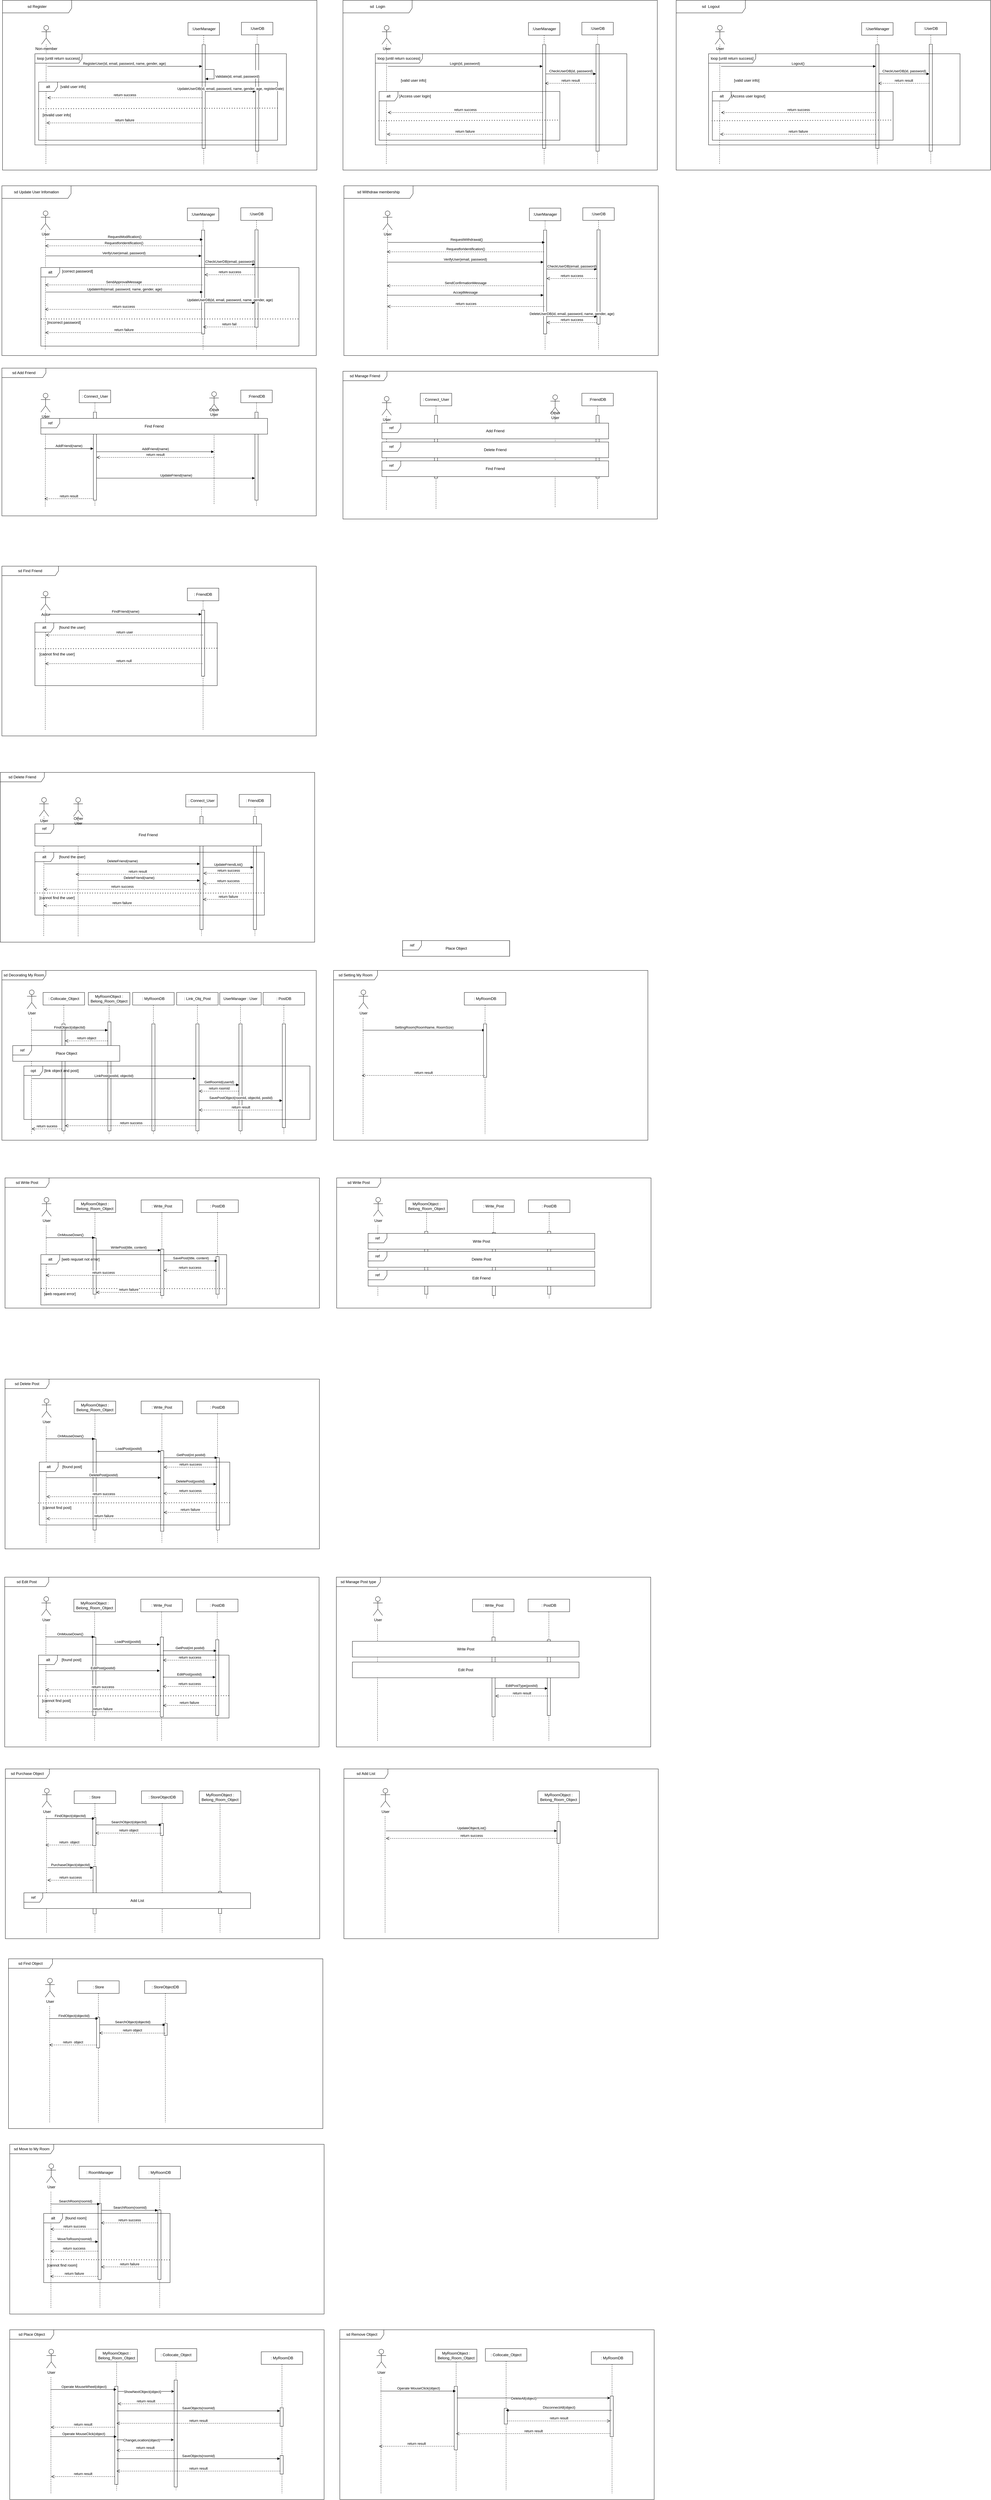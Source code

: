 <mxfile version="21.3.7" type="github">
  <diagram id="C5RBs43oDa-KdzZeNtuy" name="Page-1">
    <mxGraphModel dx="1969" dy="2889" grid="1" gridSize="10" guides="1" tooltips="1" connect="1" arrows="1" fold="1" page="0" pageScale="1" pageWidth="827" pageHeight="1169" math="0" shadow="0">
      <root>
        <mxCell id="WIyWlLk6GJQsqaUBKTNV-0" />
        <mxCell id="WIyWlLk6GJQsqaUBKTNV-1" parent="WIyWlLk6GJQsqaUBKTNV-0" />
        <mxCell id="70RkYLPMqeiG9e3OQrOJ-6" value=":UserDB" style="shape=umlLifeline;perimeter=lifelinePerimeter;whiteSpace=wrap;html=1;container=0;dropTarget=0;collapsible=0;recursiveResize=0;outlineConnect=0;portConstraint=eastwest;newEdgeStyle={&quot;edgeStyle&quot;:&quot;elbowEdgeStyle&quot;,&quot;elbow&quot;:&quot;vertical&quot;,&quot;curved&quot;:0,&quot;rounded&quot;:0};" parent="WIyWlLk6GJQsqaUBKTNV-1" vertex="1">
          <mxGeometry x="797" y="-1590" width="100" height="450" as="geometry" />
        </mxCell>
        <mxCell id="70RkYLPMqeiG9e3OQrOJ-7" value="" style="html=1;points=[];perimeter=orthogonalPerimeter;outlineConnect=0;targetShapes=umlLifeline;portConstraint=eastwest;newEdgeStyle={&quot;edgeStyle&quot;:&quot;elbowEdgeStyle&quot;,&quot;elbow&quot;:&quot;vertical&quot;,&quot;curved&quot;:0,&quot;rounded&quot;:0};" parent="70RkYLPMqeiG9e3OQrOJ-6" vertex="1">
          <mxGeometry x="45" y="70" width="10" height="340" as="geometry" />
        </mxCell>
        <mxCell id="slzVIG4Kqr-2eb110mHJ-109" value="" style="shape=umlLifeline;perimeter=lifelinePerimeter;whiteSpace=wrap;html=1;container=1;dropTarget=0;collapsible=0;recursiveResize=0;outlineConnect=0;portConstraint=eastwest;newEdgeStyle={&quot;edgeStyle&quot;:&quot;elbowEdgeStyle&quot;,&quot;elbow&quot;:&quot;vertical&quot;,&quot;curved&quot;:0,&quot;rounded&quot;:0};participant=umlActor;size=60;" parent="WIyWlLk6GJQsqaUBKTNV-1" vertex="1">
          <mxGeometry x="695" y="-415" width="30" height="360" as="geometry" />
        </mxCell>
        <mxCell id="slzVIG4Kqr-2eb110mHJ-113" value="" style="shape=umlLifeline;perimeter=lifelinePerimeter;whiteSpace=wrap;html=1;container=1;dropTarget=0;collapsible=0;recursiveResize=0;outlineConnect=0;portConstraint=eastwest;newEdgeStyle={&quot;edgeStyle&quot;:&quot;elbowEdgeStyle&quot;,&quot;elbow&quot;:&quot;vertical&quot;,&quot;curved&quot;:0,&quot;rounded&quot;:0};participant=umlActor;size=60;" parent="WIyWlLk6GJQsqaUBKTNV-1" vertex="1">
          <mxGeometry x="262.58" y="876" width="30" height="444" as="geometry" />
        </mxCell>
        <mxCell id="U-Zn1JElJ_j373spM2wp-0" value=": Connect_User" style="shape=umlLifeline;perimeter=lifelinePerimeter;whiteSpace=wrap;html=1;container=0;dropTarget=0;collapsible=0;recursiveResize=0;outlineConnect=0;portConstraint=eastwest;newEdgeStyle={&quot;edgeStyle&quot;:&quot;elbowEdgeStyle&quot;,&quot;elbow&quot;:&quot;vertical&quot;,&quot;curved&quot;:0,&quot;rounded&quot;:0};" parent="WIyWlLk6GJQsqaUBKTNV-1" vertex="1">
          <mxGeometry x="281" y="-420" width="100" height="370" as="geometry" />
        </mxCell>
        <mxCell id="U-Zn1JElJ_j373spM2wp-1" value="" style="html=1;points=[];perimeter=orthogonalPerimeter;outlineConnect=0;targetShapes=umlLifeline;portConstraint=eastwest;newEdgeStyle={&quot;edgeStyle&quot;:&quot;elbowEdgeStyle&quot;,&quot;elbow&quot;:&quot;vertical&quot;,&quot;curved&quot;:0,&quot;rounded&quot;:0};" parent="U-Zn1JElJ_j373spM2wp-0" vertex="1">
          <mxGeometry x="45" y="70" width="10" height="280" as="geometry" />
        </mxCell>
        <mxCell id="U-Zn1JElJ_j373spM2wp-4" value="User" style="shape=umlActor;verticalLabelPosition=bottom;verticalAlign=top;html=1;outlineConnect=0;" parent="WIyWlLk6GJQsqaUBKTNV-1" vertex="1">
          <mxGeometry x="159" y="-410" width="30" height="60" as="geometry" />
        </mxCell>
        <mxCell id="U-Zn1JElJ_j373spM2wp-6" value="" style="endArrow=none;dashed=1;html=1;rounded=0;" parent="WIyWlLk6GJQsqaUBKTNV-1" target="U-Zn1JElJ_j373spM2wp-4" edge="1">
          <mxGeometry width="50" height="50" relative="1" as="geometry">
            <mxPoint x="173" y="-50" as="sourcePoint" />
            <mxPoint x="172.066" y="-300" as="targetPoint" />
          </mxGeometry>
        </mxCell>
        <mxCell id="U-Zn1JElJ_j373spM2wp-7" value="AddFriend(name)" style="html=1;verticalAlign=bottom;endArrow=block;edgeStyle=elbowEdgeStyle;elbow=vertical;curved=0;rounded=0;" parent="WIyWlLk6GJQsqaUBKTNV-1" edge="1">
          <mxGeometry relative="1" as="geometry">
            <mxPoint x="170" y="-234" as="sourcePoint" />
            <Array as="points" />
            <mxPoint x="326" y="-234" as="targetPoint" />
            <mxPoint as="offset" />
          </mxGeometry>
        </mxCell>
        <mxCell id="U-Zn1JElJ_j373spM2wp-10" value=":FriendDB" style="shape=umlLifeline;perimeter=lifelinePerimeter;whiteSpace=wrap;html=1;container=0;dropTarget=0;collapsible=0;recursiveResize=0;outlineConnect=0;portConstraint=eastwest;newEdgeStyle={&quot;edgeStyle&quot;:&quot;elbowEdgeStyle&quot;,&quot;elbow&quot;:&quot;vertical&quot;,&quot;curved&quot;:0,&quot;rounded&quot;:0};" parent="WIyWlLk6GJQsqaUBKTNV-1" vertex="1">
          <mxGeometry x="795" y="-420" width="100" height="370" as="geometry" />
        </mxCell>
        <mxCell id="U-Zn1JElJ_j373spM2wp-11" value="" style="html=1;points=[];perimeter=orthogonalPerimeter;outlineConnect=0;targetShapes=umlLifeline;portConstraint=eastwest;newEdgeStyle={&quot;edgeStyle&quot;:&quot;elbowEdgeStyle&quot;,&quot;elbow&quot;:&quot;vertical&quot;,&quot;curved&quot;:0,&quot;rounded&quot;:0};" parent="U-Zn1JElJ_j373spM2wp-10" vertex="1">
          <mxGeometry x="45" y="70" width="10" height="280" as="geometry" />
        </mxCell>
        <mxCell id="U-Zn1JElJ_j373spM2wp-14" value="User" style="shape=umlActor;verticalLabelPosition=bottom;verticalAlign=top;html=1;outlineConnect=0;" parent="WIyWlLk6GJQsqaUBKTNV-1" vertex="1">
          <mxGeometry x="115" y="1488" width="30" height="60" as="geometry" />
        </mxCell>
        <mxCell id="U-Zn1JElJ_j373spM2wp-15" value="" style="endArrow=none;dashed=1;html=1;rounded=0;" parent="WIyWlLk6GJQsqaUBKTNV-1" edge="1">
          <mxGeometry width="50" height="50" relative="1" as="geometry">
            <mxPoint x="129" y="1946" as="sourcePoint" />
            <mxPoint x="129" y="1576" as="targetPoint" />
          </mxGeometry>
        </mxCell>
        <mxCell id="U-Zn1JElJ_j373spM2wp-16" value="MyRoomObject : Belong_Room_Object" style="shape=umlLifeline;perimeter=lifelinePerimeter;whiteSpace=wrap;html=1;container=0;dropTarget=0;collapsible=0;recursiveResize=0;outlineConnect=0;portConstraint=eastwest;newEdgeStyle={&quot;edgeStyle&quot;:&quot;elbowEdgeStyle&quot;,&quot;elbow&quot;:&quot;vertical&quot;,&quot;curved&quot;:0,&quot;rounded&quot;:0};" parent="WIyWlLk6GJQsqaUBKTNV-1" vertex="1">
          <mxGeometry x="310" y="1496" width="132" height="450" as="geometry" />
        </mxCell>
        <mxCell id="U-Zn1JElJ_j373spM2wp-77" value="" style="html=1;points=[];perimeter=orthogonalPerimeter;outlineConnect=0;targetShapes=umlLifeline;portConstraint=eastwest;newEdgeStyle={&quot;edgeStyle&quot;:&quot;elbowEdgeStyle&quot;,&quot;elbow&quot;:&quot;vertical&quot;,&quot;curved&quot;:0,&quot;rounded&quot;:0};" parent="U-Zn1JElJ_j373spM2wp-16" vertex="1">
          <mxGeometry x="62" y="93.5" width="10" height="346.5" as="geometry" />
        </mxCell>
        <mxCell id="U-Zn1JElJ_j373spM2wp-17" value="" style="text;strokeColor=none;fillColor=none;align=left;verticalAlign=middle;spacingTop=-1;spacingLeft=4;spacingRight=4;rotatable=0;labelPosition=right;points=[];portConstraint=eastwest;" parent="WIyWlLk6GJQsqaUBKTNV-1" vertex="1">
          <mxGeometry x="405" y="70" width="190" height="14" as="geometry" />
        </mxCell>
        <mxCell id="U-Zn1JElJ_j373spM2wp-18" value="sd Add Friend" style="shape=umlFrame;whiteSpace=wrap;html=1;pointerEvents=0;width=140;height=30;" parent="WIyWlLk6GJQsqaUBKTNV-1" vertex="1">
          <mxGeometry x="35" y="-490" width="1000" height="470" as="geometry" />
        </mxCell>
        <mxCell id="U-Zn1JElJ_j373spM2wp-21" value="sd Decorating My Room" style="shape=umlFrame;whiteSpace=wrap;html=1;pointerEvents=0;width=140;height=30;" parent="WIyWlLk6GJQsqaUBKTNV-1" vertex="1">
          <mxGeometry x="35" y="1426" width="1000" height="540" as="geometry" />
        </mxCell>
        <mxCell id="U-Zn1JElJ_j373spM2wp-22" value=": Collocate_Object" style="shape=umlLifeline;perimeter=lifelinePerimeter;whiteSpace=wrap;html=1;container=0;dropTarget=0;collapsible=0;recursiveResize=0;outlineConnect=0;portConstraint=eastwest;newEdgeStyle={&quot;edgeStyle&quot;:&quot;elbowEdgeStyle&quot;,&quot;elbow&quot;:&quot;vertical&quot;,&quot;curved&quot;:0,&quot;rounded&quot;:0};" parent="WIyWlLk6GJQsqaUBKTNV-1" vertex="1">
          <mxGeometry x="166" y="1496" width="132" height="450" as="geometry" />
        </mxCell>
        <mxCell id="U-Zn1JElJ_j373spM2wp-23" value="" style="html=1;points=[];perimeter=orthogonalPerimeter;outlineConnect=0;targetShapes=umlLifeline;portConstraint=eastwest;newEdgeStyle={&quot;edgeStyle&quot;:&quot;elbowEdgeStyle&quot;,&quot;elbow&quot;:&quot;vertical&quot;,&quot;curved&quot;:0,&quot;rounded&quot;:0};" parent="U-Zn1JElJ_j373spM2wp-22" vertex="1">
          <mxGeometry x="60" y="100" width="10" height="340" as="geometry" />
        </mxCell>
        <mxCell id="U-Zn1JElJ_j373spM2wp-24" value="FindObject(objectId)" style="html=1;verticalAlign=bottom;endArrow=block;edgeStyle=elbowEdgeStyle;elbow=vertical;curved=0;rounded=0;" parent="WIyWlLk6GJQsqaUBKTNV-1" target="U-Zn1JElJ_j373spM2wp-77" edge="1">
          <mxGeometry x="0.001" relative="1" as="geometry">
            <mxPoint x="128" y="1616" as="sourcePoint" />
            <Array as="points">
              <mxPoint x="323" y="1616" />
            </Array>
            <mxPoint x="613" y="1616" as="targetPoint" />
            <mxPoint as="offset" />
          </mxGeometry>
        </mxCell>
        <mxCell id="U-Zn1JElJ_j373spM2wp-25" value=": MyRoomDB" style="shape=umlLifeline;perimeter=lifelinePerimeter;whiteSpace=wrap;html=1;container=0;dropTarget=0;collapsible=0;recursiveResize=0;outlineConnect=0;portConstraint=eastwest;newEdgeStyle={&quot;edgeStyle&quot;:&quot;elbowEdgeStyle&quot;,&quot;elbow&quot;:&quot;vertical&quot;,&quot;curved&quot;:0,&quot;rounded&quot;:0};" parent="WIyWlLk6GJQsqaUBKTNV-1" vertex="1">
          <mxGeometry x="451" y="1496" width="132" height="450" as="geometry" />
        </mxCell>
        <mxCell id="U-Zn1JElJ_j373spM2wp-26" value="" style="html=1;points=[];perimeter=orthogonalPerimeter;outlineConnect=0;targetShapes=umlLifeline;portConstraint=eastwest;newEdgeStyle={&quot;edgeStyle&quot;:&quot;elbowEdgeStyle&quot;,&quot;elbow&quot;:&quot;vertical&quot;,&quot;curved&quot;:0,&quot;rounded&quot;:0};" parent="U-Zn1JElJ_j373spM2wp-25" vertex="1">
          <mxGeometry x="61" y="100" width="10" height="340" as="geometry" />
        </mxCell>
        <mxCell id="U-Zn1JElJ_j373spM2wp-28" value="return sucess" style="html=1;verticalAlign=bottom;endArrow=open;dashed=1;endSize=8;edgeStyle=elbowEdgeStyle;elbow=vertical;curved=0;rounded=0;" parent="WIyWlLk6GJQsqaUBKTNV-1" source="U-Zn1JElJ_j373spM2wp-23" edge="1">
          <mxGeometry x="0.006" relative="1" as="geometry">
            <mxPoint x="130" y="1930" as="targetPoint" />
            <Array as="points" />
            <mxPoint x="278" y="1826.12" as="sourcePoint" />
            <mxPoint as="offset" />
          </mxGeometry>
        </mxCell>
        <mxCell id="U-Zn1JElJ_j373spM2wp-29" value="User" style="shape=umlActor;verticalLabelPosition=bottom;verticalAlign=top;html=1;outlineConnect=0;" parent="WIyWlLk6GJQsqaUBKTNV-1" vertex="1">
          <mxGeometry x="163" y="4028" width="30" height="60" as="geometry" />
        </mxCell>
        <mxCell id="U-Zn1JElJ_j373spM2wp-30" value="" style="endArrow=none;dashed=1;html=1;rounded=0;" parent="WIyWlLk6GJQsqaUBKTNV-1" edge="1">
          <mxGeometry width="50" height="50" relative="1" as="geometry">
            <mxPoint x="177" y="4486" as="sourcePoint" />
            <mxPoint x="177" y="4116" as="targetPoint" />
          </mxGeometry>
        </mxCell>
        <mxCell id="U-Zn1JElJ_j373spM2wp-31" value=": StoreObjectDB" style="shape=umlLifeline;perimeter=lifelinePerimeter;whiteSpace=wrap;html=1;container=0;dropTarget=0;collapsible=0;recursiveResize=0;outlineConnect=0;portConstraint=eastwest;newEdgeStyle={&quot;edgeStyle&quot;:&quot;elbowEdgeStyle&quot;,&quot;elbow&quot;:&quot;vertical&quot;,&quot;curved&quot;:0,&quot;rounded&quot;:0};" parent="WIyWlLk6GJQsqaUBKTNV-1" vertex="1">
          <mxGeometry x="479" y="4036" width="132" height="450" as="geometry" />
        </mxCell>
        <mxCell id="U-Zn1JElJ_j373spM2wp-32" value="sd Purchase Object" style="shape=umlFrame;whiteSpace=wrap;html=1;pointerEvents=0;width=140;height=30;" parent="WIyWlLk6GJQsqaUBKTNV-1" vertex="1">
          <mxGeometry x="46" y="3966" width="1000" height="540" as="geometry" />
        </mxCell>
        <mxCell id="U-Zn1JElJ_j373spM2wp-33" value=": Store" style="shape=umlLifeline;perimeter=lifelinePerimeter;whiteSpace=wrap;html=1;container=0;dropTarget=0;collapsible=0;recursiveResize=0;outlineConnect=0;portConstraint=eastwest;newEdgeStyle={&quot;edgeStyle&quot;:&quot;elbowEdgeStyle&quot;,&quot;elbow&quot;:&quot;vertical&quot;,&quot;curved&quot;:0,&quot;rounded&quot;:0};" parent="WIyWlLk6GJQsqaUBKTNV-1" vertex="1">
          <mxGeometry x="265" y="4036" width="132" height="450" as="geometry" />
        </mxCell>
        <mxCell id="U-Zn1JElJ_j373spM2wp-34" value="" style="html=1;points=[];perimeter=orthogonalPerimeter;outlineConnect=0;targetShapes=umlLifeline;portConstraint=eastwest;newEdgeStyle={&quot;edgeStyle&quot;:&quot;elbowEdgeStyle&quot;,&quot;elbow&quot;:&quot;vertical&quot;,&quot;curved&quot;:0,&quot;rounded&quot;:0};" parent="U-Zn1JElJ_j373spM2wp-33" vertex="1">
          <mxGeometry x="60" y="240" width="10" height="151" as="geometry" />
        </mxCell>
        <mxCell id="U-Zn1JElJ_j373spM2wp-37" value="PurchaseObject(objectId)" style="html=1;verticalAlign=bottom;endArrow=block;edgeStyle=elbowEdgeStyle;elbow=vertical;curved=0;rounded=0;" parent="WIyWlLk6GJQsqaUBKTNV-1" target="U-Zn1JElJ_j373spM2wp-34" edge="1">
          <mxGeometry x="0.006" relative="1" as="geometry">
            <mxPoint x="180.504" y="4280" as="sourcePoint" />
            <Array as="points" />
            <mxPoint x="326" y="4278" as="targetPoint" />
            <mxPoint as="offset" />
          </mxGeometry>
        </mxCell>
        <mxCell id="U-Zn1JElJ_j373spM2wp-39" value="User" style="shape=umlActor;verticalLabelPosition=bottom;verticalAlign=top;html=1;outlineConnect=0;" parent="WIyWlLk6GJQsqaUBKTNV-1" vertex="1">
          <mxGeometry x="177" y="5222" width="30" height="60" as="geometry" />
        </mxCell>
        <mxCell id="U-Zn1JElJ_j373spM2wp-40" value="" style="endArrow=none;dashed=1;html=1;rounded=0;" parent="WIyWlLk6GJQsqaUBKTNV-1" edge="1">
          <mxGeometry width="50" height="50" relative="1" as="geometry">
            <mxPoint x="191" y="5680" as="sourcePoint" />
            <mxPoint x="191" y="5310" as="targetPoint" />
          </mxGeometry>
        </mxCell>
        <mxCell id="U-Zn1JElJ_j373spM2wp-41" value="return success" style="html=1;verticalAlign=bottom;endArrow=open;dashed=1;endSize=8;edgeStyle=elbowEdgeStyle;elbow=vertical;curved=0;rounded=0;" parent="WIyWlLk6GJQsqaUBKTNV-1" source="U-Zn1JElJ_j373spM2wp-73" edge="1">
          <mxGeometry relative="1" as="geometry">
            <mxPoint x="350" y="5410" as="targetPoint" />
            <Array as="points">
              <mxPoint x="390" y="5410" />
            </Array>
            <mxPoint x="558.5" y="5396.471" as="sourcePoint" />
          </mxGeometry>
        </mxCell>
        <mxCell id="U-Zn1JElJ_j373spM2wp-42" value="sd Move to My Room" style="shape=umlFrame;whiteSpace=wrap;html=1;pointerEvents=0;width=140;height=30;" parent="WIyWlLk6GJQsqaUBKTNV-1" vertex="1">
          <mxGeometry x="60" y="5160" width="1000" height="540" as="geometry" />
        </mxCell>
        <mxCell id="U-Zn1JElJ_j373spM2wp-43" value=": RoomManager" style="shape=umlLifeline;perimeter=lifelinePerimeter;whiteSpace=wrap;html=1;container=0;dropTarget=0;collapsible=0;recursiveResize=0;outlineConnect=0;portConstraint=eastwest;newEdgeStyle={&quot;edgeStyle&quot;:&quot;elbowEdgeStyle&quot;,&quot;elbow&quot;:&quot;vertical&quot;,&quot;curved&quot;:0,&quot;rounded&quot;:0};" parent="WIyWlLk6GJQsqaUBKTNV-1" vertex="1">
          <mxGeometry x="281" y="5230" width="132" height="450" as="geometry" />
        </mxCell>
        <mxCell id="U-Zn1JElJ_j373spM2wp-44" value="" style="html=1;points=[];perimeter=orthogonalPerimeter;outlineConnect=0;targetShapes=umlLifeline;portConstraint=eastwest;newEdgeStyle={&quot;edgeStyle&quot;:&quot;elbowEdgeStyle&quot;,&quot;elbow&quot;:&quot;vertical&quot;,&quot;curved&quot;:0,&quot;rounded&quot;:0};" parent="U-Zn1JElJ_j373spM2wp-43" vertex="1">
          <mxGeometry x="60" y="118" width="10" height="242" as="geometry" />
        </mxCell>
        <mxCell id="U-Zn1JElJ_j373spM2wp-45" value="SearchRoom(roomId)" style="html=1;verticalAlign=bottom;endArrow=block;edgeStyle=elbowEdgeStyle;elbow=vertical;curved=0;rounded=0;" parent="WIyWlLk6GJQsqaUBKTNV-1" target="U-Zn1JElJ_j373spM2wp-73" edge="1">
          <mxGeometry relative="1" as="geometry">
            <mxPoint x="352" y="5370" as="sourcePoint" />
            <Array as="points">
              <mxPoint x="537" y="5370" />
            </Array>
            <mxPoint x="560" y="5370" as="targetPoint" />
            <mxPoint as="offset" />
          </mxGeometry>
        </mxCell>
        <mxCell id="U-Zn1JElJ_j373spM2wp-46" value="SearchRoom(roomId)" style="html=1;verticalAlign=bottom;endArrow=block;edgeStyle=elbowEdgeStyle;elbow=vertical;curved=0;rounded=0;" parent="WIyWlLk6GJQsqaUBKTNV-1" target="U-Zn1JElJ_j373spM2wp-43" edge="1">
          <mxGeometry x="0.005" relative="1" as="geometry">
            <mxPoint x="190" y="5350" as="sourcePoint" />
            <Array as="points">
              <mxPoint x="385" y="5350" />
            </Array>
            <mxPoint x="675" y="5350" as="targetPoint" />
            <mxPoint as="offset" />
          </mxGeometry>
        </mxCell>
        <mxCell id="U-Zn1JElJ_j373spM2wp-48" value="return success&lt;span style=&quot;white-space: pre;&quot;&gt; &lt;/span&gt;" style="html=1;verticalAlign=bottom;endArrow=open;dashed=1;endSize=8;edgeStyle=elbowEdgeStyle;elbow=vertical;curved=0;rounded=0;" parent="WIyWlLk6GJQsqaUBKTNV-1" source="U-Zn1JElJ_j373spM2wp-44" edge="1">
          <mxGeometry relative="1" as="geometry">
            <mxPoint x="190" y="5500" as="targetPoint" />
            <Array as="points" />
            <mxPoint x="338" y="5490" as="sourcePoint" />
          </mxGeometry>
        </mxCell>
        <mxCell id="U-Zn1JElJ_j373spM2wp-49" value=": Connect_User" style="shape=umlLifeline;perimeter=lifelinePerimeter;whiteSpace=wrap;html=1;container=0;dropTarget=0;collapsible=0;recursiveResize=0;outlineConnect=0;portConstraint=eastwest;newEdgeStyle={&quot;edgeStyle&quot;:&quot;elbowEdgeStyle&quot;,&quot;elbow&quot;:&quot;vertical&quot;,&quot;curved&quot;:0,&quot;rounded&quot;:0};" parent="WIyWlLk6GJQsqaUBKTNV-1" vertex="1">
          <mxGeometry x="620" y="866" width="100" height="450" as="geometry" />
        </mxCell>
        <mxCell id="U-Zn1JElJ_j373spM2wp-50" value="" style="html=1;points=[];perimeter=orthogonalPerimeter;outlineConnect=0;targetShapes=umlLifeline;portConstraint=eastwest;newEdgeStyle={&quot;edgeStyle&quot;:&quot;elbowEdgeStyle&quot;,&quot;elbow&quot;:&quot;vertical&quot;,&quot;curved&quot;:0,&quot;rounded&quot;:0};" parent="U-Zn1JElJ_j373spM2wp-49" vertex="1">
          <mxGeometry x="45" y="70" width="10" height="360" as="geometry" />
        </mxCell>
        <mxCell id="U-Zn1JElJ_j373spM2wp-51" value="DeleteFriend(name)" style="html=1;verticalAlign=bottom;endArrow=block;edgeStyle=elbowEdgeStyle;elbow=vertical;curved=0;rounded=0;" parent="WIyWlLk6GJQsqaUBKTNV-1" edge="1">
          <mxGeometry relative="1" as="geometry">
            <mxPoint x="170" y="1087" as="sourcePoint" />
            <Array as="points">
              <mxPoint x="380" y="1087" />
            </Array>
            <mxPoint x="665" y="1087.0" as="targetPoint" />
          </mxGeometry>
        </mxCell>
        <mxCell id="U-Zn1JElJ_j373spM2wp-52" value="User" style="shape=umlActor;verticalLabelPosition=bottom;verticalAlign=top;html=1;outlineConnect=0;" parent="WIyWlLk6GJQsqaUBKTNV-1" vertex="1">
          <mxGeometry x="154" y="876" width="30" height="60" as="geometry" />
        </mxCell>
        <mxCell id="U-Zn1JElJ_j373spM2wp-53" value="" style="endArrow=none;dashed=1;html=1;rounded=0;" parent="WIyWlLk6GJQsqaUBKTNV-1" target="U-Zn1JElJ_j373spM2wp-52" edge="1">
          <mxGeometry width="50" height="50" relative="1" as="geometry">
            <mxPoint x="168" y="1316" as="sourcePoint" />
            <mxPoint x="167.066" y="986" as="targetPoint" />
          </mxGeometry>
        </mxCell>
        <mxCell id="U-Zn1JElJ_j373spM2wp-54" value="return failure" style="html=1;verticalAlign=bottom;endArrow=open;dashed=1;endSize=8;edgeStyle=elbowEdgeStyle;elbow=vertical;curved=0;rounded=0;" parent="WIyWlLk6GJQsqaUBKTNV-1" source="U-Zn1JElJ_j373spM2wp-50" edge="1">
          <mxGeometry x="0.001" relative="1" as="geometry">
            <mxPoint x="168" y="1220" as="targetPoint" />
            <Array as="points">
              <mxPoint x="373" y="1220" />
            </Array>
            <mxPoint x="667.5" y="1196" as="sourcePoint" />
            <mxPoint as="offset" />
          </mxGeometry>
        </mxCell>
        <mxCell id="U-Zn1JElJ_j373spM2wp-55" value=": FriendDB" style="shape=umlLifeline;perimeter=lifelinePerimeter;whiteSpace=wrap;html=1;container=0;dropTarget=0;collapsible=0;recursiveResize=0;outlineConnect=0;portConstraint=eastwest;newEdgeStyle={&quot;edgeStyle&quot;:&quot;elbowEdgeStyle&quot;,&quot;elbow&quot;:&quot;vertical&quot;,&quot;curved&quot;:0,&quot;rounded&quot;:0};" parent="WIyWlLk6GJQsqaUBKTNV-1" vertex="1">
          <mxGeometry x="790" y="866" width="100" height="450" as="geometry" />
        </mxCell>
        <mxCell id="U-Zn1JElJ_j373spM2wp-56" value="" style="html=1;points=[];perimeter=orthogonalPerimeter;outlineConnect=0;targetShapes=umlLifeline;portConstraint=eastwest;newEdgeStyle={&quot;edgeStyle&quot;:&quot;elbowEdgeStyle&quot;,&quot;elbow&quot;:&quot;vertical&quot;,&quot;curved&quot;:0,&quot;rounded&quot;:0};" parent="U-Zn1JElJ_j373spM2wp-55" vertex="1">
          <mxGeometry x="45" y="70" width="10" height="360" as="geometry" />
        </mxCell>
        <mxCell id="U-Zn1JElJ_j373spM2wp-58" value="" style="text;strokeColor=none;fillColor=none;align=left;verticalAlign=middle;spacingTop=-1;spacingLeft=4;spacingRight=4;rotatable=0;labelPosition=right;points=[];portConstraint=eastwest;" parent="WIyWlLk6GJQsqaUBKTNV-1" vertex="1">
          <mxGeometry x="400" y="1356" width="190" height="14" as="geometry" />
        </mxCell>
        <mxCell id="U-Zn1JElJ_j373spM2wp-59" value="sd Delete Friend" style="shape=umlFrame;whiteSpace=wrap;html=1;pointerEvents=0;width=140;height=30;" parent="WIyWlLk6GJQsqaUBKTNV-1" vertex="1">
          <mxGeometry x="30" y="796" width="1000" height="540" as="geometry" />
        </mxCell>
        <mxCell id="U-Zn1JElJ_j373spM2wp-60" value="return success" style="html=1;verticalAlign=bottom;endArrow=open;dashed=1;endSize=8;edgeStyle=elbowEdgeStyle;elbow=vertical;curved=0;rounded=0;" parent="WIyWlLk6GJQsqaUBKTNV-1" edge="1">
          <mxGeometry relative="1" as="geometry">
            <mxPoint x="168" y="1168" as="targetPoint" />
            <Array as="points">
              <mxPoint x="373" y="1168" />
            </Array>
            <mxPoint x="667.5" y="1168" as="sourcePoint" />
          </mxGeometry>
        </mxCell>
        <mxCell id="U-Zn1JElJ_j373spM2wp-62" value="return success" style="html=1;verticalAlign=bottom;endArrow=open;dashed=1;endSize=8;edgeStyle=elbowEdgeStyle;elbow=vertical;curved=0;rounded=0;" parent="WIyWlLk6GJQsqaUBKTNV-1" edge="1">
          <mxGeometry relative="1" as="geometry">
            <mxPoint x="676.0" y="1117" as="targetPoint" />
            <Array as="points">
              <mxPoint x="751" y="1117" />
            </Array>
            <mxPoint x="836.0" y="1117" as="sourcePoint" />
          </mxGeometry>
        </mxCell>
        <mxCell id="U-Zn1JElJ_j373spM2wp-63" value="MyRoomObject : Belong_Room_Object" style="shape=umlLifeline;perimeter=lifelinePerimeter;whiteSpace=wrap;html=1;container=0;dropTarget=0;collapsible=0;recursiveResize=0;outlineConnect=0;portConstraint=eastwest;newEdgeStyle={&quot;edgeStyle&quot;:&quot;elbowEdgeStyle&quot;,&quot;elbow&quot;:&quot;vertical&quot;,&quot;curved&quot;:0,&quot;rounded&quot;:0};" parent="WIyWlLk6GJQsqaUBKTNV-1" vertex="1">
          <mxGeometry x="663" y="4036" width="132" height="450" as="geometry" />
        </mxCell>
        <mxCell id="U-Zn1JElJ_j373spM2wp-64" value="" style="html=1;points=[];perimeter=orthogonalPerimeter;outlineConnect=0;targetShapes=umlLifeline;portConstraint=eastwest;newEdgeStyle={&quot;edgeStyle&quot;:&quot;elbowEdgeStyle&quot;,&quot;elbow&quot;:&quot;vertical&quot;,&quot;curved&quot;:0,&quot;rounded&quot;:0};" parent="U-Zn1JElJ_j373spM2wp-63" vertex="1">
          <mxGeometry x="61" y="320" width="10" height="70" as="geometry" />
        </mxCell>
        <mxCell id="U-Zn1JElJ_j373spM2wp-65" value="User" style="shape=umlActor;verticalLabelPosition=bottom;verticalAlign=top;html=1;outlineConnect=0;" parent="WIyWlLk6GJQsqaUBKTNV-1" vertex="1">
          <mxGeometry x="162" y="2148" width="30" height="60" as="geometry" />
        </mxCell>
        <mxCell id="U-Zn1JElJ_j373spM2wp-66" value="" style="endArrow=none;dashed=1;html=1;rounded=0;" parent="WIyWlLk6GJQsqaUBKTNV-1" edge="1">
          <mxGeometry width="50" height="50" relative="1" as="geometry">
            <mxPoint x="176" y="2460" as="sourcePoint" />
            <mxPoint x="176" y="2236" as="targetPoint" />
          </mxGeometry>
        </mxCell>
        <mxCell id="U-Zn1JElJ_j373spM2wp-67" value=": Write_Post" style="shape=umlLifeline;perimeter=lifelinePerimeter;whiteSpace=wrap;html=1;container=0;dropTarget=0;collapsible=0;recursiveResize=0;outlineConnect=0;portConstraint=eastwest;newEdgeStyle={&quot;edgeStyle&quot;:&quot;elbowEdgeStyle&quot;,&quot;elbow&quot;:&quot;vertical&quot;,&quot;curved&quot;:0,&quot;rounded&quot;:0};" parent="WIyWlLk6GJQsqaUBKTNV-1" vertex="1">
          <mxGeometry x="478" y="2156" width="132" height="314" as="geometry" />
        </mxCell>
        <mxCell id="U-Zn1JElJ_j373spM2wp-68" value="sd Write Post" style="shape=umlFrame;whiteSpace=wrap;html=1;pointerEvents=0;width=140;height=30;" parent="WIyWlLk6GJQsqaUBKTNV-1" vertex="1">
          <mxGeometry x="45" y="2086" width="1000" height="414" as="geometry" />
        </mxCell>
        <mxCell id="U-Zn1JElJ_j373spM2wp-69" value="MyRoomObject : Belong_Room_Object" style="shape=umlLifeline;perimeter=lifelinePerimeter;whiteSpace=wrap;html=1;container=0;dropTarget=0;collapsible=0;recursiveResize=0;outlineConnect=0;portConstraint=eastwest;newEdgeStyle={&quot;edgeStyle&quot;:&quot;elbowEdgeStyle&quot;,&quot;elbow&quot;:&quot;vertical&quot;,&quot;curved&quot;:0,&quot;rounded&quot;:0};" parent="WIyWlLk6GJQsqaUBKTNV-1" vertex="1">
          <mxGeometry x="265" y="2156" width="132" height="314" as="geometry" />
        </mxCell>
        <mxCell id="U-Zn1JElJ_j373spM2wp-70" value="" style="html=1;points=[];perimeter=orthogonalPerimeter;outlineConnect=0;targetShapes=umlLifeline;portConstraint=eastwest;newEdgeStyle={&quot;edgeStyle&quot;:&quot;elbowEdgeStyle&quot;,&quot;elbow&quot;:&quot;vertical&quot;,&quot;curved&quot;:0,&quot;rounded&quot;:0};" parent="U-Zn1JElJ_j373spM2wp-69" vertex="1">
          <mxGeometry x="60" y="121" width="10" height="179" as="geometry" />
        </mxCell>
        <mxCell id="U-Zn1JElJ_j373spM2wp-71" value="OnMouseDown()" style="html=1;verticalAlign=bottom;endArrow=block;edgeStyle=elbowEdgeStyle;elbow=vertical;curved=0;rounded=0;" parent="WIyWlLk6GJQsqaUBKTNV-1" target="U-Zn1JElJ_j373spM2wp-69" edge="1">
          <mxGeometry relative="1" as="geometry">
            <mxPoint x="175" y="2276" as="sourcePoint" />
            <Array as="points">
              <mxPoint x="370" y="2276" />
            </Array>
            <mxPoint x="660" y="2276" as="targetPoint" />
          </mxGeometry>
        </mxCell>
        <mxCell id="U-Zn1JElJ_j373spM2wp-72" value=": MyRoomDB" style="shape=umlLifeline;perimeter=lifelinePerimeter;whiteSpace=wrap;html=1;container=0;dropTarget=0;collapsible=0;recursiveResize=0;outlineConnect=0;portConstraint=eastwest;newEdgeStyle={&quot;edgeStyle&quot;:&quot;elbowEdgeStyle&quot;,&quot;elbow&quot;:&quot;vertical&quot;,&quot;curved&quot;:0,&quot;rounded&quot;:0};" parent="WIyWlLk6GJQsqaUBKTNV-1" vertex="1">
          <mxGeometry x="471" y="5230" width="132" height="450" as="geometry" />
        </mxCell>
        <mxCell id="U-Zn1JElJ_j373spM2wp-73" value="" style="html=1;points=[];perimeter=orthogonalPerimeter;outlineConnect=0;targetShapes=umlLifeline;portConstraint=eastwest;newEdgeStyle={&quot;edgeStyle&quot;:&quot;elbowEdgeStyle&quot;,&quot;elbow&quot;:&quot;vertical&quot;,&quot;curved&quot;:0,&quot;rounded&quot;:0};" parent="U-Zn1JElJ_j373spM2wp-72" vertex="1">
          <mxGeometry x="60" y="139" width="10" height="221" as="geometry" />
        </mxCell>
        <mxCell id="U-Zn1JElJ_j373spM2wp-74" value="return success" style="html=1;verticalAlign=bottom;endArrow=open;dashed=1;endSize=8;edgeStyle=elbowEdgeStyle;elbow=vertical;curved=0;rounded=0;" parent="WIyWlLk6GJQsqaUBKTNV-1" source="U-Zn1JElJ_j373spM2wp-44" edge="1">
          <mxGeometry x="-0.002" relative="1" as="geometry">
            <mxPoint x="190" y="5430" as="targetPoint" />
            <Array as="points">
              <mxPoint x="270" y="5430" />
            </Array>
            <mxPoint x="341" y="5420" as="sourcePoint" />
            <mxPoint as="offset" />
          </mxGeometry>
        </mxCell>
        <mxCell id="U-Zn1JElJ_j373spM2wp-75" value="MoveToRoom(roomId)" style="html=1;verticalAlign=bottom;endArrow=block;edgeStyle=elbowEdgeStyle;elbow=vertical;curved=0;rounded=0;" parent="WIyWlLk6GJQsqaUBKTNV-1" target="U-Zn1JElJ_j373spM2wp-44" edge="1">
          <mxGeometry x="0.009" relative="1" as="geometry">
            <mxPoint x="190" y="5470" as="sourcePoint" />
            <Array as="points">
              <mxPoint x="270" y="5470" />
            </Array>
            <mxPoint x="726.5" y="5460.034" as="targetPoint" />
            <mxPoint as="offset" />
          </mxGeometry>
        </mxCell>
        <mxCell id="U-Zn1JElJ_j373spM2wp-79" value="return success" style="html=1;verticalAlign=bottom;endArrow=open;dashed=1;endSize=8;edgeStyle=elbowEdgeStyle;elbow=vertical;curved=0;rounded=0;" parent="WIyWlLk6GJQsqaUBKTNV-1" source="70RkYLPMqeiG9e3OQrOJ-41" target="U-Zn1JElJ_j373spM2wp-23" edge="1">
          <mxGeometry relative="1" as="geometry">
            <mxPoint x="283.324" y="1762" as="targetPoint" />
            <Array as="points">
              <mxPoint x="380" y="1920" />
            </Array>
            <mxPoint x="663.5" y="1762.0" as="sourcePoint" />
          </mxGeometry>
        </mxCell>
        <mxCell id="U-Zn1JElJ_j373spM2wp-81" value="return object" style="html=1;verticalAlign=bottom;endArrow=open;dashed=1;endSize=8;edgeStyle=elbowEdgeStyle;elbow=vertical;curved=0;rounded=0;" parent="WIyWlLk6GJQsqaUBKTNV-1" source="U-Zn1JElJ_j373spM2wp-77" target="U-Zn1JElJ_j373spM2wp-23" edge="1">
          <mxGeometry relative="1" as="geometry">
            <mxPoint x="287" y="1676" as="targetPoint" />
            <Array as="points">
              <mxPoint x="303" y="1650" />
            </Array>
            <mxPoint x="532" y="1677" as="sourcePoint" />
          </mxGeometry>
        </mxCell>
        <mxCell id="U-Zn1JElJ_j373spM2wp-82" value="" style="html=1;points=[];perimeter=orthogonalPerimeter;outlineConnect=0;targetShapes=umlLifeline;portConstraint=eastwest;newEdgeStyle={&quot;edgeStyle&quot;:&quot;elbowEdgeStyle&quot;,&quot;elbow&quot;:&quot;vertical&quot;,&quot;curved&quot;:0,&quot;rounded&quot;:0};" parent="WIyWlLk6GJQsqaUBKTNV-1" vertex="1">
          <mxGeometry x="540" y="2312.5" width="10" height="147.5" as="geometry" />
        </mxCell>
        <mxCell id="U-Zn1JElJ_j373spM2wp-83" value="WritePost(title, content)" style="html=1;verticalAlign=bottom;endArrow=block;edgeStyle=elbowEdgeStyle;elbow=vertical;curved=0;rounded=0;" parent="WIyWlLk6GJQsqaUBKTNV-1" source="U-Zn1JElJ_j373spM2wp-70" target="U-Zn1JElJ_j373spM2wp-82" edge="1">
          <mxGeometry relative="1" as="geometry">
            <mxPoint x="175" y="2316" as="sourcePoint" />
            <Array as="points">
              <mxPoint x="450" y="2316" />
            </Array>
            <mxPoint x="383" y="2316" as="targetPoint" />
          </mxGeometry>
        </mxCell>
        <mxCell id="U-Zn1JElJ_j373spM2wp-84" value="return success" style="html=1;verticalAlign=bottom;endArrow=open;dashed=1;endSize=8;edgeStyle=elbowEdgeStyle;elbow=vertical;curved=0;rounded=0;" parent="WIyWlLk6GJQsqaUBKTNV-1" source="U-Zn1JElJ_j373spM2wp-82" edge="1">
          <mxGeometry relative="1" as="geometry">
            <mxPoint x="175" y="2396" as="targetPoint" />
            <Array as="points">
              <mxPoint x="255" y="2396" />
            </Array>
            <mxPoint x="579" y="2337" as="sourcePoint" />
          </mxGeometry>
        </mxCell>
        <mxCell id="U-Zn1JElJ_j373spM2wp-86" value="return success" style="html=1;verticalAlign=bottom;endArrow=open;dashed=1;endSize=8;edgeStyle=elbowEdgeStyle;elbow=vertical;curved=0;rounded=0;" parent="WIyWlLk6GJQsqaUBKTNV-1" source="U-Zn1JElJ_j373spM2wp-34" edge="1">
          <mxGeometry relative="1" as="geometry">
            <mxPoint x="180" y="4320" as="targetPoint" />
            <Array as="points">
              <mxPoint x="240" y="4320" />
            </Array>
            <mxPoint x="711.5" y="4362" as="sourcePoint" />
          </mxGeometry>
        </mxCell>
        <mxCell id="U-Zn1JElJ_j373spM2wp-90" value=": PostDB" style="shape=umlLifeline;perimeter=lifelinePerimeter;whiteSpace=wrap;html=1;container=0;dropTarget=0;collapsible=0;recursiveResize=0;outlineConnect=0;portConstraint=eastwest;newEdgeStyle={&quot;edgeStyle&quot;:&quot;elbowEdgeStyle&quot;,&quot;elbow&quot;:&quot;vertical&quot;,&quot;curved&quot;:0,&quot;rounded&quot;:0};" parent="WIyWlLk6GJQsqaUBKTNV-1" vertex="1">
          <mxGeometry x="655" y="2156" width="132" height="314" as="geometry" />
        </mxCell>
        <mxCell id="U-Zn1JElJ_j373spM2wp-91" value="" style="html=1;points=[];perimeter=orthogonalPerimeter;outlineConnect=0;targetShapes=umlLifeline;portConstraint=eastwest;newEdgeStyle={&quot;edgeStyle&quot;:&quot;elbowEdgeStyle&quot;,&quot;elbow&quot;:&quot;vertical&quot;,&quot;curved&quot;:0,&quot;rounded&quot;:0};" parent="U-Zn1JElJ_j373spM2wp-90" vertex="1">
          <mxGeometry x="61" y="180" width="10" height="120" as="geometry" />
        </mxCell>
        <mxCell id="U-Zn1JElJ_j373spM2wp-92" value="SavePost(title, content)" style="html=1;verticalAlign=bottom;endArrow=block;edgeStyle=elbowEdgeStyle;elbow=vertical;curved=0;rounded=0;" parent="WIyWlLk6GJQsqaUBKTNV-1" source="U-Zn1JElJ_j373spM2wp-82" target="U-Zn1JElJ_j373spM2wp-90" edge="1">
          <mxGeometry relative="1" as="geometry">
            <mxPoint x="555" y="2346" as="sourcePoint" />
            <Array as="points">
              <mxPoint x="590" y="2350" />
              <mxPoint x="663" y="2346" />
            </Array>
            <mxPoint x="643" y="2346" as="targetPoint" />
          </mxGeometry>
        </mxCell>
        <mxCell id="U-Zn1JElJ_j373spM2wp-93" value="return success" style="html=1;verticalAlign=bottom;endArrow=open;dashed=1;endSize=8;edgeStyle=elbowEdgeStyle;elbow=vertical;curved=0;rounded=0;" parent="WIyWlLk6GJQsqaUBKTNV-1" source="U-Zn1JElJ_j373spM2wp-91" target="U-Zn1JElJ_j373spM2wp-82" edge="1">
          <mxGeometry relative="1" as="geometry">
            <mxPoint x="555" y="2366" as="targetPoint" />
            <Array as="points">
              <mxPoint x="650" y="2380" />
            </Array>
            <mxPoint x="924" y="2366" as="sourcePoint" />
          </mxGeometry>
        </mxCell>
        <mxCell id="U-Zn1JElJ_j373spM2wp-94" value="User" style="shape=umlActor;verticalLabelPosition=bottom;verticalAlign=top;html=1;outlineConnect=0;" parent="WIyWlLk6GJQsqaUBKTNV-1" vertex="1">
          <mxGeometry x="162" y="2788" width="30" height="60" as="geometry" />
        </mxCell>
        <mxCell id="U-Zn1JElJ_j373spM2wp-95" value="" style="endArrow=none;dashed=1;html=1;rounded=0;" parent="WIyWlLk6GJQsqaUBKTNV-1" edge="1">
          <mxGeometry width="50" height="50" relative="1" as="geometry">
            <mxPoint x="176" y="3246" as="sourcePoint" />
            <mxPoint x="176" y="2876" as="targetPoint" />
          </mxGeometry>
        </mxCell>
        <mxCell id="U-Zn1JElJ_j373spM2wp-96" value=": Write_Post" style="shape=umlLifeline;perimeter=lifelinePerimeter;whiteSpace=wrap;html=1;container=0;dropTarget=0;collapsible=0;recursiveResize=0;outlineConnect=0;portConstraint=eastwest;newEdgeStyle={&quot;edgeStyle&quot;:&quot;elbowEdgeStyle&quot;,&quot;elbow&quot;:&quot;vertical&quot;,&quot;curved&quot;:0,&quot;rounded&quot;:0};" parent="WIyWlLk6GJQsqaUBKTNV-1" vertex="1">
          <mxGeometry x="478" y="2796" width="132" height="450" as="geometry" />
        </mxCell>
        <mxCell id="U-Zn1JElJ_j373spM2wp-97" value="sd Delete Post" style="shape=umlFrame;whiteSpace=wrap;html=1;pointerEvents=0;width=140;height=30;" parent="WIyWlLk6GJQsqaUBKTNV-1" vertex="1">
          <mxGeometry x="45" y="2726" width="1000" height="540" as="geometry" />
        </mxCell>
        <mxCell id="U-Zn1JElJ_j373spM2wp-98" value="MyRoomObject : Belong_Room_Object" style="shape=umlLifeline;perimeter=lifelinePerimeter;whiteSpace=wrap;html=1;container=0;dropTarget=0;collapsible=0;recursiveResize=0;outlineConnect=0;portConstraint=eastwest;newEdgeStyle={&quot;edgeStyle&quot;:&quot;elbowEdgeStyle&quot;,&quot;elbow&quot;:&quot;vertical&quot;,&quot;curved&quot;:0,&quot;rounded&quot;:0};" parent="WIyWlLk6GJQsqaUBKTNV-1" vertex="1">
          <mxGeometry x="265" y="2796" width="132" height="450" as="geometry" />
        </mxCell>
        <mxCell id="U-Zn1JElJ_j373spM2wp-99" value="" style="html=1;points=[];perimeter=orthogonalPerimeter;outlineConnect=0;targetShapes=umlLifeline;portConstraint=eastwest;newEdgeStyle={&quot;edgeStyle&quot;:&quot;elbowEdgeStyle&quot;,&quot;elbow&quot;:&quot;vertical&quot;,&quot;curved&quot;:0,&quot;rounded&quot;:0};" parent="U-Zn1JElJ_j373spM2wp-98" vertex="1">
          <mxGeometry x="60" y="121" width="10" height="289" as="geometry" />
        </mxCell>
        <mxCell id="U-Zn1JElJ_j373spM2wp-100" value="OnMouseDown()" style="html=1;verticalAlign=bottom;endArrow=block;edgeStyle=elbowEdgeStyle;elbow=vertical;curved=0;rounded=0;" parent="WIyWlLk6GJQsqaUBKTNV-1" target="U-Zn1JElJ_j373spM2wp-98" edge="1">
          <mxGeometry relative="1" as="geometry">
            <mxPoint x="175" y="2916" as="sourcePoint" />
            <Array as="points">
              <mxPoint x="370" y="2916" />
            </Array>
            <mxPoint x="660" y="2916" as="targetPoint" />
          </mxGeometry>
        </mxCell>
        <mxCell id="U-Zn1JElJ_j373spM2wp-101" value="" style="html=1;points=[];perimeter=orthogonalPerimeter;outlineConnect=0;targetShapes=umlLifeline;portConstraint=eastwest;newEdgeStyle={&quot;edgeStyle&quot;:&quot;elbowEdgeStyle&quot;,&quot;elbow&quot;:&quot;vertical&quot;,&quot;curved&quot;:0,&quot;rounded&quot;:0};" parent="WIyWlLk6GJQsqaUBKTNV-1" vertex="1">
          <mxGeometry x="540" y="2953.5" width="10" height="256.5" as="geometry" />
        </mxCell>
        <mxCell id="U-Zn1JElJ_j373spM2wp-102" value="LoadPost(postId)" style="html=1;verticalAlign=bottom;endArrow=block;edgeStyle=elbowEdgeStyle;elbow=vertical;curved=0;rounded=0;" parent="WIyWlLk6GJQsqaUBKTNV-1" source="U-Zn1JElJ_j373spM2wp-99" target="U-Zn1JElJ_j373spM2wp-101" edge="1">
          <mxGeometry relative="1" as="geometry">
            <mxPoint x="175" y="2956" as="sourcePoint" />
            <Array as="points">
              <mxPoint x="360" y="2956" />
            </Array>
            <mxPoint x="383" y="2956" as="targetPoint" />
          </mxGeometry>
        </mxCell>
        <mxCell id="U-Zn1JElJ_j373spM2wp-105" value=": PostDB" style="shape=umlLifeline;perimeter=lifelinePerimeter;whiteSpace=wrap;html=1;container=0;dropTarget=0;collapsible=0;recursiveResize=0;outlineConnect=0;portConstraint=eastwest;newEdgeStyle={&quot;edgeStyle&quot;:&quot;elbowEdgeStyle&quot;,&quot;elbow&quot;:&quot;vertical&quot;,&quot;curved&quot;:0,&quot;rounded&quot;:0};" parent="WIyWlLk6GJQsqaUBKTNV-1" vertex="1">
          <mxGeometry x="655" y="2796" width="132" height="450" as="geometry" />
        </mxCell>
        <mxCell id="U-Zn1JElJ_j373spM2wp-106" value="" style="html=1;points=[];perimeter=orthogonalPerimeter;outlineConnect=0;targetShapes=umlLifeline;portConstraint=eastwest;newEdgeStyle={&quot;edgeStyle&quot;:&quot;elbowEdgeStyle&quot;,&quot;elbow&quot;:&quot;vertical&quot;,&quot;curved&quot;:0,&quot;rounded&quot;:0};" parent="U-Zn1JElJ_j373spM2wp-105" vertex="1">
          <mxGeometry x="62" y="180" width="10" height="230" as="geometry" />
        </mxCell>
        <mxCell id="U-Zn1JElJ_j373spM2wp-107" value="GetPost(int postId)" style="html=1;verticalAlign=bottom;endArrow=block;edgeStyle=elbowEdgeStyle;elbow=vertical;curved=0;rounded=0;" parent="WIyWlLk6GJQsqaUBKTNV-1" source="U-Zn1JElJ_j373spM2wp-101" target="U-Zn1JElJ_j373spM2wp-105" edge="1">
          <mxGeometry relative="1" as="geometry">
            <mxPoint x="555" y="2986" as="sourcePoint" />
            <Array as="points">
              <mxPoint x="585" y="2976" />
              <mxPoint x="663" y="2986" />
            </Array>
            <mxPoint x="643" y="2986" as="targetPoint" />
          </mxGeometry>
        </mxCell>
        <mxCell id="U-Zn1JElJ_j373spM2wp-108" value="return success" style="html=1;verticalAlign=bottom;endArrow=open;dashed=1;endSize=8;edgeStyle=elbowEdgeStyle;elbow=vertical;curved=0;rounded=0;" parent="WIyWlLk6GJQsqaUBKTNV-1" source="U-Zn1JElJ_j373spM2wp-105" target="U-Zn1JElJ_j373spM2wp-101" edge="1">
          <mxGeometry relative="1" as="geometry">
            <mxPoint x="555" y="3006" as="targetPoint" />
            <Array as="points">
              <mxPoint x="635" y="3006" />
            </Array>
            <mxPoint x="924" y="3006" as="sourcePoint" />
          </mxGeometry>
        </mxCell>
        <mxCell id="U-Zn1JElJ_j373spM2wp-109" value="User" style="shape=umlActor;verticalLabelPosition=bottom;verticalAlign=top;html=1;outlineConnect=0;" parent="WIyWlLk6GJQsqaUBKTNV-1" vertex="1">
          <mxGeometry x="161" y="3418" width="30" height="60" as="geometry" />
        </mxCell>
        <mxCell id="U-Zn1JElJ_j373spM2wp-110" value="" style="endArrow=none;dashed=1;html=1;rounded=0;" parent="WIyWlLk6GJQsqaUBKTNV-1" edge="1">
          <mxGeometry width="50" height="50" relative="1" as="geometry">
            <mxPoint x="175" y="3876" as="sourcePoint" />
            <mxPoint x="175" y="3506" as="targetPoint" />
          </mxGeometry>
        </mxCell>
        <mxCell id="U-Zn1JElJ_j373spM2wp-111" value=": Write_Post" style="shape=umlLifeline;perimeter=lifelinePerimeter;whiteSpace=wrap;html=1;container=0;dropTarget=0;collapsible=0;recursiveResize=0;outlineConnect=0;portConstraint=eastwest;newEdgeStyle={&quot;edgeStyle&quot;:&quot;elbowEdgeStyle&quot;,&quot;elbow&quot;:&quot;vertical&quot;,&quot;curved&quot;:0,&quot;rounded&quot;:0};" parent="WIyWlLk6GJQsqaUBKTNV-1" vertex="1">
          <mxGeometry x="477" y="3426" width="132" height="450" as="geometry" />
        </mxCell>
        <mxCell id="U-Zn1JElJ_j373spM2wp-112" value="sd Edit Post" style="shape=umlFrame;whiteSpace=wrap;html=1;pointerEvents=0;width=140;height=30;" parent="WIyWlLk6GJQsqaUBKTNV-1" vertex="1">
          <mxGeometry x="44" y="3356" width="1000" height="540" as="geometry" />
        </mxCell>
        <mxCell id="U-Zn1JElJ_j373spM2wp-113" value="MyRoomObject : Belong_Room_Object" style="shape=umlLifeline;perimeter=lifelinePerimeter;whiteSpace=wrap;html=1;container=0;dropTarget=0;collapsible=0;recursiveResize=0;outlineConnect=0;portConstraint=eastwest;newEdgeStyle={&quot;edgeStyle&quot;:&quot;elbowEdgeStyle&quot;,&quot;elbow&quot;:&quot;vertical&quot;,&quot;curved&quot;:0,&quot;rounded&quot;:0};" parent="WIyWlLk6GJQsqaUBKTNV-1" vertex="1">
          <mxGeometry x="264" y="3426" width="132" height="450" as="geometry" />
        </mxCell>
        <mxCell id="U-Zn1JElJ_j373spM2wp-114" value="" style="html=1;points=[];perimeter=orthogonalPerimeter;outlineConnect=0;targetShapes=umlLifeline;portConstraint=eastwest;newEdgeStyle={&quot;edgeStyle&quot;:&quot;elbowEdgeStyle&quot;,&quot;elbow&quot;:&quot;vertical&quot;,&quot;curved&quot;:0,&quot;rounded&quot;:0};" parent="U-Zn1JElJ_j373spM2wp-113" vertex="1">
          <mxGeometry x="60" y="121" width="10" height="249" as="geometry" />
        </mxCell>
        <mxCell id="U-Zn1JElJ_j373spM2wp-115" value="OnMouseDown()" style="html=1;verticalAlign=bottom;endArrow=block;edgeStyle=elbowEdgeStyle;elbow=vertical;curved=0;rounded=0;" parent="WIyWlLk6GJQsqaUBKTNV-1" target="U-Zn1JElJ_j373spM2wp-113" edge="1">
          <mxGeometry relative="1" as="geometry">
            <mxPoint x="174" y="3546" as="sourcePoint" />
            <Array as="points">
              <mxPoint x="369" y="3546" />
            </Array>
            <mxPoint x="659" y="3546" as="targetPoint" />
          </mxGeometry>
        </mxCell>
        <mxCell id="U-Zn1JElJ_j373spM2wp-116" value="" style="html=1;points=[];perimeter=orthogonalPerimeter;outlineConnect=0;targetShapes=umlLifeline;portConstraint=eastwest;newEdgeStyle={&quot;edgeStyle&quot;:&quot;elbowEdgeStyle&quot;,&quot;elbow&quot;:&quot;vertical&quot;,&quot;curved&quot;:0,&quot;rounded&quot;:0};" parent="WIyWlLk6GJQsqaUBKTNV-1" vertex="1">
          <mxGeometry x="539" y="3546.5" width="10" height="253.5" as="geometry" />
        </mxCell>
        <mxCell id="U-Zn1JElJ_j373spM2wp-120" value=": PostDB" style="shape=umlLifeline;perimeter=lifelinePerimeter;whiteSpace=wrap;html=1;container=0;dropTarget=0;collapsible=0;recursiveResize=0;outlineConnect=0;portConstraint=eastwest;newEdgeStyle={&quot;edgeStyle&quot;:&quot;elbowEdgeStyle&quot;,&quot;elbow&quot;:&quot;vertical&quot;,&quot;curved&quot;:0,&quot;rounded&quot;:0};" parent="WIyWlLk6GJQsqaUBKTNV-1" vertex="1">
          <mxGeometry x="654" y="3426" width="132" height="450" as="geometry" />
        </mxCell>
        <mxCell id="slzVIG4Kqr-2eb110mHJ-97" value="" style="html=1;points=[];perimeter=orthogonalPerimeter;outlineConnect=0;targetShapes=umlLifeline;portConstraint=eastwest;newEdgeStyle={&quot;edgeStyle&quot;:&quot;elbowEdgeStyle&quot;,&quot;elbow&quot;:&quot;vertical&quot;,&quot;curved&quot;:0,&quot;rounded&quot;:0};" parent="U-Zn1JElJ_j373spM2wp-120" vertex="1">
          <mxGeometry x="61" y="129" width="10" height="241" as="geometry" />
        </mxCell>
        <mxCell id="U-Zn1JElJ_j373spM2wp-123" value=":UserManager" style="shape=umlLifeline;perimeter=lifelinePerimeter;whiteSpace=wrap;html=1;container=0;dropTarget=0;collapsible=0;recursiveResize=0;outlineConnect=0;portConstraint=eastwest;newEdgeStyle={&quot;edgeStyle&quot;:&quot;elbowEdgeStyle&quot;,&quot;elbow&quot;:&quot;vertical&quot;,&quot;curved&quot;:0,&quot;rounded&quot;:0};" parent="WIyWlLk6GJQsqaUBKTNV-1" vertex="1">
          <mxGeometry x="625" y="-999" width="100" height="450" as="geometry" />
        </mxCell>
        <mxCell id="U-Zn1JElJ_j373spM2wp-124" value="" style="html=1;points=[];perimeter=orthogonalPerimeter;outlineConnect=0;targetShapes=umlLifeline;portConstraint=eastwest;newEdgeStyle={&quot;edgeStyle&quot;:&quot;elbowEdgeStyle&quot;,&quot;elbow&quot;:&quot;vertical&quot;,&quot;curved&quot;:0,&quot;rounded&quot;:0};" parent="U-Zn1JElJ_j373spM2wp-123" vertex="1">
          <mxGeometry x="45" y="70" width="10" height="330" as="geometry" />
        </mxCell>
        <mxCell id="U-Zn1JElJ_j373spM2wp-125" value="VerifyUser(email, password)" style="html=1;verticalAlign=bottom;endArrow=block;edgeStyle=elbowEdgeStyle;elbow=vertical;curved=0;rounded=0;" parent="WIyWlLk6GJQsqaUBKTNV-1" edge="1">
          <mxGeometry x="0.001" relative="1" as="geometry">
            <mxPoint x="175" y="-847" as="sourcePoint" />
            <Array as="points">
              <mxPoint x="370" y="-847" />
            </Array>
            <mxPoint x="670" y="-847" as="targetPoint" />
            <mxPoint as="offset" />
          </mxGeometry>
        </mxCell>
        <mxCell id="U-Zn1JElJ_j373spM2wp-126" value="User" style="shape=umlActor;verticalLabelPosition=bottom;verticalAlign=top;html=1;outlineConnect=0;" parent="WIyWlLk6GJQsqaUBKTNV-1" vertex="1">
          <mxGeometry x="159" y="-990" width="30" height="60" as="geometry" />
        </mxCell>
        <mxCell id="U-Zn1JElJ_j373spM2wp-127" value="" style="endArrow=none;dashed=1;html=1;rounded=0;" parent="WIyWlLk6GJQsqaUBKTNV-1" target="U-Zn1JElJ_j373spM2wp-126" edge="1">
          <mxGeometry width="50" height="50" relative="1" as="geometry">
            <mxPoint x="173" y="-550" as="sourcePoint" />
            <mxPoint x="172.066" y="-880" as="targetPoint" />
          </mxGeometry>
        </mxCell>
        <mxCell id="U-Zn1JElJ_j373spM2wp-128" value="return success" style="html=1;verticalAlign=bottom;endArrow=open;dashed=1;endSize=8;edgeStyle=elbowEdgeStyle;elbow=vertical;curved=0;rounded=0;" parent="WIyWlLk6GJQsqaUBKTNV-1" edge="1">
          <mxGeometry x="0.001" relative="1" as="geometry">
            <mxPoint x="172" y="-677" as="targetPoint" />
            <Array as="points">
              <mxPoint x="377" y="-677" />
            </Array>
            <mxPoint x="671.5" y="-677" as="sourcePoint" />
            <mxPoint as="offset" />
          </mxGeometry>
        </mxCell>
        <mxCell id="U-Zn1JElJ_j373spM2wp-129" value=":UserDB" style="shape=umlLifeline;perimeter=lifelinePerimeter;whiteSpace=wrap;html=1;container=0;dropTarget=0;collapsible=0;recursiveResize=0;outlineConnect=0;portConstraint=eastwest;newEdgeStyle={&quot;edgeStyle&quot;:&quot;elbowEdgeStyle&quot;,&quot;elbow&quot;:&quot;vertical&quot;,&quot;curved&quot;:0,&quot;rounded&quot;:0};" parent="WIyWlLk6GJQsqaUBKTNV-1" vertex="1">
          <mxGeometry x="795" y="-1000" width="100" height="450" as="geometry" />
        </mxCell>
        <mxCell id="U-Zn1JElJ_j373spM2wp-130" value="" style="html=1;points=[];perimeter=orthogonalPerimeter;outlineConnect=0;targetShapes=umlLifeline;portConstraint=eastwest;newEdgeStyle={&quot;edgeStyle&quot;:&quot;elbowEdgeStyle&quot;,&quot;elbow&quot;:&quot;vertical&quot;,&quot;curved&quot;:0,&quot;rounded&quot;:0};" parent="U-Zn1JElJ_j373spM2wp-129" vertex="1">
          <mxGeometry x="45" y="70" width="10" height="310" as="geometry" />
        </mxCell>
        <mxCell id="U-Zn1JElJ_j373spM2wp-132" value="sd Update User Infomation" style="shape=umlFrame;whiteSpace=wrap;html=1;pointerEvents=0;width=220;height=40;" parent="WIyWlLk6GJQsqaUBKTNV-1" vertex="1">
          <mxGeometry x="35" y="-1070" width="1000" height="540" as="geometry" />
        </mxCell>
        <mxCell id="U-Zn1JElJ_j373spM2wp-134" value="return success" style="html=1;verticalAlign=bottom;endArrow=open;dashed=1;endSize=8;edgeStyle=elbowEdgeStyle;elbow=vertical;curved=0;rounded=0;" parent="WIyWlLk6GJQsqaUBKTNV-1" edge="1">
          <mxGeometry relative="1" as="geometry">
            <mxPoint x="680.0" y="-787" as="targetPoint" />
            <Array as="points">
              <mxPoint x="755" y="-787" />
            </Array>
            <mxPoint x="840.0" y="-787" as="sourcePoint" />
          </mxGeometry>
        </mxCell>
        <mxCell id="U-Zn1JElJ_j373spM2wp-135" value="UpdateInfo(email, password, name, gender, age)" style="html=1;verticalAlign=bottom;endArrow=block;edgeStyle=elbowEdgeStyle;elbow=vertical;curved=0;rounded=0;" parent="WIyWlLk6GJQsqaUBKTNV-1" edge="1">
          <mxGeometry relative="1" as="geometry">
            <mxPoint x="175" y="-732" as="sourcePoint" />
            <Array as="points">
              <mxPoint x="384" y="-732" />
            </Array>
            <mxPoint x="674" y="-732" as="targetPoint" />
          </mxGeometry>
        </mxCell>
        <mxCell id="U-Zn1JElJ_j373spM2wp-136" value="return fail" style="html=1;verticalAlign=bottom;endArrow=open;dashed=1;endSize=8;edgeStyle=elbowEdgeStyle;elbow=vertical;curved=0;rounded=0;" parent="WIyWlLk6GJQsqaUBKTNV-1" edge="1">
          <mxGeometry x="0.001" relative="1" as="geometry">
            <mxPoint x="675" y="-620.71" as="targetPoint" />
            <Array as="points">
              <mxPoint x="845" y="-621" />
            </Array>
            <mxPoint x="840.0" y="-621" as="sourcePoint" />
            <mxPoint as="offset" />
          </mxGeometry>
        </mxCell>
        <mxCell id="U-Zn1JElJ_j373spM2wp-139" value=": FriendDB" style="shape=umlLifeline;perimeter=lifelinePerimeter;whiteSpace=wrap;html=1;container=0;dropTarget=0;collapsible=0;recursiveResize=0;outlineConnect=0;portConstraint=eastwest;newEdgeStyle={&quot;edgeStyle&quot;:&quot;elbowEdgeStyle&quot;,&quot;elbow&quot;:&quot;vertical&quot;,&quot;curved&quot;:0,&quot;rounded&quot;:0};" parent="WIyWlLk6GJQsqaUBKTNV-1" vertex="1">
          <mxGeometry x="625" y="210" width="100" height="450" as="geometry" />
        </mxCell>
        <mxCell id="U-Zn1JElJ_j373spM2wp-140" value="" style="html=1;points=[];perimeter=orthogonalPerimeter;outlineConnect=0;targetShapes=umlLifeline;portConstraint=eastwest;newEdgeStyle={&quot;edgeStyle&quot;:&quot;elbowEdgeStyle&quot;,&quot;elbow&quot;:&quot;vertical&quot;,&quot;curved&quot;:0,&quot;rounded&quot;:0};" parent="U-Zn1JElJ_j373spM2wp-139" vertex="1">
          <mxGeometry x="45" y="70" width="10" height="210" as="geometry" />
        </mxCell>
        <mxCell id="U-Zn1JElJ_j373spM2wp-141" value="FindFriend(name)" style="html=1;verticalAlign=bottom;endArrow=block;edgeStyle=elbowEdgeStyle;elbow=vertical;curved=0;rounded=0;" parent="WIyWlLk6GJQsqaUBKTNV-1" edge="1">
          <mxGeometry relative="1" as="geometry">
            <mxPoint x="185" y="293" as="sourcePoint" />
            <Array as="points">
              <mxPoint x="380" y="293" />
            </Array>
            <mxPoint x="670" y="293" as="targetPoint" />
          </mxGeometry>
        </mxCell>
        <mxCell id="U-Zn1JElJ_j373spM2wp-142" value="Actor" style="shape=umlActor;verticalLabelPosition=bottom;verticalAlign=top;html=1;outlineConnect=0;" parent="WIyWlLk6GJQsqaUBKTNV-1" vertex="1">
          <mxGeometry x="159" y="220" width="30" height="60" as="geometry" />
        </mxCell>
        <mxCell id="U-Zn1JElJ_j373spM2wp-143" value="" style="endArrow=none;dashed=1;html=1;rounded=0;" parent="WIyWlLk6GJQsqaUBKTNV-1" target="U-Zn1JElJ_j373spM2wp-142" edge="1">
          <mxGeometry width="50" height="50" relative="1" as="geometry">
            <mxPoint x="173" y="660" as="sourcePoint" />
            <mxPoint x="172.066" y="330" as="targetPoint" />
          </mxGeometry>
        </mxCell>
        <mxCell id="U-Zn1JElJ_j373spM2wp-144" value="" style="text;strokeColor=none;fillColor=none;align=left;verticalAlign=middle;spacingTop=-1;spacingLeft=4;spacingRight=4;rotatable=0;labelPosition=right;points=[];portConstraint=eastwest;" parent="WIyWlLk6GJQsqaUBKTNV-1" vertex="1">
          <mxGeometry x="1440" y="740" width="190" height="14" as="geometry" />
        </mxCell>
        <mxCell id="U-Zn1JElJ_j373spM2wp-145" value="sd Find&amp;nbsp;Friend" style="shape=umlFrame;whiteSpace=wrap;html=1;pointerEvents=0;width=180;height=30;" parent="WIyWlLk6GJQsqaUBKTNV-1" vertex="1">
          <mxGeometry x="35" y="140" width="1000" height="540" as="geometry" />
        </mxCell>
        <mxCell id="U-Zn1JElJ_j373spM2wp-146" value="return user" style="html=1;verticalAlign=bottom;endArrow=open;dashed=1;endSize=8;edgeStyle=elbowEdgeStyle;elbow=vertical;curved=0;rounded=0;" parent="WIyWlLk6GJQsqaUBKTNV-1" edge="1">
          <mxGeometry relative="1" as="geometry">
            <mxPoint x="175" y="359" as="targetPoint" />
            <Array as="points">
              <mxPoint x="380" y="359" />
            </Array>
            <mxPoint x="674.5" y="359" as="sourcePoint" />
          </mxGeometry>
        </mxCell>
        <mxCell id="U-Zn1JElJ_j373spM2wp-147" value="User" style="shape=umlActor;verticalLabelPosition=bottom;verticalAlign=top;html=1;outlineConnect=0;" parent="WIyWlLk6GJQsqaUBKTNV-1" vertex="1">
          <mxGeometry x="173" y="4632" width="30" height="60" as="geometry" />
        </mxCell>
        <mxCell id="U-Zn1JElJ_j373spM2wp-148" value="" style="endArrow=none;dashed=1;html=1;rounded=0;" parent="WIyWlLk6GJQsqaUBKTNV-1" edge="1">
          <mxGeometry width="50" height="50" relative="1" as="geometry">
            <mxPoint x="187" y="5090" as="sourcePoint" />
            <mxPoint x="187" y="4720" as="targetPoint" />
          </mxGeometry>
        </mxCell>
        <mxCell id="U-Zn1JElJ_j373spM2wp-149" value=": StoreObjectDB" style="shape=umlLifeline;perimeter=lifelinePerimeter;whiteSpace=wrap;html=1;container=0;dropTarget=0;collapsible=0;recursiveResize=0;outlineConnect=0;portConstraint=eastwest;newEdgeStyle={&quot;edgeStyle&quot;:&quot;elbowEdgeStyle&quot;,&quot;elbow&quot;:&quot;vertical&quot;,&quot;curved&quot;:0,&quot;rounded&quot;:0};" parent="WIyWlLk6GJQsqaUBKTNV-1" vertex="1">
          <mxGeometry x="489" y="4640" width="132" height="450" as="geometry" />
        </mxCell>
        <mxCell id="U-Zn1JElJ_j373spM2wp-150" value="sd Find Object" style="shape=umlFrame;whiteSpace=wrap;html=1;pointerEvents=0;width=140;height=30;" parent="WIyWlLk6GJQsqaUBKTNV-1" vertex="1">
          <mxGeometry x="56" y="4570" width="1000" height="540" as="geometry" />
        </mxCell>
        <mxCell id="U-Zn1JElJ_j373spM2wp-151" value=": Store" style="shape=umlLifeline;perimeter=lifelinePerimeter;whiteSpace=wrap;html=1;container=0;dropTarget=0;collapsible=0;recursiveResize=0;outlineConnect=0;portConstraint=eastwest;newEdgeStyle={&quot;edgeStyle&quot;:&quot;elbowEdgeStyle&quot;,&quot;elbow&quot;:&quot;vertical&quot;,&quot;curved&quot;:0,&quot;rounded&quot;:0};" parent="WIyWlLk6GJQsqaUBKTNV-1" vertex="1">
          <mxGeometry x="276" y="4640" width="132" height="450" as="geometry" />
        </mxCell>
        <mxCell id="U-Zn1JElJ_j373spM2wp-152" value="" style="html=1;points=[];perimeter=orthogonalPerimeter;outlineConnect=0;targetShapes=umlLifeline;portConstraint=eastwest;newEdgeStyle={&quot;edgeStyle&quot;:&quot;elbowEdgeStyle&quot;,&quot;elbow&quot;:&quot;vertical&quot;,&quot;curved&quot;:0,&quot;rounded&quot;:0};" parent="U-Zn1JElJ_j373spM2wp-151" vertex="1">
          <mxGeometry x="60" y="116" width="10" height="97" as="geometry" />
        </mxCell>
        <mxCell id="U-Zn1JElJ_j373spM2wp-153" value="FindObject(objectId)" style="html=1;verticalAlign=bottom;endArrow=block;edgeStyle=elbowEdgeStyle;elbow=vertical;curved=0;rounded=0;" parent="WIyWlLk6GJQsqaUBKTNV-1" target="U-Zn1JElJ_j373spM2wp-151" edge="1">
          <mxGeometry relative="1" as="geometry">
            <mxPoint x="186" y="4760" as="sourcePoint" />
            <Array as="points">
              <mxPoint x="381" y="4760" />
            </Array>
            <mxPoint x="671" y="4760" as="targetPoint" />
          </mxGeometry>
        </mxCell>
        <mxCell id="U-Zn1JElJ_j373spM2wp-154" value="return&amp;nbsp; object" style="html=1;verticalAlign=bottom;endArrow=open;dashed=1;endSize=8;edgeStyle=elbowEdgeStyle;elbow=vertical;curved=0;rounded=0;" parent="WIyWlLk6GJQsqaUBKTNV-1" edge="1">
          <mxGeometry relative="1" as="geometry">
            <mxPoint x="186" y="4844.24" as="targetPoint" />
            <Array as="points" />
            <mxPoint x="336" y="4844.12" as="sourcePoint" />
          </mxGeometry>
        </mxCell>
        <mxCell id="U-Zn1JElJ_j373spM2wp-155" value="" style="html=1;points=[];perimeter=orthogonalPerimeter;outlineConnect=0;targetShapes=umlLifeline;portConstraint=eastwest;newEdgeStyle={&quot;edgeStyle&quot;:&quot;elbowEdgeStyle&quot;,&quot;elbow&quot;:&quot;vertical&quot;,&quot;curved&quot;:0,&quot;rounded&quot;:0};" parent="WIyWlLk6GJQsqaUBKTNV-1" vertex="1">
          <mxGeometry x="551" y="4775.5" width="10" height="38" as="geometry" />
        </mxCell>
        <mxCell id="U-Zn1JElJ_j373spM2wp-156" value="SearchObject(objectId)" style="html=1;verticalAlign=bottom;endArrow=block;edgeStyle=elbowEdgeStyle;elbow=vertical;curved=0;rounded=0;" parent="WIyWlLk6GJQsqaUBKTNV-1" edge="1">
          <mxGeometry relative="1" as="geometry">
            <mxPoint x="347" y="4780" as="sourcePoint" />
            <Array as="points">
              <mxPoint x="532" y="4780" />
            </Array>
            <mxPoint x="555" y="4780" as="targetPoint" />
          </mxGeometry>
        </mxCell>
        <mxCell id="U-Zn1JElJ_j373spM2wp-157" value="return object" style="html=1;verticalAlign=bottom;endArrow=open;dashed=1;endSize=8;edgeStyle=elbowEdgeStyle;elbow=vertical;curved=0;rounded=0;" parent="WIyWlLk6GJQsqaUBKTNV-1" edge="1">
          <mxGeometry relative="1" as="geometry">
            <mxPoint x="345" y="4806" as="targetPoint" />
            <Array as="points" />
            <mxPoint x="554.5" y="4806.471" as="sourcePoint" />
          </mxGeometry>
        </mxCell>
        <mxCell id="slzVIG4Kqr-2eb110mHJ-0" value="alt" style="shape=umlFrame;whiteSpace=wrap;html=1;pointerEvents=0;" parent="WIyWlLk6GJQsqaUBKTNV-1" vertex="1">
          <mxGeometry x="159" y="-810" width="821" height="250" as="geometry" />
        </mxCell>
        <mxCell id="slzVIG4Kqr-2eb110mHJ-1" value="[correct password]" style="text;html=1;align=center;verticalAlign=middle;resizable=0;points=[];autosize=1;strokeColor=none;fillColor=none;" parent="WIyWlLk6GJQsqaUBKTNV-1" vertex="1">
          <mxGeometry x="215" y="-813" width="120" height="30" as="geometry" />
        </mxCell>
        <mxCell id="slzVIG4Kqr-2eb110mHJ-2" value="" style="endArrow=none;dashed=1;html=1;dashPattern=1 3;strokeWidth=2;rounded=0;entryX=1.003;entryY=0.637;entryDx=0;entryDy=0;entryPerimeter=0;exitX=0.001;exitY=0.637;exitDx=0;exitDy=0;exitPerimeter=0;" parent="WIyWlLk6GJQsqaUBKTNV-1" edge="1">
          <mxGeometry width="50" height="50" relative="1" as="geometry">
            <mxPoint x="159.821" y="-646.38" as="sourcePoint" />
            <mxPoint x="982.463" y="-646.38" as="targetPoint" />
          </mxGeometry>
        </mxCell>
        <mxCell id="slzVIG4Kqr-2eb110mHJ-3" value="[incorrect password]" style="text;html=1;align=center;verticalAlign=middle;resizable=0;points=[];autosize=1;strokeColor=none;fillColor=none;" parent="WIyWlLk6GJQsqaUBKTNV-1" vertex="1">
          <mxGeometry x="167" y="-650" width="130" height="30" as="geometry" />
        </mxCell>
        <mxCell id="slzVIG4Kqr-2eb110mHJ-4" value="return failure" style="html=1;verticalAlign=bottom;endArrow=open;dashed=1;endSize=8;edgeStyle=elbowEdgeStyle;elbow=vertical;curved=0;rounded=0;" parent="WIyWlLk6GJQsqaUBKTNV-1" edge="1">
          <mxGeometry x="0.001" relative="1" as="geometry">
            <mxPoint x="173" y="-603" as="targetPoint" />
            <Array as="points">
              <mxPoint x="378" y="-603" />
            </Array>
            <mxPoint x="672.5" y="-603" as="sourcePoint" />
            <mxPoint as="offset" />
          </mxGeometry>
        </mxCell>
        <mxCell id="slzVIG4Kqr-2eb110mHJ-11" value="return result" style="html=1;verticalAlign=bottom;endArrow=open;dashed=1;endSize=8;edgeStyle=elbowEdgeStyle;elbow=vertical;curved=0;rounded=0;" parent="WIyWlLk6GJQsqaUBKTNV-1" source="slzVIG4Kqr-2eb110mHJ-109" edge="1">
          <mxGeometry relative="1" as="geometry">
            <mxPoint x="336" y="-206" as="targetPoint" />
            <Array as="points" />
            <mxPoint x="672" y="-205.86" as="sourcePoint" />
          </mxGeometry>
        </mxCell>
        <mxCell id="slzVIG4Kqr-2eb110mHJ-12" value="alt" style="shape=umlFrame;whiteSpace=wrap;html=1;pointerEvents=0;" parent="WIyWlLk6GJQsqaUBKTNV-1" vertex="1">
          <mxGeometry x="140" y="320" width="580" height="200" as="geometry" />
        </mxCell>
        <mxCell id="slzVIG4Kqr-2eb110mHJ-13" value="[cannot find the user]" style="text;html=1;align=center;verticalAlign=middle;resizable=0;points=[];autosize=1;strokeColor=none;fillColor=none;" parent="WIyWlLk6GJQsqaUBKTNV-1" vertex="1">
          <mxGeometry x="140" y="405" width="140" height="30" as="geometry" />
        </mxCell>
        <mxCell id="slzVIG4Kqr-2eb110mHJ-15" value="" style="endArrow=none;dashed=1;html=1;dashPattern=1 3;strokeWidth=2;rounded=0;entryX=1.003;entryY=0.405;entryDx=0;entryDy=0;entryPerimeter=0;exitX=0.003;exitY=0.413;exitDx=0;exitDy=0;exitPerimeter=0;" parent="WIyWlLk6GJQsqaUBKTNV-1" source="slzVIG4Kqr-2eb110mHJ-12" target="slzVIG4Kqr-2eb110mHJ-12" edge="1">
          <mxGeometry width="50" height="50" relative="1" as="geometry">
            <mxPoint x="540" y="380" as="sourcePoint" />
            <mxPoint x="590" y="330" as="targetPoint" />
          </mxGeometry>
        </mxCell>
        <mxCell id="slzVIG4Kqr-2eb110mHJ-16" value="[found the user]" style="text;html=1;align=center;verticalAlign=middle;resizable=0;points=[];autosize=1;strokeColor=none;fillColor=none;" parent="WIyWlLk6GJQsqaUBKTNV-1" vertex="1">
          <mxGeometry x="203" y="320" width="110" height="30" as="geometry" />
        </mxCell>
        <mxCell id="slzVIG4Kqr-2eb110mHJ-17" value="return null" style="html=1;verticalAlign=bottom;endArrow=open;dashed=1;endSize=8;edgeStyle=elbowEdgeStyle;elbow=vertical;curved=0;rounded=0;" parent="WIyWlLk6GJQsqaUBKTNV-1" edge="1">
          <mxGeometry relative="1" as="geometry">
            <mxPoint x="173" y="450" as="targetPoint" />
            <Array as="points">
              <mxPoint x="378" y="450" />
            </Array>
            <mxPoint x="672.5" y="450" as="sourcePoint" />
          </mxGeometry>
        </mxCell>
        <mxCell id="slzVIG4Kqr-2eb110mHJ-18" value="Find Friend" style="rounded=0;whiteSpace=wrap;html=1;" parent="WIyWlLk6GJQsqaUBKTNV-1" vertex="1">
          <mxGeometry x="159" y="-330" width="721" height="50" as="geometry" />
        </mxCell>
        <mxCell id="slzVIG4Kqr-2eb110mHJ-19" value="ref" style="shape=umlFrame;whiteSpace=wrap;html=1;pointerEvents=0;" parent="WIyWlLk6GJQsqaUBKTNV-1" vertex="1">
          <mxGeometry x="159" y="-330" width="721" height="50" as="geometry" />
        </mxCell>
        <mxCell id="slzVIG4Kqr-2eb110mHJ-22" value="Find Friend" style="rounded=0;whiteSpace=wrap;html=1;" parent="WIyWlLk6GJQsqaUBKTNV-1" vertex="1">
          <mxGeometry x="140" y="960" width="721" height="70" as="geometry" />
        </mxCell>
        <mxCell id="slzVIG4Kqr-2eb110mHJ-23" value="ref" style="shape=umlFrame;whiteSpace=wrap;html=1;pointerEvents=0;" parent="WIyWlLk6GJQsqaUBKTNV-1" vertex="1">
          <mxGeometry x="140" y="960" width="721" height="70" as="geometry" />
        </mxCell>
        <mxCell id="slzVIG4Kqr-2eb110mHJ-24" value="alt" style="shape=umlFrame;whiteSpace=wrap;html=1;pointerEvents=0;" parent="WIyWlLk6GJQsqaUBKTNV-1" vertex="1">
          <mxGeometry x="140" y="1050" width="730" height="200" as="geometry" />
        </mxCell>
        <mxCell id="slzVIG4Kqr-2eb110mHJ-25" value="[found the user]" style="text;html=1;align=center;verticalAlign=middle;resizable=0;points=[];autosize=1;strokeColor=none;fillColor=none;" parent="WIyWlLk6GJQsqaUBKTNV-1" vertex="1">
          <mxGeometry x="203" y="1050" width="110" height="30" as="geometry" />
        </mxCell>
        <mxCell id="slzVIG4Kqr-2eb110mHJ-27" value="" style="endArrow=none;dashed=1;html=1;dashPattern=1 3;strokeWidth=2;rounded=0;exitX=-0.01;exitY=-0.011;exitDx=0;exitDy=0;exitPerimeter=0;entryX=1;entryY=0.648;entryDx=0;entryDy=0;entryPerimeter=0;" parent="WIyWlLk6GJQsqaUBKTNV-1" source="slzVIG4Kqr-2eb110mHJ-29" target="slzVIG4Kqr-2eb110mHJ-24" edge="1">
          <mxGeometry width="50" height="50" relative="1" as="geometry">
            <mxPoint x="430" y="1160" as="sourcePoint" />
            <mxPoint x="870" y="1180" as="targetPoint" />
            <Array as="points">
              <mxPoint x="610" y="1180" />
            </Array>
          </mxGeometry>
        </mxCell>
        <mxCell id="slzVIG4Kqr-2eb110mHJ-28" value="return failure" style="html=1;verticalAlign=bottom;endArrow=open;dashed=1;endSize=8;edgeStyle=elbowEdgeStyle;elbow=vertical;curved=0;rounded=0;" parent="WIyWlLk6GJQsqaUBKTNV-1" source="U-Zn1JElJ_j373spM2wp-56" target="U-Zn1JElJ_j373spM2wp-50" edge="1">
          <mxGeometry x="0.001" relative="1" as="geometry">
            <mxPoint x="178" y="1230" as="targetPoint" />
            <Array as="points">
              <mxPoint x="760" y="1200" />
            </Array>
            <mxPoint x="675" y="1230" as="sourcePoint" />
            <mxPoint as="offset" />
          </mxGeometry>
        </mxCell>
        <mxCell id="slzVIG4Kqr-2eb110mHJ-29" value="[cannot find the user]" style="text;html=1;align=center;verticalAlign=middle;resizable=0;points=[];autosize=1;strokeColor=none;fillColor=none;" parent="WIyWlLk6GJQsqaUBKTNV-1" vertex="1">
          <mxGeometry x="140" y="1180" width="140" height="30" as="geometry" />
        </mxCell>
        <mxCell id="slzVIG4Kqr-2eb110mHJ-32" value="alt" style="shape=umlFrame;whiteSpace=wrap;html=1;pointerEvents=0;" parent="WIyWlLk6GJQsqaUBKTNV-1" vertex="1">
          <mxGeometry x="154" y="2990" width="606" height="200" as="geometry" />
        </mxCell>
        <mxCell id="slzVIG4Kqr-2eb110mHJ-33" value="[found post]" style="text;html=1;align=center;verticalAlign=middle;resizable=0;points=[];autosize=1;strokeColor=none;fillColor=none;" parent="WIyWlLk6GJQsqaUBKTNV-1" vertex="1">
          <mxGeometry x="213" y="2990" width="90" height="30" as="geometry" />
        </mxCell>
        <mxCell id="slzVIG4Kqr-2eb110mHJ-34" value="DeletePost(postId)" style="html=1;verticalAlign=bottom;endArrow=block;edgeStyle=elbowEdgeStyle;elbow=vertical;curved=0;rounded=0;" parent="WIyWlLk6GJQsqaUBKTNV-1" target="U-Zn1JElJ_j373spM2wp-101" edge="1">
          <mxGeometry relative="1" as="geometry">
            <mxPoint x="176" y="3039.5" as="sourcePoint" />
            <Array as="points">
              <mxPoint x="201" y="3039.5" />
            </Array>
            <mxPoint x="381" y="3039.5" as="targetPoint" />
          </mxGeometry>
        </mxCell>
        <mxCell id="slzVIG4Kqr-2eb110mHJ-35" value="return success" style="html=1;verticalAlign=bottom;endArrow=open;dashed=1;endSize=8;edgeStyle=elbowEdgeStyle;elbow=vertical;curved=0;rounded=0;" parent="WIyWlLk6GJQsqaUBKTNV-1" edge="1">
          <mxGeometry relative="1" as="geometry">
            <mxPoint x="549" y="3089.66" as="targetPoint" />
            <Array as="points">
              <mxPoint x="634" y="3089.66" />
            </Array>
            <mxPoint x="719" y="3089.66" as="sourcePoint" />
          </mxGeometry>
        </mxCell>
        <mxCell id="slzVIG4Kqr-2eb110mHJ-36" value="DeletePost(postId)" style="html=1;verticalAlign=bottom;endArrow=block;edgeStyle=elbowEdgeStyle;elbow=vertical;curved=0;rounded=0;" parent="WIyWlLk6GJQsqaUBKTNV-1" source="U-Zn1JElJ_j373spM2wp-101" target="U-Zn1JElJ_j373spM2wp-106" edge="1">
          <mxGeometry relative="1" as="geometry">
            <mxPoint x="186" y="3049.5" as="sourcePoint" />
            <Array as="points">
              <mxPoint x="640" y="3060" />
            </Array>
            <mxPoint x="550" y="3050" as="targetPoint" />
          </mxGeometry>
        </mxCell>
        <mxCell id="slzVIG4Kqr-2eb110mHJ-38" value="" style="endArrow=none;dashed=1;html=1;dashPattern=1 3;strokeWidth=2;rounded=0;entryX=1.004;entryY=0.645;entryDx=0;entryDy=0;entryPerimeter=0;" parent="WIyWlLk6GJQsqaUBKTNV-1" target="slzVIG4Kqr-2eb110mHJ-32" edge="1">
          <mxGeometry width="50" height="50" relative="1" as="geometry">
            <mxPoint x="150" y="3120" as="sourcePoint" />
            <mxPoint x="420" y="3040" as="targetPoint" />
          </mxGeometry>
        </mxCell>
        <mxCell id="slzVIG4Kqr-2eb110mHJ-40" value="[cannot find post]" style="text;html=1;align=center;verticalAlign=middle;resizable=0;points=[];autosize=1;strokeColor=none;fillColor=none;" parent="WIyWlLk6GJQsqaUBKTNV-1" vertex="1">
          <mxGeometry x="155" y="3120" width="110" height="30" as="geometry" />
        </mxCell>
        <mxCell id="slzVIG4Kqr-2eb110mHJ-42" value="return success" style="html=1;verticalAlign=bottom;endArrow=open;dashed=1;endSize=8;edgeStyle=elbowEdgeStyle;elbow=vertical;curved=0;rounded=0;" parent="WIyWlLk6GJQsqaUBKTNV-1" source="U-Zn1JElJ_j373spM2wp-101" edge="1">
          <mxGeometry relative="1" as="geometry">
            <mxPoint x="177" y="3100" as="targetPoint" />
            <Array as="points">
              <mxPoint x="340" y="3100" />
            </Array>
            <mxPoint x="331" y="3110" as="sourcePoint" />
          </mxGeometry>
        </mxCell>
        <mxCell id="slzVIG4Kqr-2eb110mHJ-43" value="return failure" style="html=1;verticalAlign=bottom;endArrow=open;dashed=1;endSize=8;edgeStyle=elbowEdgeStyle;elbow=vertical;curved=0;rounded=0;" parent="WIyWlLk6GJQsqaUBKTNV-1" edge="1">
          <mxGeometry relative="1" as="geometry">
            <mxPoint x="177" y="3170" as="targetPoint" />
            <Array as="points">
              <mxPoint x="340" y="3170" />
            </Array>
            <mxPoint x="540" y="3170" as="sourcePoint" />
          </mxGeometry>
        </mxCell>
        <mxCell id="slzVIG4Kqr-2eb110mHJ-44" value="return failure" style="html=1;verticalAlign=bottom;endArrow=open;dashed=1;endSize=8;edgeStyle=elbowEdgeStyle;elbow=vertical;curved=0;rounded=0;" parent="WIyWlLk6GJQsqaUBKTNV-1" source="U-Zn1JElJ_j373spM2wp-106" target="U-Zn1JElJ_j373spM2wp-101" edge="1">
          <mxGeometry relative="1" as="geometry">
            <mxPoint x="187" y="3180" as="targetPoint" />
            <Array as="points">
              <mxPoint x="630" y="3150" />
            </Array>
            <mxPoint x="550" y="3180" as="sourcePoint" />
          </mxGeometry>
        </mxCell>
        <mxCell id="slzVIG4Kqr-2eb110mHJ-84" value="LoadPost(postId)" style="html=1;verticalAlign=bottom;endArrow=block;edgeStyle=elbowEdgeStyle;elbow=vertical;curved=0;rounded=0;" parent="WIyWlLk6GJQsqaUBKTNV-1" edge="1">
          <mxGeometry relative="1" as="geometry">
            <mxPoint x="332.58" y="3570" as="sourcePoint" />
            <Array as="points">
              <mxPoint x="357.58" y="3570" />
            </Array>
            <mxPoint x="537.58" y="3570" as="targetPoint" />
          </mxGeometry>
        </mxCell>
        <mxCell id="slzVIG4Kqr-2eb110mHJ-85" value="GetPost(int postId)" style="html=1;verticalAlign=bottom;endArrow=block;edgeStyle=elbowEdgeStyle;elbow=vertical;curved=0;rounded=0;" parent="WIyWlLk6GJQsqaUBKTNV-1" edge="1">
          <mxGeometry relative="1" as="geometry">
            <mxPoint x="547.58" y="3590" as="sourcePoint" />
            <Array as="points">
              <mxPoint x="582.58" y="3590" />
              <mxPoint x="660.58" y="3600" />
            </Array>
            <mxPoint x="717.58" y="3590" as="targetPoint" />
          </mxGeometry>
        </mxCell>
        <mxCell id="slzVIG4Kqr-2eb110mHJ-86" value="return success" style="html=1;verticalAlign=bottom;endArrow=open;dashed=1;endSize=8;edgeStyle=elbowEdgeStyle;elbow=vertical;curved=0;rounded=0;" parent="WIyWlLk6GJQsqaUBKTNV-1" edge="1">
          <mxGeometry relative="1" as="geometry">
            <mxPoint x="547.58" y="3620" as="targetPoint" />
            <Array as="points">
              <mxPoint x="632.58" y="3620" />
            </Array>
            <mxPoint x="717.58" y="3620" as="sourcePoint" />
          </mxGeometry>
        </mxCell>
        <mxCell id="slzVIG4Kqr-2eb110mHJ-87" value="alt" style="shape=umlFrame;whiteSpace=wrap;html=1;pointerEvents=0;" parent="WIyWlLk6GJQsqaUBKTNV-1" vertex="1">
          <mxGeometry x="151.58" y="3604" width="606" height="200" as="geometry" />
        </mxCell>
        <mxCell id="slzVIG4Kqr-2eb110mHJ-88" value="[found post]" style="text;html=1;align=center;verticalAlign=middle;resizable=0;points=[];autosize=1;strokeColor=none;fillColor=none;" parent="WIyWlLk6GJQsqaUBKTNV-1" vertex="1">
          <mxGeometry x="210.58" y="3604" width="90" height="30" as="geometry" />
        </mxCell>
        <mxCell id="slzVIG4Kqr-2eb110mHJ-89" value="EditPost(postId)" style="html=1;verticalAlign=bottom;endArrow=block;edgeStyle=elbowEdgeStyle;elbow=vertical;curved=0;rounded=0;" parent="WIyWlLk6GJQsqaUBKTNV-1" edge="1">
          <mxGeometry relative="1" as="geometry">
            <mxPoint x="173.58" y="3653.5" as="sourcePoint" />
            <Array as="points">
              <mxPoint x="198.58" y="3653.5" />
            </Array>
            <mxPoint x="537.58" y="3654" as="targetPoint" />
          </mxGeometry>
        </mxCell>
        <mxCell id="slzVIG4Kqr-2eb110mHJ-90" value="return success" style="html=1;verticalAlign=bottom;endArrow=open;dashed=1;endSize=8;edgeStyle=elbowEdgeStyle;elbow=vertical;curved=0;rounded=0;" parent="WIyWlLk6GJQsqaUBKTNV-1" edge="1">
          <mxGeometry relative="1" as="geometry">
            <mxPoint x="546.58" y="3703.66" as="targetPoint" />
            <Array as="points">
              <mxPoint x="631.58" y="3703.66" />
            </Array>
            <mxPoint x="716.58" y="3703.66" as="sourcePoint" />
          </mxGeometry>
        </mxCell>
        <mxCell id="slzVIG4Kqr-2eb110mHJ-91" value="EditPost(postId)" style="html=1;verticalAlign=bottom;endArrow=block;edgeStyle=elbowEdgeStyle;elbow=vertical;curved=0;rounded=0;" parent="WIyWlLk6GJQsqaUBKTNV-1" edge="1">
          <mxGeometry relative="1" as="geometry">
            <mxPoint x="547.58" y="3674" as="sourcePoint" />
            <Array as="points">
              <mxPoint x="637.58" y="3674" />
            </Array>
            <mxPoint x="714.58" y="3674" as="targetPoint" />
          </mxGeometry>
        </mxCell>
        <mxCell id="slzVIG4Kqr-2eb110mHJ-92" value="" style="endArrow=none;dashed=1;html=1;dashPattern=1 3;strokeWidth=2;rounded=0;entryX=1.004;entryY=0.645;entryDx=0;entryDy=0;entryPerimeter=0;" parent="WIyWlLk6GJQsqaUBKTNV-1" target="slzVIG4Kqr-2eb110mHJ-87" edge="1">
          <mxGeometry width="50" height="50" relative="1" as="geometry">
            <mxPoint x="147.58" y="3734" as="sourcePoint" />
            <mxPoint x="417.58" y="3654" as="targetPoint" />
          </mxGeometry>
        </mxCell>
        <mxCell id="slzVIG4Kqr-2eb110mHJ-93" value="[cannot find post]" style="text;html=1;align=center;verticalAlign=middle;resizable=0;points=[];autosize=1;strokeColor=none;fillColor=none;" parent="WIyWlLk6GJQsqaUBKTNV-1" vertex="1">
          <mxGeometry x="152.58" y="3734" width="110" height="30" as="geometry" />
        </mxCell>
        <mxCell id="slzVIG4Kqr-2eb110mHJ-94" value="return success" style="html=1;verticalAlign=bottom;endArrow=open;dashed=1;endSize=8;edgeStyle=elbowEdgeStyle;elbow=vertical;curved=0;rounded=0;" parent="WIyWlLk6GJQsqaUBKTNV-1" edge="1">
          <mxGeometry relative="1" as="geometry">
            <mxPoint x="174.58" y="3714" as="targetPoint" />
            <Array as="points">
              <mxPoint x="337.58" y="3714" />
            </Array>
            <mxPoint x="537.58" y="3714" as="sourcePoint" />
          </mxGeometry>
        </mxCell>
        <mxCell id="slzVIG4Kqr-2eb110mHJ-95" value="return failure" style="html=1;verticalAlign=bottom;endArrow=open;dashed=1;endSize=8;edgeStyle=elbowEdgeStyle;elbow=vertical;curved=0;rounded=0;" parent="WIyWlLk6GJQsqaUBKTNV-1" edge="1">
          <mxGeometry relative="1" as="geometry">
            <mxPoint x="174.58" y="3784" as="targetPoint" />
            <Array as="points">
              <mxPoint x="337.58" y="3784" />
            </Array>
            <mxPoint x="537.58" y="3784" as="sourcePoint" />
          </mxGeometry>
        </mxCell>
        <mxCell id="slzVIG4Kqr-2eb110mHJ-96" value="return failure" style="html=1;verticalAlign=bottom;endArrow=open;dashed=1;endSize=8;edgeStyle=elbowEdgeStyle;elbow=vertical;curved=0;rounded=0;" parent="WIyWlLk6GJQsqaUBKTNV-1" edge="1">
          <mxGeometry relative="1" as="geometry">
            <mxPoint x="547.58" y="3764" as="targetPoint" />
            <Array as="points">
              <mxPoint x="627.58" y="3764" />
            </Array>
            <mxPoint x="714.58" y="3764" as="sourcePoint" />
          </mxGeometry>
        </mxCell>
        <mxCell id="slzVIG4Kqr-2eb110mHJ-99" value="alt" style="shape=umlFrame;whiteSpace=wrap;html=1;pointerEvents=0;" parent="WIyWlLk6GJQsqaUBKTNV-1" vertex="1">
          <mxGeometry x="168" y="5380" width="402" height="220" as="geometry" />
        </mxCell>
        <mxCell id="slzVIG4Kqr-2eb110mHJ-101" value="[found room]" style="text;html=1;align=center;verticalAlign=middle;resizable=0;points=[];autosize=1;strokeColor=none;fillColor=none;" parent="WIyWlLk6GJQsqaUBKTNV-1" vertex="1">
          <mxGeometry x="225" y="5380" width="90" height="30" as="geometry" />
        </mxCell>
        <mxCell id="slzVIG4Kqr-2eb110mHJ-102" value="" style="endArrow=none;dashed=1;html=1;dashPattern=1 3;strokeWidth=2;rounded=0;entryX=1.006;entryY=0.671;entryDx=0;entryDy=0;entryPerimeter=0;exitX=-0.003;exitY=0.667;exitDx=0;exitDy=0;exitPerimeter=0;" parent="WIyWlLk6GJQsqaUBKTNV-1" source="slzVIG4Kqr-2eb110mHJ-99" target="slzVIG4Kqr-2eb110mHJ-99" edge="1">
          <mxGeometry width="50" height="50" relative="1" as="geometry">
            <mxPoint x="400" y="5430" as="sourcePoint" />
            <mxPoint x="450" y="5380" as="targetPoint" />
          </mxGeometry>
        </mxCell>
        <mxCell id="slzVIG4Kqr-2eb110mHJ-103" value="[cannot find room]" style="text;html=1;align=center;verticalAlign=middle;resizable=0;points=[];autosize=1;strokeColor=none;fillColor=none;" parent="WIyWlLk6GJQsqaUBKTNV-1" vertex="1">
          <mxGeometry x="166" y="5530" width="120" height="30" as="geometry" />
        </mxCell>
        <mxCell id="slzVIG4Kqr-2eb110mHJ-104" value="return failure" style="html=1;verticalAlign=bottom;endArrow=open;dashed=1;endSize=8;edgeStyle=elbowEdgeStyle;elbow=vertical;curved=0;rounded=0;" parent="WIyWlLk6GJQsqaUBKTNV-1" target="U-Zn1JElJ_j373spM2wp-44" edge="1">
          <mxGeometry relative="1" as="geometry">
            <mxPoint x="350" y="5534.79" as="targetPoint" />
            <Array as="points">
              <mxPoint x="470" y="5550" />
            </Array>
            <mxPoint x="530" y="5550" as="sourcePoint" />
          </mxGeometry>
        </mxCell>
        <mxCell id="slzVIG4Kqr-2eb110mHJ-105" value="return failure" style="html=1;verticalAlign=bottom;endArrow=open;dashed=1;endSize=8;edgeStyle=elbowEdgeStyle;elbow=vertical;curved=0;rounded=0;" parent="WIyWlLk6GJQsqaUBKTNV-1" edge="1">
          <mxGeometry relative="1" as="geometry">
            <mxPoint x="189" y="5580" as="targetPoint" />
            <Array as="points" />
            <mxPoint x="340" y="5580.31" as="sourcePoint" />
          </mxGeometry>
        </mxCell>
        <mxCell id="slzVIG4Kqr-2eb110mHJ-110" value="Other&lt;br&gt;User" style="text;html=1;align=center;verticalAlign=middle;resizable=0;points=[];autosize=1;strokeColor=none;fillColor=none;" parent="WIyWlLk6GJQsqaUBKTNV-1" vertex="1">
          <mxGeometry x="685" y="-370" width="50" height="40" as="geometry" />
        </mxCell>
        <mxCell id="slzVIG4Kqr-2eb110mHJ-112" value="return result" style="html=1;verticalAlign=bottom;endArrow=open;dashed=1;endSize=8;edgeStyle=elbowEdgeStyle;elbow=vertical;curved=0;rounded=0;entryX=0.423;entryY=1.048;entryDx=0;entryDy=0;entryPerimeter=0;" parent="WIyWlLk6GJQsqaUBKTNV-1" edge="1">
          <mxGeometry relative="1" as="geometry">
            <mxPoint x="170.45" y="-73.56" as="targetPoint" />
            <Array as="points" />
            <mxPoint x="326.42" y="-75" as="sourcePoint" />
          </mxGeometry>
        </mxCell>
        <mxCell id="slzVIG4Kqr-2eb110mHJ-114" value="Other&lt;br&gt;User" style="text;html=1;align=center;verticalAlign=middle;resizable=0;points=[];autosize=1;strokeColor=none;fillColor=none;" parent="WIyWlLk6GJQsqaUBKTNV-1" vertex="1">
          <mxGeometry x="252.58" y="930" width="50" height="40" as="geometry" />
        </mxCell>
        <mxCell id="slzVIG4Kqr-2eb110mHJ-115" value="DeleteFriend(name)" style="html=1;verticalAlign=bottom;endArrow=block;edgeStyle=elbowEdgeStyle;elbow=vertical;curved=0;rounded=0;" parent="WIyWlLk6GJQsqaUBKTNV-1" source="slzVIG4Kqr-2eb110mHJ-113" target="U-Zn1JElJ_j373spM2wp-50" edge="1">
          <mxGeometry relative="1" as="geometry">
            <mxPoint x="173" y="1140" as="sourcePoint" />
            <Array as="points">
              <mxPoint x="383" y="1140" />
            </Array>
            <mxPoint x="660" y="1140" as="targetPoint" />
          </mxGeometry>
        </mxCell>
        <mxCell id="slzVIG4Kqr-2eb110mHJ-116" value="return success" style="html=1;verticalAlign=bottom;endArrow=open;dashed=1;endSize=8;edgeStyle=elbowEdgeStyle;elbow=vertical;curved=0;rounded=0;" parent="WIyWlLk6GJQsqaUBKTNV-1" source="U-Zn1JElJ_j373spM2wp-56" target="U-Zn1JElJ_j373spM2wp-50" edge="1">
          <mxGeometry relative="1" as="geometry">
            <mxPoint x="680.0" y="1149.66" as="targetPoint" />
            <Array as="points">
              <mxPoint x="755" y="1149.66" />
            </Array>
            <mxPoint x="840.0" y="1149.66" as="sourcePoint" />
          </mxGeometry>
        </mxCell>
        <mxCell id="kII_z5-Zf5RFWolfgUbG-2" value="AddFriend(name)" style="html=1;verticalAlign=bottom;endArrow=block;edgeStyle=elbowEdgeStyle;elbow=vertical;curved=0;rounded=0;" parent="WIyWlLk6GJQsqaUBKTNV-1" target="slzVIG4Kqr-2eb110mHJ-109" edge="1">
          <mxGeometry relative="1" as="geometry">
            <mxPoint x="336" y="-224" as="sourcePoint" />
            <Array as="points" />
            <mxPoint x="492" y="-224" as="targetPoint" />
            <mxPoint as="offset" />
          </mxGeometry>
        </mxCell>
        <mxCell id="70RkYLPMqeiG9e3OQrOJ-0" value=":UserManager" style="shape=umlLifeline;perimeter=lifelinePerimeter;whiteSpace=wrap;html=1;container=0;dropTarget=0;collapsible=0;recursiveResize=0;outlineConnect=0;portConstraint=eastwest;newEdgeStyle={&quot;edgeStyle&quot;:&quot;elbowEdgeStyle&quot;,&quot;elbow&quot;:&quot;vertical&quot;,&quot;curved&quot;:0,&quot;rounded&quot;:0};" parent="WIyWlLk6GJQsqaUBKTNV-1" vertex="1">
          <mxGeometry x="627" y="-1589" width="100" height="450" as="geometry" />
        </mxCell>
        <mxCell id="70RkYLPMqeiG9e3OQrOJ-1" value="" style="html=1;points=[];perimeter=orthogonalPerimeter;outlineConnect=0;targetShapes=umlLifeline;portConstraint=eastwest;newEdgeStyle={&quot;edgeStyle&quot;:&quot;elbowEdgeStyle&quot;,&quot;elbow&quot;:&quot;vertical&quot;,&quot;curved&quot;:0,&quot;rounded&quot;:0};" parent="70RkYLPMqeiG9e3OQrOJ-0" vertex="1">
          <mxGeometry x="45" y="70" width="10" height="330" as="geometry" />
        </mxCell>
        <mxCell id="70RkYLPMqeiG9e3OQrOJ-27" value="&lt;br&gt;Validate(id, email, password)" style="html=1;align=left;spacingLeft=2;endArrow=block;rounded=0;edgeStyle=orthogonalEdgeStyle;curved=0;rounded=0;" parent="70RkYLPMqeiG9e3OQrOJ-0" source="70RkYLPMqeiG9e3OQrOJ-1" target="70RkYLPMqeiG9e3OQrOJ-1" edge="1">
          <mxGeometry relative="1" as="geometry">
            <mxPoint x="55" y="99" as="sourcePoint" />
            <Array as="points">
              <mxPoint x="83" y="149" />
              <mxPoint x="83" y="179" />
            </Array>
            <mxPoint x="55" y="129" as="targetPoint" />
          </mxGeometry>
        </mxCell>
        <mxCell id="70RkYLPMqeiG9e3OQrOJ-2" value="RegisterUser(id, email, password, name, gender, age)&amp;nbsp;" style="html=1;verticalAlign=bottom;endArrow=block;edgeStyle=elbowEdgeStyle;elbow=vertical;curved=0;rounded=0;" parent="WIyWlLk6GJQsqaUBKTNV-1" target="70RkYLPMqeiG9e3OQrOJ-1" edge="1">
          <mxGeometry relative="1" as="geometry">
            <mxPoint x="180" y="-1450" as="sourcePoint" />
            <Array as="points">
              <mxPoint x="280" y="-1450" />
            </Array>
            <mxPoint x="672" y="-1507" as="targetPoint" />
            <mxPoint as="offset" />
          </mxGeometry>
        </mxCell>
        <mxCell id="70RkYLPMqeiG9e3OQrOJ-3" value="Non-member" style="shape=umlActor;verticalLabelPosition=bottom;verticalAlign=top;html=1;outlineConnect=0;" parent="WIyWlLk6GJQsqaUBKTNV-1" vertex="1">
          <mxGeometry x="161" y="-1580" width="30" height="60" as="geometry" />
        </mxCell>
        <mxCell id="70RkYLPMqeiG9e3OQrOJ-4" value="" style="endArrow=none;dashed=1;html=1;rounded=0;" parent="WIyWlLk6GJQsqaUBKTNV-1" target="70RkYLPMqeiG9e3OQrOJ-3" edge="1">
          <mxGeometry width="50" height="50" relative="1" as="geometry">
            <mxPoint x="175" y="-1140" as="sourcePoint" />
            <mxPoint x="174.066" y="-1470" as="targetPoint" />
          </mxGeometry>
        </mxCell>
        <mxCell id="70RkYLPMqeiG9e3OQrOJ-9" value="sd Register" style="shape=umlFrame;whiteSpace=wrap;html=1;pointerEvents=0;width=220;height=40;" parent="WIyWlLk6GJQsqaUBKTNV-1" vertex="1">
          <mxGeometry x="37" y="-1660" width="1000" height="540" as="geometry" />
        </mxCell>
        <mxCell id="70RkYLPMqeiG9e3OQrOJ-28" value="alt" style="shape=umlFrame;whiteSpace=wrap;html=1;pointerEvents=0;" parent="WIyWlLk6GJQsqaUBKTNV-1" vertex="1">
          <mxGeometry x="152" y="-1400" width="760" height="185" as="geometry" />
        </mxCell>
        <mxCell id="70RkYLPMqeiG9e3OQrOJ-29" value="[valid user info]" style="text;html=1;align=center;verticalAlign=middle;resizable=0;points=[];autosize=1;strokeColor=none;fillColor=none;" parent="WIyWlLk6GJQsqaUBKTNV-1" vertex="1">
          <mxGeometry x="210.58" y="-1400" width="100" height="30" as="geometry" />
        </mxCell>
        <mxCell id="70RkYLPMqeiG9e3OQrOJ-31" value="" style="endArrow=none;dashed=1;html=1;dashPattern=1 3;strokeWidth=2;rounded=0;exitX=-0.002;exitY=0.459;exitDx=0;exitDy=0;exitPerimeter=0;entryX=1.003;entryY=0.448;entryDx=0;entryDy=0;entryPerimeter=0;" parent="WIyWlLk6GJQsqaUBKTNV-1" source="70RkYLPMqeiG9e3OQrOJ-28" target="70RkYLPMqeiG9e3OQrOJ-28" edge="1">
          <mxGeometry width="50" height="50" relative="1" as="geometry">
            <mxPoint x="540" y="-1320" as="sourcePoint" />
            <mxPoint x="590" y="-1370" as="targetPoint" />
          </mxGeometry>
        </mxCell>
        <mxCell id="70RkYLPMqeiG9e3OQrOJ-32" value="UpdateUserDB(id, email, password, name, gender, age, registerDate)" style="html=1;verticalAlign=bottom;endArrow=block;edgeStyle=elbowEdgeStyle;elbow=vertical;curved=0;rounded=0;" parent="WIyWlLk6GJQsqaUBKTNV-1" source="70RkYLPMqeiG9e3OQrOJ-1" target="70RkYLPMqeiG9e3OQrOJ-7" edge="1">
          <mxGeometry width="80" relative="1" as="geometry">
            <mxPoint x="520" y="-1350" as="sourcePoint" />
            <mxPoint x="600" y="-1350" as="targetPoint" />
            <Array as="points">
              <mxPoint x="770" y="-1370" />
            </Array>
          </mxGeometry>
        </mxCell>
        <mxCell id="70RkYLPMqeiG9e3OQrOJ-33" value="UpdateFriend(name)" style="html=1;verticalAlign=bottom;endArrow=block;edgeStyle=elbowEdgeStyle;elbow=vertical;curved=0;rounded=0;" parent="WIyWlLk6GJQsqaUBKTNV-1" source="U-Zn1JElJ_j373spM2wp-1" target="U-Zn1JElJ_j373spM2wp-11" edge="1">
          <mxGeometry x="0.001" width="80" relative="1" as="geometry">
            <mxPoint x="520" y="-170" as="sourcePoint" />
            <mxPoint x="600" y="-170" as="targetPoint" />
            <Array as="points">
              <mxPoint x="590" y="-140" />
            </Array>
            <mxPoint as="offset" />
          </mxGeometry>
        </mxCell>
        <mxCell id="70RkYLPMqeiG9e3OQrOJ-34" value="UpdateUserDB(id, email, password, name, gender, age)" style="html=1;verticalAlign=bottom;endArrow=block;edgeStyle=elbowEdgeStyle;elbow=vertical;curved=0;rounded=0;" parent="WIyWlLk6GJQsqaUBKTNV-1" edge="1">
          <mxGeometry width="80" relative="1" as="geometry">
            <mxPoint x="680.0" y="-698" as="sourcePoint" />
            <mxPoint x="840.0" y="-698" as="targetPoint" />
            <Array as="points">
              <mxPoint x="760" y="-698" />
            </Array>
          </mxGeometry>
        </mxCell>
        <mxCell id="70RkYLPMqeiG9e3OQrOJ-35" value="CheckUserDB(email, password)" style="html=1;verticalAlign=bottom;endArrow=block;edgeStyle=elbowEdgeStyle;elbow=vertical;curved=0;rounded=0;" parent="WIyWlLk6GJQsqaUBKTNV-1" edge="1">
          <mxGeometry width="80" relative="1" as="geometry">
            <mxPoint x="680.0" y="-820" as="sourcePoint" />
            <mxPoint x="840.0" y="-820" as="targetPoint" />
            <Array as="points">
              <mxPoint x="760" y="-820" />
            </Array>
          </mxGeometry>
        </mxCell>
        <mxCell id="70RkYLPMqeiG9e3OQrOJ-36" value="return success" style="html=1;verticalAlign=bottom;endArrow=open;dashed=1;endSize=8;edgeStyle=elbowEdgeStyle;elbow=vertical;curved=0;rounded=0;" parent="WIyWlLk6GJQsqaUBKTNV-1" source="70RkYLPMqeiG9e3OQrOJ-1" edge="1">
          <mxGeometry relative="1" as="geometry">
            <mxPoint x="600" y="-1350" as="sourcePoint" />
            <mxPoint x="180" y="-1350" as="targetPoint" />
            <Array as="points">
              <mxPoint x="390" y="-1350" />
            </Array>
          </mxGeometry>
        </mxCell>
        <mxCell id="70RkYLPMqeiG9e3OQrOJ-37" value="return failure" style="html=1;verticalAlign=bottom;endArrow=open;dashed=1;endSize=8;edgeStyle=elbowEdgeStyle;elbow=vertical;curved=0;rounded=0;" parent="WIyWlLk6GJQsqaUBKTNV-1" source="70RkYLPMqeiG9e3OQrOJ-1" edge="1">
          <mxGeometry relative="1" as="geometry">
            <mxPoint x="669" y="-1270" as="sourcePoint" />
            <mxPoint x="177" y="-1270" as="targetPoint" />
          </mxGeometry>
        </mxCell>
        <mxCell id="70RkYLPMqeiG9e3OQrOJ-38" value="[invalid user info]" style="text;html=1;align=center;verticalAlign=middle;resizable=0;points=[];autosize=1;strokeColor=none;fillColor=none;" parent="WIyWlLk6GJQsqaUBKTNV-1" vertex="1">
          <mxGeometry x="154" y="-1310" width="110" height="30" as="geometry" />
        </mxCell>
        <mxCell id="70RkYLPMqeiG9e3OQrOJ-39" value="UpdateFriendList()" style="html=1;verticalAlign=bottom;endArrow=block;edgeStyle=elbowEdgeStyle;elbow=vertical;curved=0;rounded=0;" parent="WIyWlLk6GJQsqaUBKTNV-1" edge="1">
          <mxGeometry width="80" relative="1" as="geometry">
            <mxPoint x="675" y="1098.0" as="sourcePoint" />
            <mxPoint x="835" y="1098.0" as="targetPoint" />
            <Array as="points">
              <mxPoint x="770" y="1098" />
            </Array>
          </mxGeometry>
        </mxCell>
        <mxCell id="70RkYLPMqeiG9e3OQrOJ-40" value="loop [until return success]" style="shape=umlFrame;whiteSpace=wrap;html=1;pointerEvents=0;width=150;height=30;" parent="WIyWlLk6GJQsqaUBKTNV-1" vertex="1">
          <mxGeometry x="140" y="-1490" width="800" height="290" as="geometry" />
        </mxCell>
        <mxCell id="70RkYLPMqeiG9e3OQrOJ-41" value=": Link_Obj_Post" style="shape=umlLifeline;perimeter=lifelinePerimeter;whiteSpace=wrap;html=1;container=0;dropTarget=0;collapsible=0;recursiveResize=0;outlineConnect=0;portConstraint=eastwest;newEdgeStyle={&quot;edgeStyle&quot;:&quot;elbowEdgeStyle&quot;,&quot;elbow&quot;:&quot;vertical&quot;,&quot;curved&quot;:0,&quot;rounded&quot;:0};" parent="WIyWlLk6GJQsqaUBKTNV-1" vertex="1">
          <mxGeometry x="591" y="1496" width="132" height="450" as="geometry" />
        </mxCell>
        <mxCell id="70RkYLPMqeiG9e3OQrOJ-42" value="" style="html=1;points=[];perimeter=orthogonalPerimeter;outlineConnect=0;targetShapes=umlLifeline;portConstraint=eastwest;newEdgeStyle={&quot;edgeStyle&quot;:&quot;elbowEdgeStyle&quot;,&quot;elbow&quot;:&quot;vertical&quot;,&quot;curved&quot;:0,&quot;rounded&quot;:0};" parent="70RkYLPMqeiG9e3OQrOJ-41" vertex="1">
          <mxGeometry x="61" y="100" width="10" height="340" as="geometry" />
        </mxCell>
        <mxCell id="70RkYLPMqeiG9e3OQrOJ-43" value="alt" style="shape=umlFrame;whiteSpace=wrap;html=1;pointerEvents=0;" parent="WIyWlLk6GJQsqaUBKTNV-1" vertex="1">
          <mxGeometry x="159" y="2330" width="591" height="160" as="geometry" />
        </mxCell>
        <mxCell id="70RkYLPMqeiG9e3OQrOJ-45" value="[web requset not error]" style="text;html=1;align=center;verticalAlign=middle;resizable=0;points=[];autosize=1;strokeColor=none;fillColor=none;" parent="WIyWlLk6GJQsqaUBKTNV-1" vertex="1">
          <mxGeometry x="215" y="2330" width="140" height="30" as="geometry" />
        </mxCell>
        <mxCell id="70RkYLPMqeiG9e3OQrOJ-46" value="" style="endArrow=none;dashed=1;html=1;dashPattern=1 3;strokeWidth=2;rounded=0;entryX=1;entryY=0.677;entryDx=0;entryDy=0;entryPerimeter=0;exitX=0.001;exitY=0.673;exitDx=0;exitDy=0;exitPerimeter=0;" parent="WIyWlLk6GJQsqaUBKTNV-1" source="70RkYLPMqeiG9e3OQrOJ-43" target="70RkYLPMqeiG9e3OQrOJ-43" edge="1">
          <mxGeometry width="50" height="50" relative="1" as="geometry">
            <mxPoint x="580" y="2360" as="sourcePoint" />
            <mxPoint x="630" y="2310" as="targetPoint" />
          </mxGeometry>
        </mxCell>
        <mxCell id="70RkYLPMqeiG9e3OQrOJ-47" value="return failure" style="html=1;verticalAlign=bottom;endArrow=open;dashed=1;endSize=8;edgeStyle=elbowEdgeStyle;elbow=vertical;curved=0;rounded=0;" parent="WIyWlLk6GJQsqaUBKTNV-1" target="U-Zn1JElJ_j373spM2wp-70" edge="1">
          <mxGeometry relative="1" as="geometry">
            <mxPoint x="374" y="2450" as="targetPoint" />
            <Array as="points">
              <mxPoint x="474" y="2450" />
            </Array>
            <mxPoint x="540" y="2450" as="sourcePoint" />
          </mxGeometry>
        </mxCell>
        <mxCell id="70RkYLPMqeiG9e3OQrOJ-48" value="[web request error]" style="text;html=1;align=center;verticalAlign=middle;resizable=0;points=[];autosize=1;strokeColor=none;fillColor=none;" parent="WIyWlLk6GJQsqaUBKTNV-1" vertex="1">
          <mxGeometry x="159" y="2440" width="120" height="30" as="geometry" />
        </mxCell>
        <mxCell id="70RkYLPMqeiG9e3OQrOJ-49" value="UserManager : User" style="shape=umlLifeline;perimeter=lifelinePerimeter;whiteSpace=wrap;html=1;container=0;dropTarget=0;collapsible=0;recursiveResize=0;outlineConnect=0;portConstraint=eastwest;newEdgeStyle={&quot;edgeStyle&quot;:&quot;elbowEdgeStyle&quot;,&quot;elbow&quot;:&quot;vertical&quot;,&quot;curved&quot;:0,&quot;rounded&quot;:0};" parent="WIyWlLk6GJQsqaUBKTNV-1" vertex="1">
          <mxGeometry x="728" y="1496" width="132" height="450" as="geometry" />
        </mxCell>
        <mxCell id="70RkYLPMqeiG9e3OQrOJ-50" value="" style="html=1;points=[];perimeter=orthogonalPerimeter;outlineConnect=0;targetShapes=umlLifeline;portConstraint=eastwest;newEdgeStyle={&quot;edgeStyle&quot;:&quot;elbowEdgeStyle&quot;,&quot;elbow&quot;:&quot;vertical&quot;,&quot;curved&quot;:0,&quot;rounded&quot;:0};" parent="70RkYLPMqeiG9e3OQrOJ-49" vertex="1">
          <mxGeometry x="61" y="100" width="10" height="340" as="geometry" />
        </mxCell>
        <mxCell id="70RkYLPMqeiG9e3OQrOJ-57" value=": PostDB" style="shape=umlLifeline;perimeter=lifelinePerimeter;whiteSpace=wrap;html=1;container=0;dropTarget=0;collapsible=0;recursiveResize=0;outlineConnect=0;portConstraint=eastwest;newEdgeStyle={&quot;edgeStyle&quot;:&quot;elbowEdgeStyle&quot;,&quot;elbow&quot;:&quot;vertical&quot;,&quot;curved&quot;:0,&quot;rounded&quot;:0};" parent="WIyWlLk6GJQsqaUBKTNV-1" vertex="1">
          <mxGeometry x="866" y="1496" width="132" height="450" as="geometry" />
        </mxCell>
        <mxCell id="70RkYLPMqeiG9e3OQrOJ-58" value="" style="html=1;points=[];perimeter=orthogonalPerimeter;outlineConnect=0;targetShapes=umlLifeline;portConstraint=eastwest;newEdgeStyle={&quot;edgeStyle&quot;:&quot;elbowEdgeStyle&quot;,&quot;elbow&quot;:&quot;vertical&quot;,&quot;curved&quot;:0,&quot;rounded&quot;:0};" parent="70RkYLPMqeiG9e3OQrOJ-57" vertex="1">
          <mxGeometry x="61" y="100" width="10" height="330" as="geometry" />
        </mxCell>
        <mxCell id="70RkYLPMqeiG9e3OQrOJ-60" value="GetRoomId(userId)" style="html=1;verticalAlign=bottom;endArrow=block;edgeStyle=elbowEdgeStyle;elbow=vertical;curved=0;rounded=0;" parent="WIyWlLk6GJQsqaUBKTNV-1" source="70RkYLPMqeiG9e3OQrOJ-42" target="70RkYLPMqeiG9e3OQrOJ-50" edge="1">
          <mxGeometry width="80" relative="1" as="geometry">
            <mxPoint x="640" y="1830" as="sourcePoint" />
            <mxPoint x="720" y="1830" as="targetPoint" />
            <Array as="points">
              <mxPoint x="730" y="1790" />
            </Array>
          </mxGeometry>
        </mxCell>
        <mxCell id="70RkYLPMqeiG9e3OQrOJ-61" value="return roomId" style="html=1;verticalAlign=bottom;endArrow=open;dashed=1;endSize=8;edgeStyle=elbowEdgeStyle;elbow=vertical;curved=0;rounded=0;" parent="WIyWlLk6GJQsqaUBKTNV-1" source="70RkYLPMqeiG9e3OQrOJ-50" target="70RkYLPMqeiG9e3OQrOJ-42" edge="1">
          <mxGeometry relative="1" as="geometry">
            <mxPoint x="610" y="1730" as="sourcePoint" />
            <mxPoint x="530" y="1730" as="targetPoint" />
            <Array as="points">
              <mxPoint x="720" y="1810" />
            </Array>
          </mxGeometry>
        </mxCell>
        <mxCell id="70RkYLPMqeiG9e3OQrOJ-62" value="[link object and post]" style="text;html=1;align=center;verticalAlign=middle;resizable=0;points=[];autosize=1;strokeColor=none;fillColor=none;" parent="WIyWlLk6GJQsqaUBKTNV-1" vertex="1">
          <mxGeometry x="159" y="1730" width="130" height="30" as="geometry" />
        </mxCell>
        <mxCell id="70RkYLPMqeiG9e3OQrOJ-64" value="LinkPost(postId, objectId)" style="html=1;verticalAlign=bottom;endArrow=block;edgeStyle=elbowEdgeStyle;elbow=vertical;curved=0;rounded=0;" parent="WIyWlLk6GJQsqaUBKTNV-1" target="70RkYLPMqeiG9e3OQrOJ-42" edge="1">
          <mxGeometry width="80" relative="1" as="geometry">
            <mxPoint x="130.58" y="1770" as="sourcePoint" />
            <mxPoint x="210.58" y="1770" as="targetPoint" />
          </mxGeometry>
        </mxCell>
        <mxCell id="70RkYLPMqeiG9e3OQrOJ-54" value="opt" style="shape=umlFrame;whiteSpace=wrap;html=1;pointerEvents=0;" parent="WIyWlLk6GJQsqaUBKTNV-1" vertex="1">
          <mxGeometry x="105" y="1730" width="910" height="170" as="geometry" />
        </mxCell>
        <mxCell id="70RkYLPMqeiG9e3OQrOJ-66" value="SavePostObject(roomId, objectId, postId)" style="html=1;verticalAlign=bottom;endArrow=block;edgeStyle=elbowEdgeStyle;elbow=vertical;curved=0;rounded=0;" parent="WIyWlLk6GJQsqaUBKTNV-1" source="70RkYLPMqeiG9e3OQrOJ-42" target="70RkYLPMqeiG9e3OQrOJ-58" edge="1">
          <mxGeometry width="80" relative="1" as="geometry">
            <mxPoint x="672" y="1800" as="sourcePoint" />
            <mxPoint x="799" y="1800" as="targetPoint" />
            <Array as="points">
              <mxPoint x="720" y="1840" />
            </Array>
          </mxGeometry>
        </mxCell>
        <mxCell id="70RkYLPMqeiG9e3OQrOJ-67" value="return result" style="html=1;verticalAlign=bottom;endArrow=open;dashed=1;endSize=8;edgeStyle=elbowEdgeStyle;elbow=vertical;curved=0;rounded=0;" parent="WIyWlLk6GJQsqaUBKTNV-1" source="70RkYLPMqeiG9e3OQrOJ-58" target="70RkYLPMqeiG9e3OQrOJ-42" edge="1">
          <mxGeometry relative="1" as="geometry">
            <mxPoint x="620" y="1650" as="sourcePoint" />
            <mxPoint x="540" y="1650" as="targetPoint" />
            <Array as="points">
              <mxPoint x="810" y="1870" />
            </Array>
          </mxGeometry>
        </mxCell>
        <mxCell id="SFeLP2DOMXrLUii9xXlE-4" value="User" style="shape=umlActor;verticalLabelPosition=bottom;verticalAlign=top;html=1;outlineConnect=0;" parent="WIyWlLk6GJQsqaUBKTNV-1" vertex="1">
          <mxGeometry x="177" y="5812" width="30" height="60" as="geometry" />
        </mxCell>
        <mxCell id="SFeLP2DOMXrLUii9xXlE-5" value="" style="endArrow=none;dashed=1;html=1;rounded=0;" parent="WIyWlLk6GJQsqaUBKTNV-1" edge="1">
          <mxGeometry width="50" height="50" relative="1" as="geometry">
            <mxPoint x="191" y="6270" as="sourcePoint" />
            <mxPoint x="191" y="5900" as="targetPoint" />
          </mxGeometry>
        </mxCell>
        <mxCell id="SFeLP2DOMXrLUii9xXlE-7" value="sd Place Object" style="shape=umlFrame;whiteSpace=wrap;html=1;pointerEvents=0;width=140;height=30;" parent="WIyWlLk6GJQsqaUBKTNV-1" vertex="1">
          <mxGeometry x="60" y="5750" width="1000" height="540" as="geometry" />
        </mxCell>
        <mxCell id="SFeLP2DOMXrLUii9xXlE-8" value="MyRoomObject : Belong_Room_Object" style="shape=umlLifeline;perimeter=lifelinePerimeter;whiteSpace=wrap;html=1;container=0;dropTarget=0;collapsible=0;recursiveResize=0;outlineConnect=0;portConstraint=eastwest;newEdgeStyle={&quot;edgeStyle&quot;:&quot;elbowEdgeStyle&quot;,&quot;elbow&quot;:&quot;vertical&quot;,&quot;curved&quot;:0,&quot;rounded&quot;:0};" parent="WIyWlLk6GJQsqaUBKTNV-1" vertex="1">
          <mxGeometry x="334" y="5812" width="132" height="450" as="geometry" />
        </mxCell>
        <mxCell id="SFeLP2DOMXrLUii9xXlE-9" value="" style="html=1;points=[];perimeter=orthogonalPerimeter;outlineConnect=0;targetShapes=umlLifeline;portConstraint=eastwest;newEdgeStyle={&quot;edgeStyle&quot;:&quot;elbowEdgeStyle&quot;,&quot;elbow&quot;:&quot;vertical&quot;,&quot;curved&quot;:0,&quot;rounded&quot;:0};" parent="SFeLP2DOMXrLUii9xXlE-8" vertex="1">
          <mxGeometry x="60" y="118" width="10" height="312" as="geometry" />
        </mxCell>
        <mxCell id="qphNTlsPjm0YE57-EB-R-6" value="" style="endArrow=classic;html=1;rounded=0;" parent="SFeLP2DOMXrLUii9xXlE-8" target="qphNTlsPjm0YE57-EB-R-19" edge="1">
          <mxGeometry width="50" height="50" relative="1" as="geometry">
            <mxPoint x="70" y="134" as="sourcePoint" />
            <mxPoint x="70" y="214" as="targetPoint" />
            <Array as="points">
              <mxPoint x="96" y="134" />
              <mxPoint x="156" y="134" />
            </Array>
          </mxGeometry>
        </mxCell>
        <mxCell id="qphNTlsPjm0YE57-EB-R-22" value="ShowNextObject(object)" style="edgeLabel;html=1;align=center;verticalAlign=middle;resizable=0;points=[];" parent="qphNTlsPjm0YE57-EB-R-6" vertex="1" connectable="0">
          <mxGeometry x="-0.13" y="-1" relative="1" as="geometry">
            <mxPoint as="offset" />
          </mxGeometry>
        </mxCell>
        <mxCell id="SFeLP2DOMXrLUii9xXlE-11" value="Operate MouseWheel(object)" style="html=1;verticalAlign=bottom;endArrow=block;edgeStyle=elbowEdgeStyle;elbow=vertical;curved=0;rounded=0;" parent="WIyWlLk6GJQsqaUBKTNV-1" target="SFeLP2DOMXrLUii9xXlE-8" edge="1">
          <mxGeometry x="0.005" relative="1" as="geometry">
            <mxPoint x="190" y="5940" as="sourcePoint" />
            <Array as="points">
              <mxPoint x="385" y="5940" />
            </Array>
            <mxPoint x="675" y="5940" as="targetPoint" />
            <mxPoint as="offset" />
          </mxGeometry>
        </mxCell>
        <mxCell id="SFeLP2DOMXrLUii9xXlE-13" value=": MyRoomDB" style="shape=umlLifeline;perimeter=lifelinePerimeter;whiteSpace=wrap;html=1;container=0;dropTarget=0;collapsible=0;recursiveResize=0;outlineConnect=0;portConstraint=eastwest;newEdgeStyle={&quot;edgeStyle&quot;:&quot;elbowEdgeStyle&quot;,&quot;elbow&quot;:&quot;vertical&quot;,&quot;curved&quot;:0,&quot;rounded&quot;:0};" parent="WIyWlLk6GJQsqaUBKTNV-1" vertex="1">
          <mxGeometry x="860" y="5820" width="132" height="450" as="geometry" />
        </mxCell>
        <mxCell id="SFeLP2DOMXrLUii9xXlE-14" value="" style="html=1;points=[];perimeter=orthogonalPerimeter;outlineConnect=0;targetShapes=umlLifeline;portConstraint=eastwest;newEdgeStyle={&quot;edgeStyle&quot;:&quot;elbowEdgeStyle&quot;,&quot;elbow&quot;:&quot;vertical&quot;,&quot;curved&quot;:0,&quot;rounded&quot;:0};" parent="SFeLP2DOMXrLUii9xXlE-13" vertex="1">
          <mxGeometry x="60" y="178" width="10" height="59" as="geometry" />
        </mxCell>
        <mxCell id="qphNTlsPjm0YE57-EB-R-10" value="return result" style="html=1;verticalAlign=bottom;endArrow=open;dashed=1;endSize=8;edgeStyle=elbowEdgeStyle;elbow=vertical;curved=0;rounded=0;" parent="WIyWlLk6GJQsqaUBKTNV-1" source="SFeLP2DOMXrLUii9xXlE-9" edge="1">
          <mxGeometry relative="1" as="geometry">
            <mxPoint x="191" y="6060.09" as="targetPoint" />
            <Array as="points" />
            <mxPoint x="429" y="6060.09" as="sourcePoint" />
          </mxGeometry>
        </mxCell>
        <mxCell id="qphNTlsPjm0YE57-EB-R-12" value="" style="html=1;points=[];perimeter=orthogonalPerimeter;outlineConnect=0;targetShapes=umlLifeline;portConstraint=eastwest;newEdgeStyle={&quot;edgeStyle&quot;:&quot;elbowEdgeStyle&quot;,&quot;elbow&quot;:&quot;vertical&quot;,&quot;curved&quot;:0,&quot;rounded&quot;:0};" parent="WIyWlLk6GJQsqaUBKTNV-1" vertex="1">
          <mxGeometry x="920" y="6150" width="10" height="59" as="geometry" />
        </mxCell>
        <mxCell id="qphNTlsPjm0YE57-EB-R-16" value="Operate MouseClick(object)" style="html=1;verticalAlign=bottom;endArrow=block;edgeStyle=elbowEdgeStyle;elbow=vertical;curved=0;rounded=0;" parent="WIyWlLk6GJQsqaUBKTNV-1" edge="1">
          <mxGeometry x="0.005" relative="1" as="geometry">
            <mxPoint x="189" y="6090" as="sourcePoint" />
            <Array as="points">
              <mxPoint x="384" y="6090" />
            </Array>
            <mxPoint x="400" y="6090" as="targetPoint" />
            <mxPoint as="offset" />
          </mxGeometry>
        </mxCell>
        <mxCell id="qphNTlsPjm0YE57-EB-R-18" value=": Collocate_Object" style="shape=umlLifeline;perimeter=lifelinePerimeter;whiteSpace=wrap;html=1;container=0;dropTarget=0;collapsible=0;recursiveResize=0;outlineConnect=0;portConstraint=eastwest;newEdgeStyle={&quot;edgeStyle&quot;:&quot;elbowEdgeStyle&quot;,&quot;elbow&quot;:&quot;vertical&quot;,&quot;curved&quot;:0,&quot;rounded&quot;:0};" parent="WIyWlLk6GJQsqaUBKTNV-1" vertex="1">
          <mxGeometry x="523" y="5810" width="132" height="450" as="geometry" />
        </mxCell>
        <mxCell id="qphNTlsPjm0YE57-EB-R-19" value="" style="html=1;points=[];perimeter=orthogonalPerimeter;outlineConnect=0;targetShapes=umlLifeline;portConstraint=eastwest;newEdgeStyle={&quot;edgeStyle&quot;:&quot;elbowEdgeStyle&quot;,&quot;elbow&quot;:&quot;vertical&quot;,&quot;curved&quot;:0,&quot;rounded&quot;:0};" parent="qphNTlsPjm0YE57-EB-R-18" vertex="1">
          <mxGeometry x="60" y="100" width="10" height="340" as="geometry" />
        </mxCell>
        <mxCell id="SFeLP2DOMXrLUii9xXlE-10" value="SaveObjects(roomId)" style="html=1;verticalAlign=bottom;endArrow=block;edgeStyle=elbowEdgeStyle;elbow=vertical;curved=0;rounded=0;" parent="WIyWlLk6GJQsqaUBKTNV-1" source="SFeLP2DOMXrLUii9xXlE-8" edge="1">
          <mxGeometry relative="1" as="geometry">
            <mxPoint x="429.591" y="6008" as="sourcePoint" />
            <Array as="points">
              <mxPoint x="537" y="6008" />
            </Array>
            <mxPoint x="920.0" y="6008" as="targetPoint" />
            <mxPoint as="offset" />
          </mxGeometry>
        </mxCell>
        <mxCell id="SFeLP2DOMXrLUii9xXlE-22" value="return result" style="html=1;verticalAlign=bottom;endArrow=open;dashed=1;endSize=8;edgeStyle=elbowEdgeStyle;elbow=vertical;curved=0;rounded=0;" parent="WIyWlLk6GJQsqaUBKTNV-1" target="SFeLP2DOMXrLUii9xXlE-8" edge="1">
          <mxGeometry relative="1" as="geometry">
            <mxPoint x="429.591" y="6047.727" as="targetPoint" />
            <Array as="points" />
            <mxPoint x="920.5" y="6047.49" as="sourcePoint" />
          </mxGeometry>
        </mxCell>
        <mxCell id="qphNTlsPjm0YE57-EB-R-23" value="return result" style="html=1;verticalAlign=bottom;endArrow=open;dashed=1;endSize=8;edgeStyle=elbowEdgeStyle;elbow=vertical;curved=0;rounded=0;" parent="WIyWlLk6GJQsqaUBKTNV-1" edge="1">
          <mxGeometry relative="1" as="geometry">
            <mxPoint x="404" y="5985.25" as="targetPoint" />
            <Array as="points" />
            <mxPoint x="583" y="5985.25" as="sourcePoint" />
          </mxGeometry>
        </mxCell>
        <mxCell id="qphNTlsPjm0YE57-EB-R-24" value="" style="endArrow=classic;html=1;rounded=0;" parent="WIyWlLk6GJQsqaUBKTNV-1" source="SFeLP2DOMXrLUii9xXlE-8" edge="1">
          <mxGeometry width="50" height="50" relative="1" as="geometry">
            <mxPoint x="432.73" y="6100" as="sourcePoint" />
            <mxPoint x="581.73" y="6100" as="targetPoint" />
            <Array as="points">
              <mxPoint x="458.73" y="6100" />
              <mxPoint x="518.73" y="6100" />
            </Array>
          </mxGeometry>
        </mxCell>
        <mxCell id="qphNTlsPjm0YE57-EB-R-25" value="ChangeLocation(object)" style="edgeLabel;html=1;align=center;verticalAlign=middle;resizable=0;points=[];" parent="qphNTlsPjm0YE57-EB-R-24" vertex="1" connectable="0">
          <mxGeometry x="-0.13" y="-1" relative="1" as="geometry">
            <mxPoint as="offset" />
          </mxGeometry>
        </mxCell>
        <mxCell id="qphNTlsPjm0YE57-EB-R-26" value="return result" style="html=1;verticalAlign=bottom;endArrow=open;dashed=1;endSize=8;edgeStyle=elbowEdgeStyle;elbow=vertical;curved=0;rounded=0;" parent="WIyWlLk6GJQsqaUBKTNV-1" target="SFeLP2DOMXrLUii9xXlE-8" edge="1">
          <mxGeometry relative="1" as="geometry">
            <mxPoint x="428.271" y="6134.237" as="targetPoint" />
            <Array as="points" />
            <mxPoint x="581.73" y="6134" as="sourcePoint" />
          </mxGeometry>
        </mxCell>
        <mxCell id="qphNTlsPjm0YE57-EB-R-11" value="SaveObjects(roomId)" style="html=1;verticalAlign=bottom;endArrow=block;edgeStyle=elbowEdgeStyle;elbow=vertical;curved=0;rounded=0;" parent="WIyWlLk6GJQsqaUBKTNV-1" source="SFeLP2DOMXrLUii9xXlE-8" edge="1">
          <mxGeometry relative="1" as="geometry">
            <mxPoint x="430" y="6160" as="sourcePoint" />
            <Array as="points">
              <mxPoint x="537" y="6160" />
            </Array>
            <mxPoint x="920.0" y="6160" as="targetPoint" />
            <mxPoint as="offset" />
          </mxGeometry>
        </mxCell>
        <mxCell id="qphNTlsPjm0YE57-EB-R-13" value="return result" style="html=1;verticalAlign=bottom;endArrow=open;dashed=1;endSize=8;edgeStyle=elbowEdgeStyle;elbow=vertical;curved=0;rounded=0;" parent="WIyWlLk6GJQsqaUBKTNV-1" target="SFeLP2DOMXrLUii9xXlE-8" edge="1">
          <mxGeometry relative="1" as="geometry">
            <mxPoint x="430" y="6200" as="targetPoint" />
            <Array as="points" />
            <mxPoint x="920.5" y="6199.49" as="sourcePoint" />
          </mxGeometry>
        </mxCell>
        <mxCell id="qphNTlsPjm0YE57-EB-R-27" value="return result" style="html=1;verticalAlign=bottom;endArrow=open;dashed=1;endSize=8;edgeStyle=elbowEdgeStyle;elbow=vertical;curved=0;rounded=0;" parent="WIyWlLk6GJQsqaUBKTNV-1" source="SFeLP2DOMXrLUii9xXlE-9" edge="1">
          <mxGeometry relative="1" as="geometry">
            <mxPoint x="192" y="6217.09" as="targetPoint" />
            <Array as="points" />
            <mxPoint x="430" y="6217.09" as="sourcePoint" />
          </mxGeometry>
        </mxCell>
        <mxCell id="nB9c-g2lxoRYfgPW0xEW-0" value=":UserDB" style="shape=umlLifeline;perimeter=lifelinePerimeter;whiteSpace=wrap;html=1;container=0;dropTarget=0;collapsible=0;recursiveResize=0;outlineConnect=0;portConstraint=eastwest;newEdgeStyle={&quot;edgeStyle&quot;:&quot;elbowEdgeStyle&quot;,&quot;elbow&quot;:&quot;vertical&quot;,&quot;curved&quot;:0,&quot;rounded&quot;:0};" parent="WIyWlLk6GJQsqaUBKTNV-1" vertex="1">
          <mxGeometry x="1880" y="-1590" width="100" height="450" as="geometry" />
        </mxCell>
        <mxCell id="nB9c-g2lxoRYfgPW0xEW-1" value="" style="html=1;points=[];perimeter=orthogonalPerimeter;outlineConnect=0;targetShapes=umlLifeline;portConstraint=eastwest;newEdgeStyle={&quot;edgeStyle&quot;:&quot;elbowEdgeStyle&quot;,&quot;elbow&quot;:&quot;vertical&quot;,&quot;curved&quot;:0,&quot;rounded&quot;:0};" parent="nB9c-g2lxoRYfgPW0xEW-0" vertex="1">
          <mxGeometry x="45" y="70" width="10" height="340" as="geometry" />
        </mxCell>
        <mxCell id="nB9c-g2lxoRYfgPW0xEW-2" value=":UserManager" style="shape=umlLifeline;perimeter=lifelinePerimeter;whiteSpace=wrap;html=1;container=0;dropTarget=0;collapsible=0;recursiveResize=0;outlineConnect=0;portConstraint=eastwest;newEdgeStyle={&quot;edgeStyle&quot;:&quot;elbowEdgeStyle&quot;,&quot;elbow&quot;:&quot;vertical&quot;,&quot;curved&quot;:0,&quot;rounded&quot;:0};" parent="WIyWlLk6GJQsqaUBKTNV-1" vertex="1">
          <mxGeometry x="1710" y="-1589" width="100" height="450" as="geometry" />
        </mxCell>
        <mxCell id="nB9c-g2lxoRYfgPW0xEW-3" value="" style="html=1;points=[];perimeter=orthogonalPerimeter;outlineConnect=0;targetShapes=umlLifeline;portConstraint=eastwest;newEdgeStyle={&quot;edgeStyle&quot;:&quot;elbowEdgeStyle&quot;,&quot;elbow&quot;:&quot;vertical&quot;,&quot;curved&quot;:0,&quot;rounded&quot;:0};" parent="nB9c-g2lxoRYfgPW0xEW-2" vertex="1">
          <mxGeometry x="45" y="70" width="10" height="330" as="geometry" />
        </mxCell>
        <mxCell id="nB9c-g2lxoRYfgPW0xEW-5" value="Login(id, password)&amp;nbsp;" style="html=1;verticalAlign=bottom;endArrow=block;edgeStyle=elbowEdgeStyle;elbow=vertical;curved=0;rounded=0;" parent="WIyWlLk6GJQsqaUBKTNV-1" target="nB9c-g2lxoRYfgPW0xEW-3" edge="1">
          <mxGeometry relative="1" as="geometry">
            <mxPoint x="1263" y="-1450" as="sourcePoint" />
            <Array as="points">
              <mxPoint x="1363" y="-1450" />
            </Array>
            <mxPoint x="1755" y="-1507" as="targetPoint" />
            <mxPoint as="offset" />
          </mxGeometry>
        </mxCell>
        <mxCell id="nB9c-g2lxoRYfgPW0xEW-6" value="User" style="shape=umlActor;verticalLabelPosition=bottom;verticalAlign=top;html=1;outlineConnect=0;" parent="WIyWlLk6GJQsqaUBKTNV-1" vertex="1">
          <mxGeometry x="1244" y="-1580" width="30" height="60" as="geometry" />
        </mxCell>
        <mxCell id="nB9c-g2lxoRYfgPW0xEW-7" value="" style="endArrow=none;dashed=1;html=1;rounded=0;" parent="WIyWlLk6GJQsqaUBKTNV-1" target="nB9c-g2lxoRYfgPW0xEW-6" edge="1">
          <mxGeometry width="50" height="50" relative="1" as="geometry">
            <mxPoint x="1258" y="-1140" as="sourcePoint" />
            <mxPoint x="1257.066" y="-1470" as="targetPoint" />
          </mxGeometry>
        </mxCell>
        <mxCell id="nB9c-g2lxoRYfgPW0xEW-8" value="sd&amp;nbsp; Login" style="shape=umlFrame;whiteSpace=wrap;html=1;pointerEvents=0;width=220;height=40;" parent="WIyWlLk6GJQsqaUBKTNV-1" vertex="1">
          <mxGeometry x="1120" y="-1660" width="1000" height="540" as="geometry" />
        </mxCell>
        <mxCell id="nB9c-g2lxoRYfgPW0xEW-9" value="alt" style="shape=umlFrame;whiteSpace=wrap;html=1;pointerEvents=0;" parent="WIyWlLk6GJQsqaUBKTNV-1" vertex="1">
          <mxGeometry x="1235" y="-1370" width="575" height="155" as="geometry" />
        </mxCell>
        <mxCell id="nB9c-g2lxoRYfgPW0xEW-10" value="[valid user info]" style="text;html=1;align=center;verticalAlign=middle;resizable=0;points=[];autosize=1;strokeColor=none;fillColor=none;" parent="WIyWlLk6GJQsqaUBKTNV-1" vertex="1">
          <mxGeometry x="1293.58" y="-1420" width="100" height="30" as="geometry" />
        </mxCell>
        <mxCell id="nB9c-g2lxoRYfgPW0xEW-11" value="" style="endArrow=none;dashed=1;html=1;dashPattern=1 3;strokeWidth=2;rounded=0;exitX=-0.002;exitY=0.459;exitDx=0;exitDy=0;exitPerimeter=0;" parent="WIyWlLk6GJQsqaUBKTNV-1" edge="1">
          <mxGeometry width="50" height="50" relative="1" as="geometry">
            <mxPoint x="1233.48" y="-1276.855" as="sourcePoint" />
            <mxPoint x="1810" y="-1279" as="targetPoint" />
          </mxGeometry>
        </mxCell>
        <mxCell id="nB9c-g2lxoRYfgPW0xEW-12" value="CheckUserDB(id, password)" style="html=1;verticalAlign=bottom;endArrow=block;edgeStyle=elbowEdgeStyle;elbow=vertical;curved=0;rounded=0;" parent="WIyWlLk6GJQsqaUBKTNV-1" edge="1">
          <mxGeometry width="80" relative="1" as="geometry">
            <mxPoint x="1765" y="-1426" as="sourcePoint" />
            <mxPoint x="1925" y="-1426" as="targetPoint" />
            <Array as="points">
              <mxPoint x="1830" y="-1426" />
              <mxPoint x="1853" y="-1406" />
            </Array>
          </mxGeometry>
        </mxCell>
        <mxCell id="nB9c-g2lxoRYfgPW0xEW-13" value="return success" style="html=1;verticalAlign=bottom;endArrow=open;dashed=1;endSize=8;edgeStyle=elbowEdgeStyle;elbow=vertical;curved=0;rounded=0;" parent="WIyWlLk6GJQsqaUBKTNV-1" edge="1">
          <mxGeometry relative="1" as="geometry">
            <mxPoint x="1755" y="-1303" as="sourcePoint" />
            <mxPoint x="1263" y="-1303" as="targetPoint" />
            <Array as="points">
              <mxPoint x="1473" y="-1303" />
            </Array>
          </mxGeometry>
        </mxCell>
        <mxCell id="nB9c-g2lxoRYfgPW0xEW-14" value="return failure" style="html=1;verticalAlign=bottom;endArrow=open;dashed=1;endSize=8;edgeStyle=elbowEdgeStyle;elbow=vertical;curved=0;rounded=0;" parent="WIyWlLk6GJQsqaUBKTNV-1" edge="1">
          <mxGeometry relative="1" as="geometry">
            <mxPoint x="1755" y="-1233.706" as="sourcePoint" />
            <mxPoint x="1260" y="-1234" as="targetPoint" />
          </mxGeometry>
        </mxCell>
        <mxCell id="nB9c-g2lxoRYfgPW0xEW-15" value="[Access user login]" style="text;html=1;align=center;verticalAlign=middle;resizable=0;points=[];autosize=1;strokeColor=none;fillColor=none;" parent="WIyWlLk6GJQsqaUBKTNV-1" vertex="1">
          <mxGeometry x="1288.58" y="-1370" width="120" height="30" as="geometry" />
        </mxCell>
        <mxCell id="nB9c-g2lxoRYfgPW0xEW-16" value="loop [until return success]" style="shape=umlFrame;whiteSpace=wrap;html=1;pointerEvents=0;width=150;height=30;" parent="WIyWlLk6GJQsqaUBKTNV-1" vertex="1">
          <mxGeometry x="1223" y="-1490" width="800" height="290" as="geometry" />
        </mxCell>
        <mxCell id="nB9c-g2lxoRYfgPW0xEW-17" value="return result" style="html=1;verticalAlign=bottom;endArrow=open;dashed=1;endSize=8;edgeStyle=elbowEdgeStyle;elbow=vertical;curved=0;rounded=0;" parent="WIyWlLk6GJQsqaUBKTNV-1" source="nB9c-g2lxoRYfgPW0xEW-1" edge="1">
          <mxGeometry relative="1" as="geometry">
            <mxPoint x="1920" y="-1387.18" as="sourcePoint" />
            <mxPoint x="1763" y="-1396" as="targetPoint" />
            <Array as="points">
              <mxPoint x="1848" y="-1396" />
            </Array>
          </mxGeometry>
        </mxCell>
        <mxCell id="nB9c-g2lxoRYfgPW0xEW-35" value=":UserManager" style="shape=umlLifeline;perimeter=lifelinePerimeter;whiteSpace=wrap;html=1;container=0;dropTarget=0;collapsible=0;recursiveResize=0;outlineConnect=0;portConstraint=eastwest;newEdgeStyle={&quot;edgeStyle&quot;:&quot;elbowEdgeStyle&quot;,&quot;elbow&quot;:&quot;vertical&quot;,&quot;curved&quot;:0,&quot;rounded&quot;:0};" parent="WIyWlLk6GJQsqaUBKTNV-1" vertex="1">
          <mxGeometry x="1713" y="-999" width="100" height="450" as="geometry" />
        </mxCell>
        <mxCell id="nB9c-g2lxoRYfgPW0xEW-36" value="" style="html=1;points=[];perimeter=orthogonalPerimeter;outlineConnect=0;targetShapes=umlLifeline;portConstraint=eastwest;newEdgeStyle={&quot;edgeStyle&quot;:&quot;elbowEdgeStyle&quot;,&quot;elbow&quot;:&quot;vertical&quot;,&quot;curved&quot;:0,&quot;rounded&quot;:0};" parent="nB9c-g2lxoRYfgPW0xEW-35" vertex="1">
          <mxGeometry x="45" y="70" width="10" height="330" as="geometry" />
        </mxCell>
        <mxCell id="nB9c-g2lxoRYfgPW0xEW-37" value="VerifyUser(email, password)" style="html=1;verticalAlign=bottom;endArrow=block;edgeStyle=elbowEdgeStyle;elbow=vertical;curved=0;rounded=0;" parent="WIyWlLk6GJQsqaUBKTNV-1" edge="1">
          <mxGeometry x="0.001" relative="1" as="geometry">
            <mxPoint x="1260" y="-827.18" as="sourcePoint" />
            <Array as="points">
              <mxPoint x="1455" y="-827.18" />
            </Array>
            <mxPoint x="1758" y="-827.18" as="targetPoint" />
            <mxPoint as="offset" />
          </mxGeometry>
        </mxCell>
        <mxCell id="nB9c-g2lxoRYfgPW0xEW-38" value="User" style="shape=umlActor;verticalLabelPosition=bottom;verticalAlign=top;html=1;outlineConnect=0;" parent="WIyWlLk6GJQsqaUBKTNV-1" vertex="1">
          <mxGeometry x="1247" y="-990" width="30" height="60" as="geometry" />
        </mxCell>
        <mxCell id="nB9c-g2lxoRYfgPW0xEW-39" value="" style="endArrow=none;dashed=1;html=1;rounded=0;" parent="WIyWlLk6GJQsqaUBKTNV-1" target="nB9c-g2lxoRYfgPW0xEW-38" edge="1">
          <mxGeometry width="50" height="50" relative="1" as="geometry">
            <mxPoint x="1261" y="-550" as="sourcePoint" />
            <mxPoint x="1260.066" y="-880" as="targetPoint" />
          </mxGeometry>
        </mxCell>
        <mxCell id="nB9c-g2lxoRYfgPW0xEW-40" value="SendConfirmationMessage" style="html=1;verticalAlign=bottom;endArrow=open;dashed=1;endSize=8;edgeStyle=elbowEdgeStyle;elbow=vertical;curved=0;rounded=0;" parent="WIyWlLk6GJQsqaUBKTNV-1" edge="1">
          <mxGeometry x="0.001" relative="1" as="geometry">
            <mxPoint x="1260" y="-752" as="targetPoint" />
            <Array as="points">
              <mxPoint x="1465" y="-752" />
            </Array>
            <mxPoint x="1759.5" y="-752" as="sourcePoint" />
            <mxPoint as="offset" />
          </mxGeometry>
        </mxCell>
        <mxCell id="nB9c-g2lxoRYfgPW0xEW-41" value=":UserDB" style="shape=umlLifeline;perimeter=lifelinePerimeter;whiteSpace=wrap;html=1;container=0;dropTarget=0;collapsible=0;recursiveResize=0;outlineConnect=0;portConstraint=eastwest;newEdgeStyle={&quot;edgeStyle&quot;:&quot;elbowEdgeStyle&quot;,&quot;elbow&quot;:&quot;vertical&quot;,&quot;curved&quot;:0,&quot;rounded&quot;:0};" parent="WIyWlLk6GJQsqaUBKTNV-1" vertex="1">
          <mxGeometry x="1883" y="-1000" width="100" height="450" as="geometry" />
        </mxCell>
        <mxCell id="nB9c-g2lxoRYfgPW0xEW-42" value="" style="html=1;points=[];perimeter=orthogonalPerimeter;outlineConnect=0;targetShapes=umlLifeline;portConstraint=eastwest;newEdgeStyle={&quot;edgeStyle&quot;:&quot;elbowEdgeStyle&quot;,&quot;elbow&quot;:&quot;vertical&quot;,&quot;curved&quot;:0,&quot;rounded&quot;:0};" parent="nB9c-g2lxoRYfgPW0xEW-41" vertex="1">
          <mxGeometry x="45" y="70" width="10" height="300" as="geometry" />
        </mxCell>
        <mxCell id="nB9c-g2lxoRYfgPW0xEW-43" value="sd Withdraw&amp;nbsp;membership" style="shape=umlFrame;whiteSpace=wrap;html=1;pointerEvents=0;width=220;height=40;" parent="WIyWlLk6GJQsqaUBKTNV-1" vertex="1">
          <mxGeometry x="1123" y="-1070" width="1000" height="540" as="geometry" />
        </mxCell>
        <mxCell id="nB9c-g2lxoRYfgPW0xEW-44" value="return success" style="html=1;verticalAlign=bottom;endArrow=open;dashed=1;endSize=8;edgeStyle=elbowEdgeStyle;elbow=vertical;curved=0;rounded=0;" parent="WIyWlLk6GJQsqaUBKTNV-1" edge="1">
          <mxGeometry relative="1" as="geometry">
            <mxPoint x="1768" y="-775" as="targetPoint" />
            <Array as="points">
              <mxPoint x="1843" y="-775" />
            </Array>
            <mxPoint x="1928" y="-775" as="sourcePoint" />
          </mxGeometry>
        </mxCell>
        <mxCell id="nB9c-g2lxoRYfgPW0xEW-45" value="RequestWithdrawal()" style="html=1;verticalAlign=bottom;endArrow=block;edgeStyle=elbowEdgeStyle;elbow=vertical;curved=0;rounded=0;" parent="WIyWlLk6GJQsqaUBKTNV-1" edge="1">
          <mxGeometry relative="1" as="geometry">
            <mxPoint x="1263" y="-890" as="sourcePoint" />
            <Array as="points">
              <mxPoint x="1472" y="-890" />
            </Array>
            <mxPoint x="1762" y="-890" as="targetPoint" />
          </mxGeometry>
        </mxCell>
        <mxCell id="nB9c-g2lxoRYfgPW0xEW-51" value="return succes" style="html=1;verticalAlign=bottom;endArrow=open;dashed=1;endSize=8;edgeStyle=elbowEdgeStyle;elbow=vertical;curved=0;rounded=0;" parent="WIyWlLk6GJQsqaUBKTNV-1" edge="1">
          <mxGeometry x="0.001" relative="1" as="geometry">
            <mxPoint x="1261" y="-686" as="targetPoint" />
            <Array as="points">
              <mxPoint x="1466" y="-686" />
            </Array>
            <mxPoint x="1760.5" y="-686" as="sourcePoint" />
            <mxPoint as="offset" />
          </mxGeometry>
        </mxCell>
        <mxCell id="nB9c-g2lxoRYfgPW0xEW-52" value="DeleteUserDB(id, email, password, name, gender, age)" style="html=1;verticalAlign=bottom;endArrow=block;edgeStyle=elbowEdgeStyle;elbow=vertical;curved=0;rounded=0;" parent="WIyWlLk6GJQsqaUBKTNV-1" edge="1">
          <mxGeometry width="80" relative="1" as="geometry">
            <mxPoint x="1768" y="-654" as="sourcePoint" />
            <mxPoint x="1928" y="-654" as="targetPoint" />
            <Array as="points">
              <mxPoint x="1848" y="-654" />
            </Array>
          </mxGeometry>
        </mxCell>
        <mxCell id="nB9c-g2lxoRYfgPW0xEW-53" value="CheckUserDB(email, password)" style="html=1;verticalAlign=bottom;endArrow=block;edgeStyle=elbowEdgeStyle;elbow=vertical;curved=0;rounded=0;" parent="WIyWlLk6GJQsqaUBKTNV-1" edge="1">
          <mxGeometry width="80" relative="1" as="geometry">
            <mxPoint x="1768" y="-805" as="sourcePoint" />
            <mxPoint x="1928" y="-805" as="targetPoint" />
            <Array as="points">
              <mxPoint x="1848" y="-805" />
            </Array>
          </mxGeometry>
        </mxCell>
        <mxCell id="nB9c-g2lxoRYfgPW0xEW-54" value="RequestforIdentification()" style="html=1;verticalAlign=bottom;endArrow=open;dashed=1;endSize=8;edgeStyle=elbowEdgeStyle;elbow=vertical;curved=0;rounded=0;" parent="WIyWlLk6GJQsqaUBKTNV-1" edge="1">
          <mxGeometry x="0.001" relative="1" as="geometry">
            <mxPoint x="1260" y="-860" as="targetPoint" />
            <Array as="points">
              <mxPoint x="1465" y="-860" />
            </Array>
            <mxPoint x="1759.5" y="-860" as="sourcePoint" />
            <mxPoint as="offset" />
          </mxGeometry>
        </mxCell>
        <mxCell id="nB9c-g2lxoRYfgPW0xEW-55" value="AcceptMessage" style="html=1;verticalAlign=bottom;endArrow=block;edgeStyle=elbowEdgeStyle;elbow=vertical;curved=0;rounded=0;" parent="WIyWlLk6GJQsqaUBKTNV-1" edge="1">
          <mxGeometry x="0.001" relative="1" as="geometry">
            <mxPoint x="1260" y="-722" as="sourcePoint" />
            <Array as="points">
              <mxPoint x="1455" y="-722" />
            </Array>
            <mxPoint x="1758" y="-722.0" as="targetPoint" />
            <mxPoint as="offset" />
          </mxGeometry>
        </mxCell>
        <mxCell id="nB9c-g2lxoRYfgPW0xEW-56" value="return success" style="html=1;verticalAlign=bottom;endArrow=open;dashed=1;endSize=8;edgeStyle=elbowEdgeStyle;elbow=vertical;curved=0;rounded=0;" parent="WIyWlLk6GJQsqaUBKTNV-1" edge="1">
          <mxGeometry relative="1" as="geometry">
            <mxPoint x="1768" y="-635" as="targetPoint" />
            <Array as="points">
              <mxPoint x="1843" y="-635" />
            </Array>
            <mxPoint x="1928" y="-635" as="sourcePoint" />
          </mxGeometry>
        </mxCell>
        <mxCell id="nB9c-g2lxoRYfgPW0xEW-57" value="RequestModification()" style="html=1;verticalAlign=bottom;endArrow=block;edgeStyle=elbowEdgeStyle;elbow=vertical;curved=0;rounded=0;" parent="WIyWlLk6GJQsqaUBKTNV-1" edge="1">
          <mxGeometry x="0.001" relative="1" as="geometry">
            <mxPoint x="175" y="-899" as="sourcePoint" />
            <Array as="points">
              <mxPoint x="384" y="-899" />
            </Array>
            <mxPoint x="674" y="-899" as="targetPoint" />
            <mxPoint as="offset" />
          </mxGeometry>
        </mxCell>
        <mxCell id="nB9c-g2lxoRYfgPW0xEW-58" value="RequestforIdentification()" style="html=1;verticalAlign=bottom;endArrow=open;dashed=1;endSize=8;edgeStyle=elbowEdgeStyle;elbow=vertical;curved=0;rounded=0;" parent="WIyWlLk6GJQsqaUBKTNV-1" edge="1">
          <mxGeometry x="0.001" relative="1" as="geometry">
            <mxPoint x="173" y="-879" as="targetPoint" />
            <Array as="points">
              <mxPoint x="378" y="-879" />
            </Array>
            <mxPoint x="672.5" y="-879" as="sourcePoint" />
            <mxPoint as="offset" />
          </mxGeometry>
        </mxCell>
        <mxCell id="nB9c-g2lxoRYfgPW0xEW-60" value="SendApprovalMessage" style="html=1;verticalAlign=bottom;endArrow=open;dashed=1;endSize=8;edgeStyle=elbowEdgeStyle;elbow=vertical;curved=0;rounded=0;" parent="WIyWlLk6GJQsqaUBKTNV-1" edge="1">
          <mxGeometry x="0.001" relative="1" as="geometry">
            <mxPoint x="173" y="-754.71" as="targetPoint" />
            <Array as="points">
              <mxPoint x="378" y="-754.71" />
            </Array>
            <mxPoint x="672.5" y="-754.71" as="sourcePoint" />
            <mxPoint as="offset" />
          </mxGeometry>
        </mxCell>
        <mxCell id="nB9c-g2lxoRYfgPW0xEW-61" value="" style="shape=umlLifeline;perimeter=lifelinePerimeter;whiteSpace=wrap;html=1;container=1;dropTarget=0;collapsible=0;recursiveResize=0;outlineConnect=0;portConstraint=eastwest;newEdgeStyle={&quot;edgeStyle&quot;:&quot;elbowEdgeStyle&quot;,&quot;elbow&quot;:&quot;vertical&quot;,&quot;curved&quot;:0,&quot;rounded&quot;:0};participant=umlActor;size=60;" parent="WIyWlLk6GJQsqaUBKTNV-1" vertex="1">
          <mxGeometry x="1780" y="-405" width="30" height="360" as="geometry" />
        </mxCell>
        <mxCell id="nB9c-g2lxoRYfgPW0xEW-62" value=": Connect_User" style="shape=umlLifeline;perimeter=lifelinePerimeter;whiteSpace=wrap;html=1;container=0;dropTarget=0;collapsible=0;recursiveResize=0;outlineConnect=0;portConstraint=eastwest;newEdgeStyle={&quot;edgeStyle&quot;:&quot;elbowEdgeStyle&quot;,&quot;elbow&quot;:&quot;vertical&quot;,&quot;curved&quot;:0,&quot;rounded&quot;:0};" parent="WIyWlLk6GJQsqaUBKTNV-1" vertex="1">
          <mxGeometry x="1366" y="-410" width="100" height="370" as="geometry" />
        </mxCell>
        <mxCell id="nB9c-g2lxoRYfgPW0xEW-63" value="" style="html=1;points=[];perimeter=orthogonalPerimeter;outlineConnect=0;targetShapes=umlLifeline;portConstraint=eastwest;newEdgeStyle={&quot;edgeStyle&quot;:&quot;elbowEdgeStyle&quot;,&quot;elbow&quot;:&quot;vertical&quot;,&quot;curved&quot;:0,&quot;rounded&quot;:0};" parent="nB9c-g2lxoRYfgPW0xEW-62" vertex="1">
          <mxGeometry x="45" y="70" width="10" height="200" as="geometry" />
        </mxCell>
        <mxCell id="nB9c-g2lxoRYfgPW0xEW-64" value="User" style="shape=umlActor;verticalLabelPosition=bottom;verticalAlign=top;html=1;outlineConnect=0;" parent="WIyWlLk6GJQsqaUBKTNV-1" vertex="1">
          <mxGeometry x="1244" y="-400" width="30" height="60" as="geometry" />
        </mxCell>
        <mxCell id="nB9c-g2lxoRYfgPW0xEW-65" value="" style="endArrow=none;dashed=1;html=1;rounded=0;" parent="WIyWlLk6GJQsqaUBKTNV-1" target="nB9c-g2lxoRYfgPW0xEW-64" edge="1">
          <mxGeometry width="50" height="50" relative="1" as="geometry">
            <mxPoint x="1258" y="-40" as="sourcePoint" />
            <mxPoint x="1257.066" y="-290" as="targetPoint" />
          </mxGeometry>
        </mxCell>
        <mxCell id="nB9c-g2lxoRYfgPW0xEW-67" value=":FriendDB" style="shape=umlLifeline;perimeter=lifelinePerimeter;whiteSpace=wrap;html=1;container=0;dropTarget=0;collapsible=0;recursiveResize=0;outlineConnect=0;portConstraint=eastwest;newEdgeStyle={&quot;edgeStyle&quot;:&quot;elbowEdgeStyle&quot;,&quot;elbow&quot;:&quot;vertical&quot;,&quot;curved&quot;:0,&quot;rounded&quot;:0};" parent="WIyWlLk6GJQsqaUBKTNV-1" vertex="1">
          <mxGeometry x="1880" y="-410" width="100" height="370" as="geometry" />
        </mxCell>
        <mxCell id="nB9c-g2lxoRYfgPW0xEW-68" value="" style="html=1;points=[];perimeter=orthogonalPerimeter;outlineConnect=0;targetShapes=umlLifeline;portConstraint=eastwest;newEdgeStyle={&quot;edgeStyle&quot;:&quot;elbowEdgeStyle&quot;,&quot;elbow&quot;:&quot;vertical&quot;,&quot;curved&quot;:0,&quot;rounded&quot;:0};" parent="nB9c-g2lxoRYfgPW0xEW-67" vertex="1">
          <mxGeometry x="45" y="70" width="10" height="200" as="geometry" />
        </mxCell>
        <mxCell id="nB9c-g2lxoRYfgPW0xEW-69" value="sd Manage Friend" style="shape=umlFrame;whiteSpace=wrap;html=1;pointerEvents=0;width=140;height=30;" parent="WIyWlLk6GJQsqaUBKTNV-1" vertex="1">
          <mxGeometry x="1120" y="-480" width="1000" height="470" as="geometry" />
        </mxCell>
        <mxCell id="nB9c-g2lxoRYfgPW0xEW-71" value="Add Friend" style="rounded=0;whiteSpace=wrap;html=1;" parent="WIyWlLk6GJQsqaUBKTNV-1" vertex="1">
          <mxGeometry x="1244" y="-315" width="721" height="50" as="geometry" />
        </mxCell>
        <mxCell id="nB9c-g2lxoRYfgPW0xEW-72" value="ref" style="shape=umlFrame;whiteSpace=wrap;html=1;pointerEvents=0;" parent="WIyWlLk6GJQsqaUBKTNV-1" vertex="1">
          <mxGeometry x="1244" y="-315" width="721" height="50" as="geometry" />
        </mxCell>
        <mxCell id="nB9c-g2lxoRYfgPW0xEW-73" value="Other&lt;br&gt;User" style="text;html=1;align=center;verticalAlign=middle;resizable=0;points=[];autosize=1;strokeColor=none;fillColor=none;" parent="WIyWlLk6GJQsqaUBKTNV-1" vertex="1">
          <mxGeometry x="1770" y="-360" width="50" height="40" as="geometry" />
        </mxCell>
        <mxCell id="nB9c-g2lxoRYfgPW0xEW-83" value="Delete Friend" style="rounded=0;whiteSpace=wrap;html=1;" parent="WIyWlLk6GJQsqaUBKTNV-1" vertex="1">
          <mxGeometry x="1244" y="-255" width="721" height="50" as="geometry" />
        </mxCell>
        <mxCell id="nB9c-g2lxoRYfgPW0xEW-84" value="ref" style="shape=umlFrame;whiteSpace=wrap;html=1;pointerEvents=0;" parent="WIyWlLk6GJQsqaUBKTNV-1" vertex="1">
          <mxGeometry x="1244" y="-255" width="721" height="50" as="geometry" />
        </mxCell>
        <mxCell id="nB9c-g2lxoRYfgPW0xEW-85" value="Find Friend" style="rounded=0;whiteSpace=wrap;html=1;" parent="WIyWlLk6GJQsqaUBKTNV-1" vertex="1">
          <mxGeometry x="1244" y="-195" width="721" height="50" as="geometry" />
        </mxCell>
        <mxCell id="nB9c-g2lxoRYfgPW0xEW-86" value="ref" style="shape=umlFrame;whiteSpace=wrap;html=1;pointerEvents=0;" parent="WIyWlLk6GJQsqaUBKTNV-1" vertex="1">
          <mxGeometry x="1244" y="-195" width="721" height="50" as="geometry" />
        </mxCell>
        <mxCell id="nB9c-g2lxoRYfgPW0xEW-99" value="" style="html=1;points=[];perimeter=orthogonalPerimeter;outlineConnect=0;targetShapes=umlLifeline;portConstraint=eastwest;newEdgeStyle={&quot;edgeStyle&quot;:&quot;elbowEdgeStyle&quot;,&quot;elbow&quot;:&quot;vertical&quot;,&quot;curved&quot;:0,&quot;rounded&quot;:0};" parent="WIyWlLk6GJQsqaUBKTNV-1" vertex="1">
          <mxGeometry x="324" y="4120" width="10" height="90" as="geometry" />
        </mxCell>
        <mxCell id="nB9c-g2lxoRYfgPW0xEW-100" value="FindObject(objectId)" style="html=1;verticalAlign=bottom;endArrow=block;edgeStyle=elbowEdgeStyle;elbow=vertical;curved=0;rounded=0;" parent="WIyWlLk6GJQsqaUBKTNV-1" edge="1">
          <mxGeometry relative="1" as="geometry">
            <mxPoint x="174" y="4124" as="sourcePoint" />
            <Array as="points" />
            <mxPoint x="330" y="4124" as="targetPoint" />
          </mxGeometry>
        </mxCell>
        <mxCell id="nB9c-g2lxoRYfgPW0xEW-101" value="return&amp;nbsp; object" style="html=1;verticalAlign=bottom;endArrow=open;dashed=1;endSize=8;edgeStyle=elbowEdgeStyle;elbow=vertical;curved=0;rounded=0;" parent="WIyWlLk6GJQsqaUBKTNV-1" edge="1">
          <mxGeometry relative="1" as="geometry">
            <mxPoint x="174" y="4208.24" as="targetPoint" />
            <Array as="points" />
            <mxPoint x="324" y="4208.12" as="sourcePoint" />
          </mxGeometry>
        </mxCell>
        <mxCell id="nB9c-g2lxoRYfgPW0xEW-102" value="" style="html=1;points=[];perimeter=orthogonalPerimeter;outlineConnect=0;targetShapes=umlLifeline;portConstraint=eastwest;newEdgeStyle={&quot;edgeStyle&quot;:&quot;elbowEdgeStyle&quot;,&quot;elbow&quot;:&quot;vertical&quot;,&quot;curved&quot;:0,&quot;rounded&quot;:0};" parent="WIyWlLk6GJQsqaUBKTNV-1" vertex="1">
          <mxGeometry x="539" y="4139.5" width="10" height="38" as="geometry" />
        </mxCell>
        <mxCell id="nB9c-g2lxoRYfgPW0xEW-103" value="SearchObject(objectId)" style="html=1;verticalAlign=bottom;endArrow=block;edgeStyle=elbowEdgeStyle;elbow=vertical;curved=0;rounded=0;" parent="WIyWlLk6GJQsqaUBKTNV-1" edge="1">
          <mxGeometry relative="1" as="geometry">
            <mxPoint x="335" y="4144" as="sourcePoint" />
            <Array as="points">
              <mxPoint x="520" y="4144" />
            </Array>
            <mxPoint x="543" y="4144" as="targetPoint" />
          </mxGeometry>
        </mxCell>
        <mxCell id="nB9c-g2lxoRYfgPW0xEW-104" value="return object" style="html=1;verticalAlign=bottom;endArrow=open;dashed=1;endSize=8;edgeStyle=elbowEdgeStyle;elbow=vertical;curved=0;rounded=0;" parent="WIyWlLk6GJQsqaUBKTNV-1" edge="1">
          <mxGeometry relative="1" as="geometry">
            <mxPoint x="333" y="4170" as="targetPoint" />
            <Array as="points" />
            <mxPoint x="542.5" y="4170.471" as="sourcePoint" />
          </mxGeometry>
        </mxCell>
        <mxCell id="nB9c-g2lxoRYfgPW0xEW-105" value="User" style="shape=umlActor;verticalLabelPosition=bottom;verticalAlign=top;html=1;outlineConnect=0;" parent="WIyWlLk6GJQsqaUBKTNV-1" vertex="1">
          <mxGeometry x="1217" y="2148" width="30" height="60" as="geometry" />
        </mxCell>
        <mxCell id="nB9c-g2lxoRYfgPW0xEW-106" value="" style="endArrow=none;dashed=1;html=1;rounded=0;" parent="WIyWlLk6GJQsqaUBKTNV-1" edge="1">
          <mxGeometry width="50" height="50" relative="1" as="geometry">
            <mxPoint x="1231" y="2460" as="sourcePoint" />
            <mxPoint x="1231" y="2236" as="targetPoint" />
          </mxGeometry>
        </mxCell>
        <mxCell id="nB9c-g2lxoRYfgPW0xEW-107" value=": Write_Post" style="shape=umlLifeline;perimeter=lifelinePerimeter;whiteSpace=wrap;html=1;container=0;dropTarget=0;collapsible=0;recursiveResize=0;outlineConnect=0;portConstraint=eastwest;newEdgeStyle={&quot;edgeStyle&quot;:&quot;elbowEdgeStyle&quot;,&quot;elbow&quot;:&quot;vertical&quot;,&quot;curved&quot;:0,&quot;rounded&quot;:0};" parent="WIyWlLk6GJQsqaUBKTNV-1" vertex="1">
          <mxGeometry x="1533" y="2156" width="132" height="314" as="geometry" />
        </mxCell>
        <mxCell id="nB9c-g2lxoRYfgPW0xEW-108" value="sd Write Post" style="shape=umlFrame;whiteSpace=wrap;html=1;pointerEvents=0;width=140;height=30;" parent="WIyWlLk6GJQsqaUBKTNV-1" vertex="1">
          <mxGeometry x="1100" y="2086" width="1000" height="414" as="geometry" />
        </mxCell>
        <mxCell id="nB9c-g2lxoRYfgPW0xEW-109" value="MyRoomObject : Belong_Room_Object" style="shape=umlLifeline;perimeter=lifelinePerimeter;whiteSpace=wrap;html=1;container=0;dropTarget=0;collapsible=0;recursiveResize=0;outlineConnect=0;portConstraint=eastwest;newEdgeStyle={&quot;edgeStyle&quot;:&quot;elbowEdgeStyle&quot;,&quot;elbow&quot;:&quot;vertical&quot;,&quot;curved&quot;:0,&quot;rounded&quot;:0};" parent="WIyWlLk6GJQsqaUBKTNV-1" vertex="1">
          <mxGeometry x="1320" y="2156" width="132" height="314" as="geometry" />
        </mxCell>
        <mxCell id="nB9c-g2lxoRYfgPW0xEW-110" value="" style="html=1;points=[];perimeter=orthogonalPerimeter;outlineConnect=0;targetShapes=umlLifeline;portConstraint=eastwest;newEdgeStyle={&quot;edgeStyle&quot;:&quot;elbowEdgeStyle&quot;,&quot;elbow&quot;:&quot;vertical&quot;,&quot;curved&quot;:0,&quot;rounded&quot;:0};" parent="nB9c-g2lxoRYfgPW0xEW-109" vertex="1">
          <mxGeometry x="60" y="100" width="10" height="200" as="geometry" />
        </mxCell>
        <mxCell id="nB9c-g2lxoRYfgPW0xEW-112" value="" style="html=1;points=[];perimeter=orthogonalPerimeter;outlineConnect=0;targetShapes=umlLifeline;portConstraint=eastwest;newEdgeStyle={&quot;edgeStyle&quot;:&quot;elbowEdgeStyle&quot;,&quot;elbow&quot;:&quot;vertical&quot;,&quot;curved&quot;:0,&quot;rounded&quot;:0};" parent="WIyWlLk6GJQsqaUBKTNV-1" vertex="1">
          <mxGeometry x="1595" y="2260" width="10" height="200" as="geometry" />
        </mxCell>
        <mxCell id="nB9c-g2lxoRYfgPW0xEW-115" value=": PostDB" style="shape=umlLifeline;perimeter=lifelinePerimeter;whiteSpace=wrap;html=1;container=0;dropTarget=0;collapsible=0;recursiveResize=0;outlineConnect=0;portConstraint=eastwest;newEdgeStyle={&quot;edgeStyle&quot;:&quot;elbowEdgeStyle&quot;,&quot;elbow&quot;:&quot;vertical&quot;,&quot;curved&quot;:0,&quot;rounded&quot;:0};" parent="WIyWlLk6GJQsqaUBKTNV-1" vertex="1">
          <mxGeometry x="1710" y="2156" width="132" height="314" as="geometry" />
        </mxCell>
        <mxCell id="nB9c-g2lxoRYfgPW0xEW-116" value="" style="html=1;points=[];perimeter=orthogonalPerimeter;outlineConnect=0;targetShapes=umlLifeline;portConstraint=eastwest;newEdgeStyle={&quot;edgeStyle&quot;:&quot;elbowEdgeStyle&quot;,&quot;elbow&quot;:&quot;vertical&quot;,&quot;curved&quot;:0,&quot;rounded&quot;:0};" parent="nB9c-g2lxoRYfgPW0xEW-115" vertex="1">
          <mxGeometry x="61" y="100" width="10" height="200" as="geometry" />
        </mxCell>
        <mxCell id="nB9c-g2lxoRYfgPW0xEW-124" value="Edit Friend" style="rounded=0;whiteSpace=wrap;html=1;" parent="WIyWlLk6GJQsqaUBKTNV-1" vertex="1">
          <mxGeometry x="1200" y="2380" width="721" height="50" as="geometry" />
        </mxCell>
        <mxCell id="nB9c-g2lxoRYfgPW0xEW-125" value="ref" style="shape=umlFrame;whiteSpace=wrap;html=1;pointerEvents=0;" parent="WIyWlLk6GJQsqaUBKTNV-1" vertex="1">
          <mxGeometry x="1200" y="2380" width="721" height="50" as="geometry" />
        </mxCell>
        <mxCell id="nB9c-g2lxoRYfgPW0xEW-126" value="Write Post" style="rounded=0;whiteSpace=wrap;html=1;" parent="WIyWlLk6GJQsqaUBKTNV-1" vertex="1">
          <mxGeometry x="1200" y="2262.5" width="721" height="50" as="geometry" />
        </mxCell>
        <mxCell id="nB9c-g2lxoRYfgPW0xEW-127" value="ref" style="shape=umlFrame;whiteSpace=wrap;html=1;pointerEvents=0;" parent="WIyWlLk6GJQsqaUBKTNV-1" vertex="1">
          <mxGeometry x="1200" y="2262.5" width="721" height="50" as="geometry" />
        </mxCell>
        <mxCell id="nB9c-g2lxoRYfgPW0xEW-129" value="Delete Post" style="rounded=0;whiteSpace=wrap;html=1;" parent="WIyWlLk6GJQsqaUBKTNV-1" vertex="1">
          <mxGeometry x="1200" y="2320" width="721" height="50" as="geometry" />
        </mxCell>
        <mxCell id="nB9c-g2lxoRYfgPW0xEW-130" value="ref" style="shape=umlFrame;whiteSpace=wrap;html=1;pointerEvents=0;" parent="WIyWlLk6GJQsqaUBKTNV-1" vertex="1">
          <mxGeometry x="1200" y="2320" width="721" height="50" as="geometry" />
        </mxCell>
        <mxCell id="nB9c-g2lxoRYfgPW0xEW-149" value="User" style="shape=umlActor;verticalLabelPosition=bottom;verticalAlign=top;html=1;outlineConnect=0;" parent="WIyWlLk6GJQsqaUBKTNV-1" vertex="1">
          <mxGeometry x="1240" y="4028" width="30" height="60" as="geometry" />
        </mxCell>
        <mxCell id="nB9c-g2lxoRYfgPW0xEW-150" value="" style="endArrow=none;dashed=1;html=1;rounded=0;" parent="WIyWlLk6GJQsqaUBKTNV-1" edge="1">
          <mxGeometry width="50" height="50" relative="1" as="geometry">
            <mxPoint x="1254" y="4486" as="sourcePoint" />
            <mxPoint x="1254" y="4116" as="targetPoint" />
          </mxGeometry>
        </mxCell>
        <mxCell id="nB9c-g2lxoRYfgPW0xEW-152" value="sd&amp;nbsp;Add List" style="shape=umlFrame;whiteSpace=wrap;html=1;pointerEvents=0;width=140;height=30;" parent="WIyWlLk6GJQsqaUBKTNV-1" vertex="1">
          <mxGeometry x="1123" y="3966" width="1000" height="540" as="geometry" />
        </mxCell>
        <mxCell id="nB9c-g2lxoRYfgPW0xEW-156" value="MyRoomObject : Belong_Room_Object" style="shape=umlLifeline;perimeter=lifelinePerimeter;whiteSpace=wrap;html=1;container=0;dropTarget=0;collapsible=0;recursiveResize=0;outlineConnect=0;portConstraint=eastwest;newEdgeStyle={&quot;edgeStyle&quot;:&quot;elbowEdgeStyle&quot;,&quot;elbow&quot;:&quot;vertical&quot;,&quot;curved&quot;:0,&quot;rounded&quot;:0};" parent="WIyWlLk6GJQsqaUBKTNV-1" vertex="1">
          <mxGeometry x="1740" y="4036" width="132" height="450" as="geometry" />
        </mxCell>
        <mxCell id="nB9c-g2lxoRYfgPW0xEW-157" value="" style="html=1;points=[];perimeter=orthogonalPerimeter;outlineConnect=0;targetShapes=umlLifeline;portConstraint=eastwest;newEdgeStyle={&quot;edgeStyle&quot;:&quot;elbowEdgeStyle&quot;,&quot;elbow&quot;:&quot;vertical&quot;,&quot;curved&quot;:0,&quot;rounded&quot;:0};" parent="nB9c-g2lxoRYfgPW0xEW-156" vertex="1">
          <mxGeometry x="61" y="97" width="10" height="70" as="geometry" />
        </mxCell>
        <mxCell id="nB9c-g2lxoRYfgPW0xEW-159" value="UpdateObjectList()" style="html=1;verticalAlign=bottom;endArrow=block;edgeStyle=elbowEdgeStyle;elbow=vertical;curved=0;rounded=0;" parent="WIyWlLk6GJQsqaUBKTNV-1" target="nB9c-g2lxoRYfgPW0xEW-157" edge="1">
          <mxGeometry relative="1" as="geometry">
            <mxPoint x="1257" y="4163" as="sourcePoint" />
            <Array as="points" />
            <mxPoint x="1968.5" y="4163" as="targetPoint" />
          </mxGeometry>
        </mxCell>
        <mxCell id="nB9c-g2lxoRYfgPW0xEW-160" value="return success" style="html=1;verticalAlign=bottom;endArrow=open;dashed=1;endSize=8;edgeStyle=elbowEdgeStyle;elbow=vertical;curved=0;rounded=0;" parent="WIyWlLk6GJQsqaUBKTNV-1" source="nB9c-g2lxoRYfgPW0xEW-157" edge="1">
          <mxGeometry relative="1" as="geometry">
            <mxPoint x="1257" y="4187" as="targetPoint" />
            <Array as="points">
              <mxPoint x="1297" y="4187" />
              <mxPoint x="1317" y="4187" />
            </Array>
            <mxPoint x="1968.5" y="4183" as="sourcePoint" />
          </mxGeometry>
        </mxCell>
        <mxCell id="nB9c-g2lxoRYfgPW0xEW-169" value="Add List" style="rounded=0;whiteSpace=wrap;html=1;" parent="WIyWlLk6GJQsqaUBKTNV-1" vertex="1">
          <mxGeometry x="105" y="4360" width="721" height="50" as="geometry" />
        </mxCell>
        <mxCell id="nB9c-g2lxoRYfgPW0xEW-170" value="ref" style="shape=umlFrame;whiteSpace=wrap;html=1;pointerEvents=0;" parent="WIyWlLk6GJQsqaUBKTNV-1" vertex="1">
          <mxGeometry x="105" y="4360" width="721" height="50" as="geometry" />
        </mxCell>
        <mxCell id="nB9c-g2lxoRYfgPW0xEW-171" value="User" style="shape=umlActor;verticalLabelPosition=bottom;verticalAlign=top;html=1;outlineConnect=0;" parent="WIyWlLk6GJQsqaUBKTNV-1" vertex="1">
          <mxGeometry x="1227" y="5812" width="30" height="60" as="geometry" />
        </mxCell>
        <mxCell id="nB9c-g2lxoRYfgPW0xEW-172" value="" style="endArrow=none;dashed=1;html=1;rounded=0;" parent="WIyWlLk6GJQsqaUBKTNV-1" edge="1">
          <mxGeometry width="50" height="50" relative="1" as="geometry">
            <mxPoint x="1241" y="6270" as="sourcePoint" />
            <mxPoint x="1241" y="5900" as="targetPoint" />
          </mxGeometry>
        </mxCell>
        <mxCell id="nB9c-g2lxoRYfgPW0xEW-173" value="sd Remove Object" style="shape=umlFrame;whiteSpace=wrap;html=1;pointerEvents=0;width=140;height=30;" parent="WIyWlLk6GJQsqaUBKTNV-1" vertex="1">
          <mxGeometry x="1110" y="5750" width="1000" height="540" as="geometry" />
        </mxCell>
        <mxCell id="nB9c-g2lxoRYfgPW0xEW-174" value="MyRoomObject : Belong_Room_Object" style="shape=umlLifeline;perimeter=lifelinePerimeter;whiteSpace=wrap;html=1;container=0;dropTarget=0;collapsible=0;recursiveResize=0;outlineConnect=0;portConstraint=eastwest;newEdgeStyle={&quot;edgeStyle&quot;:&quot;elbowEdgeStyle&quot;,&quot;elbow&quot;:&quot;vertical&quot;,&quot;curved&quot;:0,&quot;rounded&quot;:0};" parent="WIyWlLk6GJQsqaUBKTNV-1" vertex="1">
          <mxGeometry x="1414" y="5812" width="132" height="450" as="geometry" />
        </mxCell>
        <mxCell id="nB9c-g2lxoRYfgPW0xEW-175" value="" style="html=1;points=[];perimeter=orthogonalPerimeter;outlineConnect=0;targetShapes=umlLifeline;portConstraint=eastwest;newEdgeStyle={&quot;edgeStyle&quot;:&quot;elbowEdgeStyle&quot;,&quot;elbow&quot;:&quot;vertical&quot;,&quot;curved&quot;:0,&quot;rounded&quot;:0};" parent="nB9c-g2lxoRYfgPW0xEW-174" vertex="1">
          <mxGeometry x="60" y="118" width="10" height="202" as="geometry" />
        </mxCell>
        <mxCell id="nB9c-g2lxoRYfgPW0xEW-179" value=": MyRoomDB" style="shape=umlLifeline;perimeter=lifelinePerimeter;whiteSpace=wrap;html=1;container=0;dropTarget=0;collapsible=0;recursiveResize=0;outlineConnect=0;portConstraint=eastwest;newEdgeStyle={&quot;edgeStyle&quot;:&quot;elbowEdgeStyle&quot;,&quot;elbow&quot;:&quot;vertical&quot;,&quot;curved&quot;:0,&quot;rounded&quot;:0};" parent="WIyWlLk6GJQsqaUBKTNV-1" vertex="1">
          <mxGeometry x="1910" y="5820" width="132" height="450" as="geometry" />
        </mxCell>
        <mxCell id="nB9c-g2lxoRYfgPW0xEW-180" value="" style="html=1;points=[];perimeter=orthogonalPerimeter;outlineConnect=0;targetShapes=umlLifeline;portConstraint=eastwest;newEdgeStyle={&quot;edgeStyle&quot;:&quot;elbowEdgeStyle&quot;,&quot;elbow&quot;:&quot;vertical&quot;,&quot;curved&quot;:0,&quot;rounded&quot;:0};" parent="nB9c-g2lxoRYfgPW0xEW-179" vertex="1">
          <mxGeometry x="60" y="141" width="10" height="129" as="geometry" />
        </mxCell>
        <mxCell id="nB9c-g2lxoRYfgPW0xEW-181" value="return result" style="html=1;verticalAlign=bottom;endArrow=open;dashed=1;endSize=8;edgeStyle=elbowEdgeStyle;elbow=vertical;curved=0;rounded=0;" parent="WIyWlLk6GJQsqaUBKTNV-1" edge="1">
          <mxGeometry relative="1" as="geometry">
            <mxPoint x="1235" y="6120.52" as="targetPoint" />
            <Array as="points" />
            <mxPoint x="1473" y="6120.52" as="sourcePoint" />
          </mxGeometry>
        </mxCell>
        <mxCell id="nB9c-g2lxoRYfgPW0xEW-183" value="Operate MouseClick(object)" style="html=1;verticalAlign=bottom;endArrow=block;edgeStyle=elbowEdgeStyle;elbow=vertical;curved=0;rounded=0;" parent="WIyWlLk6GJQsqaUBKTNV-1" edge="1">
          <mxGeometry x="0.005" relative="1" as="geometry">
            <mxPoint x="1239" y="5945" as="sourcePoint" />
            <Array as="points">
              <mxPoint x="1434" y="5945" />
            </Array>
            <mxPoint x="1479" y="5945" as="targetPoint" />
            <mxPoint as="offset" />
          </mxGeometry>
        </mxCell>
        <mxCell id="nB9c-g2lxoRYfgPW0xEW-184" value=": Collocate_Object" style="shape=umlLifeline;perimeter=lifelinePerimeter;whiteSpace=wrap;html=1;container=0;dropTarget=0;collapsible=0;recursiveResize=0;outlineConnect=0;portConstraint=eastwest;newEdgeStyle={&quot;edgeStyle&quot;:&quot;elbowEdgeStyle&quot;,&quot;elbow&quot;:&quot;vertical&quot;,&quot;curved&quot;:0,&quot;rounded&quot;:0};" parent="WIyWlLk6GJQsqaUBKTNV-1" vertex="1">
          <mxGeometry x="1573" y="5810" width="132" height="450" as="geometry" />
        </mxCell>
        <mxCell id="nB9c-g2lxoRYfgPW0xEW-185" value="" style="html=1;points=[];perimeter=orthogonalPerimeter;outlineConnect=0;targetShapes=umlLifeline;portConstraint=eastwest;newEdgeStyle={&quot;edgeStyle&quot;:&quot;elbowEdgeStyle&quot;,&quot;elbow&quot;:&quot;vertical&quot;,&quot;curved&quot;:0,&quot;rounded&quot;:0};" parent="nB9c-g2lxoRYfgPW0xEW-184" vertex="1">
          <mxGeometry x="60" y="190" width="10" height="50" as="geometry" />
        </mxCell>
        <mxCell id="nB9c-g2lxoRYfgPW0xEW-189" value="" style="endArrow=classic;html=1;rounded=0;" parent="WIyWlLk6GJQsqaUBKTNV-1" target="nB9c-g2lxoRYfgPW0xEW-180" edge="1">
          <mxGeometry width="50" height="50" relative="1" as="geometry">
            <mxPoint x="1482.73" y="5967" as="sourcePoint" />
            <mxPoint x="1631.73" y="5967" as="targetPoint" />
            <Array as="points">
              <mxPoint x="1508.73" y="5967" />
              <mxPoint x="1568.73" y="5967" />
            </Array>
          </mxGeometry>
        </mxCell>
        <mxCell id="nB9c-g2lxoRYfgPW0xEW-190" value="DeleteAll(object)" style="edgeLabel;html=1;align=center;verticalAlign=middle;resizable=0;points=[];" parent="nB9c-g2lxoRYfgPW0xEW-189" vertex="1" connectable="0">
          <mxGeometry x="-0.13" y="-1" relative="1" as="geometry">
            <mxPoint as="offset" />
          </mxGeometry>
        </mxCell>
        <mxCell id="nB9c-g2lxoRYfgPW0xEW-192" value="DisconnectAll(object)" style="html=1;verticalAlign=bottom;endArrow=block;edgeStyle=elbowEdgeStyle;elbow=vertical;curved=0;rounded=0;" parent="WIyWlLk6GJQsqaUBKTNV-1" edge="1">
          <mxGeometry relative="1" as="geometry">
            <mxPoint x="1975.5" y="6006.29" as="sourcePoint" />
            <Array as="points">
              <mxPoint x="1767" y="6006.29" />
            </Array>
            <mxPoint x="1638.071" y="6006.29" as="targetPoint" />
            <mxPoint as="offset" />
          </mxGeometry>
        </mxCell>
        <mxCell id="nB9c-g2lxoRYfgPW0xEW-194" value="return result" style="html=1;verticalAlign=bottom;endArrow=open;dashed=1;endSize=8;edgeStyle=elbowEdgeStyle;elbow=vertical;curved=0;rounded=0;" parent="WIyWlLk6GJQsqaUBKTNV-1" source="nB9c-g2lxoRYfgPW0xEW-185" target="nB9c-g2lxoRYfgPW0xEW-180" edge="1">
          <mxGeometry relative="1" as="geometry">
            <mxPoint x="1687" y="6050" as="targetPoint" />
            <Array as="points">
              <mxPoint x="1780" y="6040" />
              <mxPoint x="1730" y="6081" />
            </Array>
            <mxPoint x="1925" y="6050" as="sourcePoint" />
          </mxGeometry>
        </mxCell>
        <mxCell id="nB9c-g2lxoRYfgPW0xEW-219" value="Place Object" style="rounded=0;whiteSpace=wrap;html=1;" parent="WIyWlLk6GJQsqaUBKTNV-1" vertex="1">
          <mxGeometry x="69.5" y="1665" width="340.5" height="50" as="geometry" />
        </mxCell>
        <mxCell id="nB9c-g2lxoRYfgPW0xEW-220" value="ref" style="shape=umlFrame;whiteSpace=wrap;html=1;pointerEvents=0;" parent="WIyWlLk6GJQsqaUBKTNV-1" vertex="1">
          <mxGeometry x="69.5" y="1665" width="340.5" height="50" as="geometry" />
        </mxCell>
        <mxCell id="nB9c-g2lxoRYfgPW0xEW-222" value="return result" style="html=1;verticalAlign=bottom;endArrow=open;dashed=1;endSize=8;edgeStyle=elbowEdgeStyle;elbow=vertical;curved=0;rounded=0;" parent="WIyWlLk6GJQsqaUBKTNV-1" edge="1">
          <mxGeometry relative="1" as="geometry">
            <mxPoint x="1480" y="6080.51" as="targetPoint" />
            <Array as="points" />
            <mxPoint x="1970.5" y="6080.0" as="sourcePoint" />
          </mxGeometry>
        </mxCell>
        <mxCell id="nB9c-g2lxoRYfgPW0xEW-223" value="User" style="shape=umlActor;verticalLabelPosition=bottom;verticalAlign=top;html=1;outlineConnect=0;" parent="WIyWlLk6GJQsqaUBKTNV-1" vertex="1">
          <mxGeometry x="1170" y="1488" width="30" height="60" as="geometry" />
        </mxCell>
        <mxCell id="nB9c-g2lxoRYfgPW0xEW-224" value="" style="endArrow=none;dashed=1;html=1;rounded=0;" parent="WIyWlLk6GJQsqaUBKTNV-1" edge="1">
          <mxGeometry width="50" height="50" relative="1" as="geometry">
            <mxPoint x="1184" y="1946" as="sourcePoint" />
            <mxPoint x="1184" y="1576" as="targetPoint" />
          </mxGeometry>
        </mxCell>
        <mxCell id="nB9c-g2lxoRYfgPW0xEW-227" value="sd Setting My Room" style="shape=umlFrame;whiteSpace=wrap;html=1;pointerEvents=0;width=140;height=30;" parent="WIyWlLk6GJQsqaUBKTNV-1" vertex="1">
          <mxGeometry x="1090" y="1426" width="1000" height="540" as="geometry" />
        </mxCell>
        <mxCell id="nB9c-g2lxoRYfgPW0xEW-230" value="SettingRoom(RoomName, RoomSize)" style="html=1;verticalAlign=bottom;endArrow=block;edgeStyle=elbowEdgeStyle;elbow=vertical;curved=0;rounded=0;" parent="WIyWlLk6GJQsqaUBKTNV-1" target="nB9c-g2lxoRYfgPW0xEW-231" edge="1">
          <mxGeometry x="0.001" relative="1" as="geometry">
            <mxPoint x="1183" y="1616" as="sourcePoint" />
            <Array as="points">
              <mxPoint x="1378" y="1616" />
            </Array>
            <mxPoint x="1427" y="1616" as="targetPoint" />
            <mxPoint as="offset" />
          </mxGeometry>
        </mxCell>
        <mxCell id="nB9c-g2lxoRYfgPW0xEW-231" value=": MyRoomDB" style="shape=umlLifeline;perimeter=lifelinePerimeter;whiteSpace=wrap;html=1;container=0;dropTarget=0;collapsible=0;recursiveResize=0;outlineConnect=0;portConstraint=eastwest;newEdgeStyle={&quot;edgeStyle&quot;:&quot;elbowEdgeStyle&quot;,&quot;elbow&quot;:&quot;vertical&quot;,&quot;curved&quot;:0,&quot;rounded&quot;:0};" parent="WIyWlLk6GJQsqaUBKTNV-1" vertex="1">
          <mxGeometry x="1506" y="1496" width="132" height="450" as="geometry" />
        </mxCell>
        <mxCell id="nB9c-g2lxoRYfgPW0xEW-232" value="" style="html=1;points=[];perimeter=orthogonalPerimeter;outlineConnect=0;targetShapes=umlLifeline;portConstraint=eastwest;newEdgeStyle={&quot;edgeStyle&quot;:&quot;elbowEdgeStyle&quot;,&quot;elbow&quot;:&quot;vertical&quot;,&quot;curved&quot;:0,&quot;rounded&quot;:0};" parent="nB9c-g2lxoRYfgPW0xEW-231" vertex="1">
          <mxGeometry x="61" y="100" width="10" height="170" as="geometry" />
        </mxCell>
        <mxCell id="nB9c-g2lxoRYfgPW0xEW-249" value="Place Object" style="rounded=0;whiteSpace=wrap;html=1;" parent="WIyWlLk6GJQsqaUBKTNV-1" vertex="1">
          <mxGeometry x="1309.75" y="1331" width="340.5" height="50" as="geometry" />
        </mxCell>
        <mxCell id="nB9c-g2lxoRYfgPW0xEW-250" value="ref" style="shape=umlFrame;whiteSpace=wrap;html=1;pointerEvents=0;" parent="WIyWlLk6GJQsqaUBKTNV-1" vertex="1">
          <mxGeometry x="1309.75" y="1331" width="340.5" height="50" as="geometry" />
        </mxCell>
        <mxCell id="nB9c-g2lxoRYfgPW0xEW-252" value="return result" style="html=1;verticalAlign=bottom;endArrow=open;dashed=1;endSize=8;edgeStyle=elbowEdgeStyle;elbow=vertical;curved=0;rounded=0;" parent="WIyWlLk6GJQsqaUBKTNV-1" source="nB9c-g2lxoRYfgPW0xEW-231" edge="1">
          <mxGeometry relative="1" as="geometry">
            <mxPoint x="1445" y="1760" as="sourcePoint" />
            <mxPoint x="1180" y="1760" as="targetPoint" />
            <Array as="points">
              <mxPoint x="1328" y="1760" />
            </Array>
          </mxGeometry>
        </mxCell>
        <mxCell id="oT_KMTWH18frZlEA-HbN-17" value=":UserDB" style="shape=umlLifeline;perimeter=lifelinePerimeter;whiteSpace=wrap;html=1;container=0;dropTarget=0;collapsible=0;recursiveResize=0;outlineConnect=0;portConstraint=eastwest;newEdgeStyle={&quot;edgeStyle&quot;:&quot;elbowEdgeStyle&quot;,&quot;elbow&quot;:&quot;vertical&quot;,&quot;curved&quot;:0,&quot;rounded&quot;:0};" parent="WIyWlLk6GJQsqaUBKTNV-1" vertex="1">
          <mxGeometry x="2940" y="-1590" width="100" height="450" as="geometry" />
        </mxCell>
        <mxCell id="oT_KMTWH18frZlEA-HbN-18" value="" style="html=1;points=[];perimeter=orthogonalPerimeter;outlineConnect=0;targetShapes=umlLifeline;portConstraint=eastwest;newEdgeStyle={&quot;edgeStyle&quot;:&quot;elbowEdgeStyle&quot;,&quot;elbow&quot;:&quot;vertical&quot;,&quot;curved&quot;:0,&quot;rounded&quot;:0};" parent="oT_KMTWH18frZlEA-HbN-17" vertex="1">
          <mxGeometry x="45" y="70" width="10" height="340" as="geometry" />
        </mxCell>
        <mxCell id="oT_KMTWH18frZlEA-HbN-19" value=":UserManager" style="shape=umlLifeline;perimeter=lifelinePerimeter;whiteSpace=wrap;html=1;container=0;dropTarget=0;collapsible=0;recursiveResize=0;outlineConnect=0;portConstraint=eastwest;newEdgeStyle={&quot;edgeStyle&quot;:&quot;elbowEdgeStyle&quot;,&quot;elbow&quot;:&quot;vertical&quot;,&quot;curved&quot;:0,&quot;rounded&quot;:0};" parent="WIyWlLk6GJQsqaUBKTNV-1" vertex="1">
          <mxGeometry x="2770" y="-1589" width="100" height="450" as="geometry" />
        </mxCell>
        <mxCell id="oT_KMTWH18frZlEA-HbN-20" value="" style="html=1;points=[];perimeter=orthogonalPerimeter;outlineConnect=0;targetShapes=umlLifeline;portConstraint=eastwest;newEdgeStyle={&quot;edgeStyle&quot;:&quot;elbowEdgeStyle&quot;,&quot;elbow&quot;:&quot;vertical&quot;,&quot;curved&quot;:0,&quot;rounded&quot;:0};" parent="oT_KMTWH18frZlEA-HbN-19" vertex="1">
          <mxGeometry x="45" y="70" width="10" height="330" as="geometry" />
        </mxCell>
        <mxCell id="oT_KMTWH18frZlEA-HbN-21" value="Logout()&amp;nbsp;" style="html=1;verticalAlign=bottom;endArrow=block;edgeStyle=elbowEdgeStyle;elbow=vertical;curved=0;rounded=0;" parent="WIyWlLk6GJQsqaUBKTNV-1" target="oT_KMTWH18frZlEA-HbN-20" edge="1">
          <mxGeometry x="0.001" relative="1" as="geometry">
            <mxPoint x="2323" y="-1450" as="sourcePoint" />
            <Array as="points">
              <mxPoint x="2423" y="-1450" />
            </Array>
            <mxPoint x="2815" y="-1507" as="targetPoint" />
            <mxPoint as="offset" />
          </mxGeometry>
        </mxCell>
        <mxCell id="oT_KMTWH18frZlEA-HbN-22" value="User" style="shape=umlActor;verticalLabelPosition=bottom;verticalAlign=top;html=1;outlineConnect=0;" parent="WIyWlLk6GJQsqaUBKTNV-1" vertex="1">
          <mxGeometry x="2304" y="-1580" width="30" height="60" as="geometry" />
        </mxCell>
        <mxCell id="oT_KMTWH18frZlEA-HbN-23" value="" style="endArrow=none;dashed=1;html=1;rounded=0;" parent="WIyWlLk6GJQsqaUBKTNV-1" target="oT_KMTWH18frZlEA-HbN-22" edge="1">
          <mxGeometry width="50" height="50" relative="1" as="geometry">
            <mxPoint x="2318" y="-1140" as="sourcePoint" />
            <mxPoint x="2317.066" y="-1470" as="targetPoint" />
          </mxGeometry>
        </mxCell>
        <mxCell id="oT_KMTWH18frZlEA-HbN-24" value="sd&amp;nbsp; Logout" style="shape=umlFrame;whiteSpace=wrap;html=1;pointerEvents=0;width=220;height=40;" parent="WIyWlLk6GJQsqaUBKTNV-1" vertex="1">
          <mxGeometry x="2180" y="-1660" width="1000" height="540" as="geometry" />
        </mxCell>
        <mxCell id="oT_KMTWH18frZlEA-HbN-25" value="alt" style="shape=umlFrame;whiteSpace=wrap;html=1;pointerEvents=0;" parent="WIyWlLk6GJQsqaUBKTNV-1" vertex="1">
          <mxGeometry x="2295" y="-1370" width="575" height="155" as="geometry" />
        </mxCell>
        <mxCell id="oT_KMTWH18frZlEA-HbN-26" value="[valid user info]" style="text;html=1;align=center;verticalAlign=middle;resizable=0;points=[];autosize=1;strokeColor=none;fillColor=none;" parent="WIyWlLk6GJQsqaUBKTNV-1" vertex="1">
          <mxGeometry x="2353.58" y="-1420" width="100" height="30" as="geometry" />
        </mxCell>
        <mxCell id="oT_KMTWH18frZlEA-HbN-27" value="" style="endArrow=none;dashed=1;html=1;dashPattern=1 3;strokeWidth=2;rounded=0;exitX=-0.002;exitY=0.459;exitDx=0;exitDy=0;exitPerimeter=0;" parent="WIyWlLk6GJQsqaUBKTNV-1" edge="1">
          <mxGeometry width="50" height="50" relative="1" as="geometry">
            <mxPoint x="2293.48" y="-1276.855" as="sourcePoint" />
            <mxPoint x="2870" y="-1279" as="targetPoint" />
          </mxGeometry>
        </mxCell>
        <mxCell id="oT_KMTWH18frZlEA-HbN-28" value="CheckUserDB(id, password)" style="html=1;verticalAlign=bottom;endArrow=block;edgeStyle=elbowEdgeStyle;elbow=vertical;curved=0;rounded=0;" parent="WIyWlLk6GJQsqaUBKTNV-1" edge="1">
          <mxGeometry width="80" relative="1" as="geometry">
            <mxPoint x="2825" y="-1426" as="sourcePoint" />
            <mxPoint x="2985" y="-1426" as="targetPoint" />
            <Array as="points">
              <mxPoint x="2890" y="-1426" />
              <mxPoint x="2913" y="-1406" />
            </Array>
          </mxGeometry>
        </mxCell>
        <mxCell id="oT_KMTWH18frZlEA-HbN-29" value="return success" style="html=1;verticalAlign=bottom;endArrow=open;dashed=1;endSize=8;edgeStyle=elbowEdgeStyle;elbow=vertical;curved=0;rounded=0;" parent="WIyWlLk6GJQsqaUBKTNV-1" edge="1">
          <mxGeometry relative="1" as="geometry">
            <mxPoint x="2815" y="-1303" as="sourcePoint" />
            <mxPoint x="2323" y="-1303" as="targetPoint" />
            <Array as="points">
              <mxPoint x="2533" y="-1303" />
            </Array>
          </mxGeometry>
        </mxCell>
        <mxCell id="oT_KMTWH18frZlEA-HbN-30" value="return failure" style="html=1;verticalAlign=bottom;endArrow=open;dashed=1;endSize=8;edgeStyle=elbowEdgeStyle;elbow=vertical;curved=0;rounded=0;" parent="WIyWlLk6GJQsqaUBKTNV-1" edge="1">
          <mxGeometry relative="1" as="geometry">
            <mxPoint x="2815" y="-1233.706" as="sourcePoint" />
            <mxPoint x="2320" y="-1234" as="targetPoint" />
          </mxGeometry>
        </mxCell>
        <mxCell id="oT_KMTWH18frZlEA-HbN-31" value="[Access user logout]" style="text;html=1;align=center;verticalAlign=middle;resizable=0;points=[];autosize=1;strokeColor=none;fillColor=none;" parent="WIyWlLk6GJQsqaUBKTNV-1" vertex="1">
          <mxGeometry x="2343.58" y="-1370" width="130" height="30" as="geometry" />
        </mxCell>
        <mxCell id="oT_KMTWH18frZlEA-HbN-32" value="loop [until return success]" style="shape=umlFrame;whiteSpace=wrap;html=1;pointerEvents=0;width=150;height=30;" parent="WIyWlLk6GJQsqaUBKTNV-1" vertex="1">
          <mxGeometry x="2283" y="-1490" width="800" height="290" as="geometry" />
        </mxCell>
        <mxCell id="oT_KMTWH18frZlEA-HbN-33" value="return result" style="html=1;verticalAlign=bottom;endArrow=open;dashed=1;endSize=8;edgeStyle=elbowEdgeStyle;elbow=vertical;curved=0;rounded=0;" parent="WIyWlLk6GJQsqaUBKTNV-1" source="oT_KMTWH18frZlEA-HbN-18" edge="1">
          <mxGeometry relative="1" as="geometry">
            <mxPoint x="2980" y="-1387.18" as="sourcePoint" />
            <mxPoint x="2823" y="-1396" as="targetPoint" />
            <Array as="points">
              <mxPoint x="2908" y="-1396" />
            </Array>
          </mxGeometry>
        </mxCell>
        <mxCell id="oT_KMTWH18frZlEA-HbN-34" value="return result" style="html=1;verticalAlign=bottom;endArrow=open;dashed=1;endSize=8;edgeStyle=elbowEdgeStyle;elbow=vertical;curved=0;rounded=0;entryX=0.247;entryY=0.55;entryDx=0;entryDy=0;entryPerimeter=0;" parent="WIyWlLk6GJQsqaUBKTNV-1" target="slzVIG4Kqr-2eb110mHJ-113" edge="1">
          <mxGeometry relative="1" as="geometry">
            <mxPoint x="503.0" y="1120" as="targetPoint" />
            <Array as="points">
              <mxPoint x="578" y="1120" />
            </Array>
            <mxPoint x="663.0" y="1120" as="sourcePoint" />
          </mxGeometry>
        </mxCell>
        <mxCell id="oT_KMTWH18frZlEA-HbN-35" value="User" style="shape=umlActor;verticalLabelPosition=bottom;verticalAlign=top;html=1;outlineConnect=0;" parent="WIyWlLk6GJQsqaUBKTNV-1" vertex="1">
          <mxGeometry x="1216" y="3418" width="30" height="60" as="geometry" />
        </mxCell>
        <mxCell id="oT_KMTWH18frZlEA-HbN-36" value="" style="endArrow=none;dashed=1;html=1;rounded=0;" parent="WIyWlLk6GJQsqaUBKTNV-1" edge="1">
          <mxGeometry width="50" height="50" relative="1" as="geometry">
            <mxPoint x="1230" y="3876" as="sourcePoint" />
            <mxPoint x="1230" y="3506" as="targetPoint" />
          </mxGeometry>
        </mxCell>
        <mxCell id="oT_KMTWH18frZlEA-HbN-37" value=": Write_Post" style="shape=umlLifeline;perimeter=lifelinePerimeter;whiteSpace=wrap;html=1;container=0;dropTarget=0;collapsible=0;recursiveResize=0;outlineConnect=0;portConstraint=eastwest;newEdgeStyle={&quot;edgeStyle&quot;:&quot;elbowEdgeStyle&quot;,&quot;elbow&quot;:&quot;vertical&quot;,&quot;curved&quot;:0,&quot;rounded&quot;:0};" parent="WIyWlLk6GJQsqaUBKTNV-1" vertex="1">
          <mxGeometry x="1532" y="3426" width="132" height="450" as="geometry" />
        </mxCell>
        <mxCell id="oT_KMTWH18frZlEA-HbN-38" value="sd Manage Post type" style="shape=umlFrame;whiteSpace=wrap;html=1;pointerEvents=0;width=140;height=30;" parent="WIyWlLk6GJQsqaUBKTNV-1" vertex="1">
          <mxGeometry x="1099" y="3356" width="1000" height="540" as="geometry" />
        </mxCell>
        <mxCell id="oT_KMTWH18frZlEA-HbN-42" value="" style="html=1;points=[];perimeter=orthogonalPerimeter;outlineConnect=0;targetShapes=umlLifeline;portConstraint=eastwest;newEdgeStyle={&quot;edgeStyle&quot;:&quot;elbowEdgeStyle&quot;,&quot;elbow&quot;:&quot;vertical&quot;,&quot;curved&quot;:0,&quot;rounded&quot;:0};" parent="WIyWlLk6GJQsqaUBKTNV-1" vertex="1">
          <mxGeometry x="1594" y="3546.5" width="10" height="253.5" as="geometry" />
        </mxCell>
        <mxCell id="oT_KMTWH18frZlEA-HbN-43" value=": PostDB" style="shape=umlLifeline;perimeter=lifelinePerimeter;whiteSpace=wrap;html=1;container=0;dropTarget=0;collapsible=0;recursiveResize=0;outlineConnect=0;portConstraint=eastwest;newEdgeStyle={&quot;edgeStyle&quot;:&quot;elbowEdgeStyle&quot;,&quot;elbow&quot;:&quot;vertical&quot;,&quot;curved&quot;:0,&quot;rounded&quot;:0};" parent="WIyWlLk6GJQsqaUBKTNV-1" vertex="1">
          <mxGeometry x="1709" y="3426" width="132" height="450" as="geometry" />
        </mxCell>
        <mxCell id="oT_KMTWH18frZlEA-HbN-44" value="" style="html=1;points=[];perimeter=orthogonalPerimeter;outlineConnect=0;targetShapes=umlLifeline;portConstraint=eastwest;newEdgeStyle={&quot;edgeStyle&quot;:&quot;elbowEdgeStyle&quot;,&quot;elbow&quot;:&quot;vertical&quot;,&quot;curved&quot;:0,&quot;rounded&quot;:0};" parent="oT_KMTWH18frZlEA-HbN-43" vertex="1">
          <mxGeometry x="61" y="129" width="10" height="241" as="geometry" />
        </mxCell>
        <mxCell id="oT_KMTWH18frZlEA-HbN-58" value="Write Post" style="rounded=0;whiteSpace=wrap;html=1;" parent="WIyWlLk6GJQsqaUBKTNV-1" vertex="1">
          <mxGeometry x="1150" y="3560" width="721" height="50" as="geometry" />
        </mxCell>
        <mxCell id="oT_KMTWH18frZlEA-HbN-59" value="Edit Post" style="rounded=0;whiteSpace=wrap;html=1;" parent="WIyWlLk6GJQsqaUBKTNV-1" vertex="1">
          <mxGeometry x="1150" y="3626" width="721" height="50" as="geometry" />
        </mxCell>
        <mxCell id="oT_KMTWH18frZlEA-HbN-60" value="EditPostType(postId)" style="html=1;verticalAlign=bottom;endArrow=block;edgeStyle=elbowEdgeStyle;elbow=vertical;curved=0;rounded=0;" parent="WIyWlLk6GJQsqaUBKTNV-1" edge="1">
          <mxGeometry relative="1" as="geometry">
            <mxPoint x="1604" y="3710" as="sourcePoint" />
            <Array as="points">
              <mxPoint x="1694" y="3710" />
            </Array>
            <mxPoint x="1771" y="3710" as="targetPoint" />
          </mxGeometry>
        </mxCell>
        <mxCell id="oT_KMTWH18frZlEA-HbN-61" value="return result" style="html=1;verticalAlign=bottom;endArrow=open;dashed=1;endSize=8;edgeStyle=elbowEdgeStyle;elbow=vertical;curved=0;rounded=0;" parent="WIyWlLk6GJQsqaUBKTNV-1" edge="1">
          <mxGeometry relative="1" as="geometry">
            <mxPoint x="1605" y="3734" as="targetPoint" />
            <Array as="points">
              <mxPoint x="1685" y="3734" />
            </Array>
            <mxPoint x="1772" y="3734" as="sourcePoint" />
          </mxGeometry>
        </mxCell>
      </root>
    </mxGraphModel>
  </diagram>
</mxfile>
